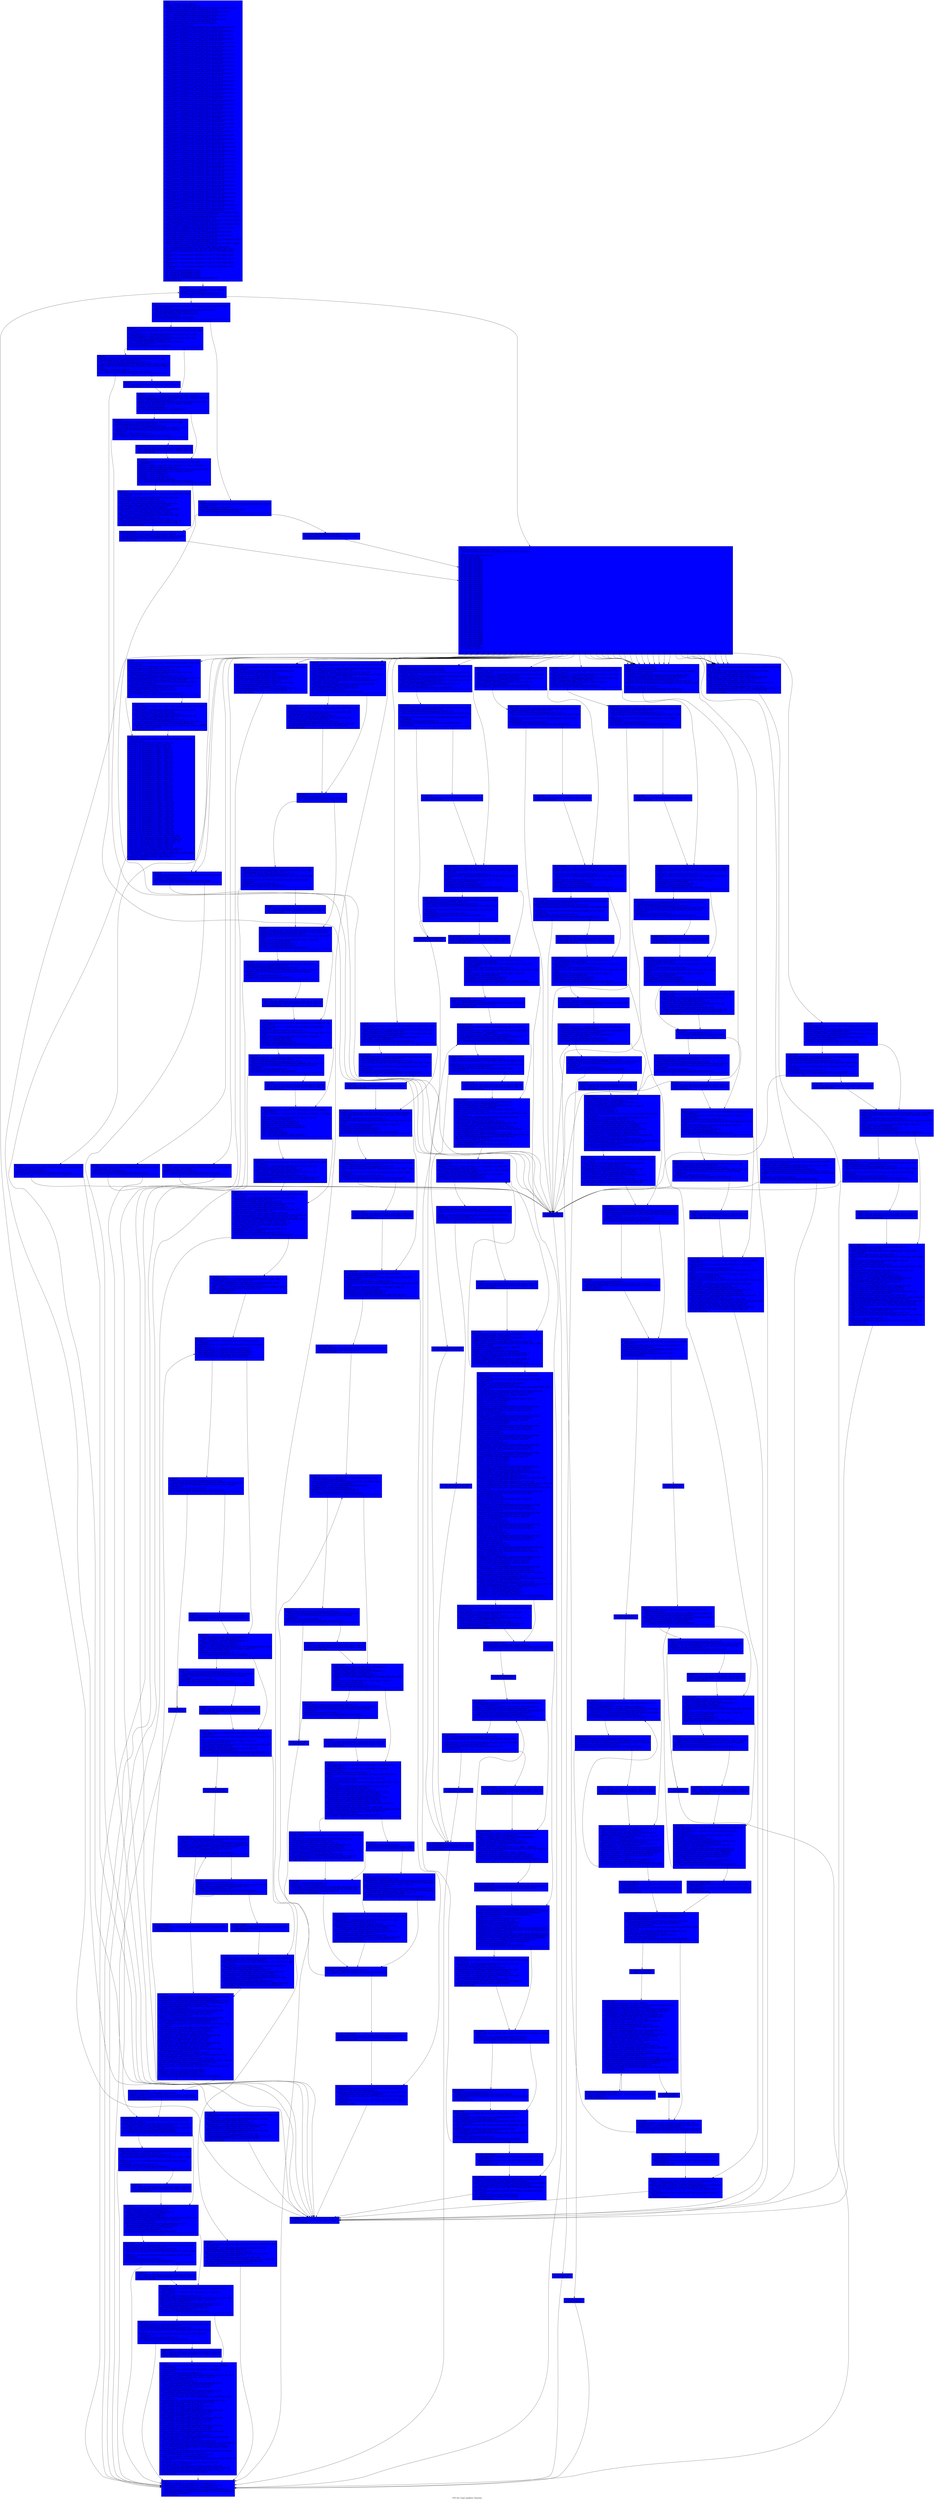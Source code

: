 digraph "CFG for 'read_markers' function" {
	label="CFG for 'read_markers' function";

	Node0x69295a0 [shape=record, style = filled, fillcolor = blue, label="{entry:\l  %bits.i = alloca [17 x i8], align 16\l  %huffval.i = alloca [256 x i8], align 16\l  %unread_marker = getelementptr inbounds %struct.jpeg_decompress_struct,\l... %struct.jpeg_decompress_struct* %cinfo, i64 0, i32 72\l  %marker = getelementptr inbounds %struct.jpeg_decompress_struct,\l... %struct.jpeg_decompress_struct* %cinfo, i64 0, i32 78\l  %src.i = getelementptr inbounds %struct.jpeg_decompress_struct,\l... %struct.jpeg_decompress_struct* %cinfo, i64 0, i32 5\l  %err.i = getelementptr inbounds %struct.jpeg_decompress_struct,\l... %struct.jpeg_decompress_struct* %cinfo, i64 0, i32 0\l  %0 = bitcast %struct.jpeg_decompress_struct* %cinfo to\l... %struct.jpeg_common_struct*\l  %arrayidx.i154 = getelementptr inbounds %struct.jpeg_decompress_struct,\l... %struct.jpeg_decompress_struct* %cinfo, i64 0, i32 46, i64 0\l  %arrayidx6.i = getelementptr inbounds %struct.jpeg_decompress_struct,\l... %struct.jpeg_decompress_struct* %cinfo, i64 0, i32 47, i64 0\l  %arrayidx8.i = getelementptr inbounds %struct.jpeg_decompress_struct,\l... %struct.jpeg_decompress_struct* %cinfo, i64 0, i32 48, i64 0\l  %arrayidx.1.i = getelementptr inbounds %struct.jpeg_decompress_struct,\l... %struct.jpeg_decompress_struct* %cinfo, i64 0, i32 46, i64 1\l  %arrayidx6.1.i = getelementptr inbounds %struct.jpeg_decompress_struct,\l... %struct.jpeg_decompress_struct* %cinfo, i64 0, i32 47, i64 1\l  %arrayidx8.1.i = getelementptr inbounds %struct.jpeg_decompress_struct,\l... %struct.jpeg_decompress_struct* %cinfo, i64 0, i32 48, i64 1\l  %arrayidx.2.i = getelementptr inbounds %struct.jpeg_decompress_struct,\l... %struct.jpeg_decompress_struct* %cinfo, i64 0, i32 46, i64 2\l  %arrayidx6.2.i = getelementptr inbounds %struct.jpeg_decompress_struct,\l... %struct.jpeg_decompress_struct* %cinfo, i64 0, i32 47, i64 2\l  %arrayidx8.2.i = getelementptr inbounds %struct.jpeg_decompress_struct,\l... %struct.jpeg_decompress_struct* %cinfo, i64 0, i32 48, i64 2\l  %arrayidx.3.i = getelementptr inbounds %struct.jpeg_decompress_struct,\l... %struct.jpeg_decompress_struct* %cinfo, i64 0, i32 46, i64 3\l  %arrayidx6.3.i = getelementptr inbounds %struct.jpeg_decompress_struct,\l... %struct.jpeg_decompress_struct* %cinfo, i64 0, i32 47, i64 3\l  %arrayidx8.3.i = getelementptr inbounds %struct.jpeg_decompress_struct,\l... %struct.jpeg_decompress_struct* %cinfo, i64 0, i32 48, i64 3\l  %arrayidx.4.i = getelementptr inbounds %struct.jpeg_decompress_struct,\l... %struct.jpeg_decompress_struct* %cinfo, i64 0, i32 46, i64 4\l  %arrayidx6.4.i = getelementptr inbounds %struct.jpeg_decompress_struct,\l... %struct.jpeg_decompress_struct* %cinfo, i64 0, i32 47, i64 4\l  %arrayidx8.4.i = getelementptr inbounds %struct.jpeg_decompress_struct,\l... %struct.jpeg_decompress_struct* %cinfo, i64 0, i32 48, i64 4\l  %arrayidx.5.i = getelementptr inbounds %struct.jpeg_decompress_struct,\l... %struct.jpeg_decompress_struct* %cinfo, i64 0, i32 46, i64 5\l  %arrayidx6.5.i = getelementptr inbounds %struct.jpeg_decompress_struct,\l... %struct.jpeg_decompress_struct* %cinfo, i64 0, i32 47, i64 5\l  %arrayidx8.5.i = getelementptr inbounds %struct.jpeg_decompress_struct,\l... %struct.jpeg_decompress_struct* %cinfo, i64 0, i32 48, i64 5\l  %arrayidx.6.i = getelementptr inbounds %struct.jpeg_decompress_struct,\l... %struct.jpeg_decompress_struct* %cinfo, i64 0, i32 46, i64 6\l  %arrayidx6.6.i = getelementptr inbounds %struct.jpeg_decompress_struct,\l... %struct.jpeg_decompress_struct* %cinfo, i64 0, i32 47, i64 6\l  %arrayidx8.6.i = getelementptr inbounds %struct.jpeg_decompress_struct,\l... %struct.jpeg_decompress_struct* %cinfo, i64 0, i32 48, i64 6\l  %arrayidx.7.i = getelementptr inbounds %struct.jpeg_decompress_struct,\l... %struct.jpeg_decompress_struct* %cinfo, i64 0, i32 46, i64 7\l  %arrayidx6.7.i = getelementptr inbounds %struct.jpeg_decompress_struct,\l... %struct.jpeg_decompress_struct* %cinfo, i64 0, i32 47, i64 7\l  %arrayidx8.7.i = getelementptr inbounds %struct.jpeg_decompress_struct,\l... %struct.jpeg_decompress_struct* %cinfo, i64 0, i32 48, i64 7\l  %arrayidx.8.i = getelementptr inbounds %struct.jpeg_decompress_struct,\l... %struct.jpeg_decompress_struct* %cinfo, i64 0, i32 46, i64 8\l  %arrayidx6.8.i = getelementptr inbounds %struct.jpeg_decompress_struct,\l... %struct.jpeg_decompress_struct* %cinfo, i64 0, i32 47, i64 8\l  %arrayidx8.8.i = getelementptr inbounds %struct.jpeg_decompress_struct,\l... %struct.jpeg_decompress_struct* %cinfo, i64 0, i32 48, i64 8\l  %arrayidx.9.i = getelementptr inbounds %struct.jpeg_decompress_struct,\l... %struct.jpeg_decompress_struct* %cinfo, i64 0, i32 46, i64 9\l  %arrayidx6.9.i = getelementptr inbounds %struct.jpeg_decompress_struct,\l... %struct.jpeg_decompress_struct* %cinfo, i64 0, i32 47, i64 9\l  %arrayidx8.9.i = getelementptr inbounds %struct.jpeg_decompress_struct,\l... %struct.jpeg_decompress_struct* %cinfo, i64 0, i32 48, i64 9\l  %arrayidx.10.i = getelementptr inbounds %struct.jpeg_decompress_struct,\l... %struct.jpeg_decompress_struct* %cinfo, i64 0, i32 46, i64 10\l  %arrayidx6.10.i = getelementptr inbounds %struct.jpeg_decompress_struct,\l... %struct.jpeg_decompress_struct* %cinfo, i64 0, i32 47, i64 10\l  %arrayidx8.10.i = getelementptr inbounds %struct.jpeg_decompress_struct,\l... %struct.jpeg_decompress_struct* %cinfo, i64 0, i32 48, i64 10\l  %arrayidx.11.i = getelementptr inbounds %struct.jpeg_decompress_struct,\l... %struct.jpeg_decompress_struct* %cinfo, i64 0, i32 46, i64 11\l  %arrayidx6.11.i = getelementptr inbounds %struct.jpeg_decompress_struct,\l... %struct.jpeg_decompress_struct* %cinfo, i64 0, i32 47, i64 11\l  %arrayidx8.11.i = getelementptr inbounds %struct.jpeg_decompress_struct,\l... %struct.jpeg_decompress_struct* %cinfo, i64 0, i32 48, i64 11\l  %arrayidx.12.i = getelementptr inbounds %struct.jpeg_decompress_struct,\l... %struct.jpeg_decompress_struct* %cinfo, i64 0, i32 46, i64 12\l  %arrayidx6.12.i = getelementptr inbounds %struct.jpeg_decompress_struct,\l... %struct.jpeg_decompress_struct* %cinfo, i64 0, i32 47, i64 12\l  %arrayidx8.12.i = getelementptr inbounds %struct.jpeg_decompress_struct,\l... %struct.jpeg_decompress_struct* %cinfo, i64 0, i32 48, i64 12\l  %arrayidx.13.i = getelementptr inbounds %struct.jpeg_decompress_struct,\l... %struct.jpeg_decompress_struct* %cinfo, i64 0, i32 46, i64 13\l  %arrayidx6.13.i = getelementptr inbounds %struct.jpeg_decompress_struct,\l... %struct.jpeg_decompress_struct* %cinfo, i64 0, i32 47, i64 13\l  %arrayidx8.13.i = getelementptr inbounds %struct.jpeg_decompress_struct,\l... %struct.jpeg_decompress_struct* %cinfo, i64 0, i32 48, i64 13\l  %arrayidx.14.i = getelementptr inbounds %struct.jpeg_decompress_struct,\l... %struct.jpeg_decompress_struct* %cinfo, i64 0, i32 46, i64 14\l  %arrayidx6.14.i = getelementptr inbounds %struct.jpeg_decompress_struct,\l... %struct.jpeg_decompress_struct* %cinfo, i64 0, i32 47, i64 14\l  %arrayidx8.14.i = getelementptr inbounds %struct.jpeg_decompress_struct,\l... %struct.jpeg_decompress_struct* %cinfo, i64 0, i32 48, i64 14\l  %arrayidx.15.i = getelementptr inbounds %struct.jpeg_decompress_struct,\l... %struct.jpeg_decompress_struct* %cinfo, i64 0, i32 46, i64 15\l  %arrayidx6.15.i = getelementptr inbounds %struct.jpeg_decompress_struct,\l... %struct.jpeg_decompress_struct* %cinfo, i64 0, i32 47, i64 15\l  %arrayidx8.15.i = getelementptr inbounds %struct.jpeg_decompress_struct,\l... %struct.jpeg_decompress_struct* %cinfo, i64 0, i32 48, i64 15\l  %restart_interval.i = getelementptr inbounds %struct.jpeg_decompress_struct,\l... %struct.jpeg_decompress_struct* %cinfo, i64 0, i32 49\l  %jpeg_color_space.i = getelementptr inbounds %struct.jpeg_decompress_struct,\l... %struct.jpeg_decompress_struct* %cinfo, i64 0, i32 9\l  %CCIR601_sampling.i = getelementptr inbounds %struct.jpeg_decompress_struct,\l... %struct.jpeg_decompress_struct* %cinfo, i64 0, i32 56\l  %saw_JFIF_marker.i = getelementptr inbounds %struct.jpeg_decompress_struct,\l... %struct.jpeg_decompress_struct* %cinfo, i64 0, i32 50\l  %density_unit.i = getelementptr inbounds %struct.jpeg_decompress_struct,\l... %struct.jpeg_decompress_struct* %cinfo, i64 0, i32 51\l  %X_density.i = getelementptr inbounds %struct.jpeg_decompress_struct,\l... %struct.jpeg_decompress_struct* %cinfo, i64 0, i32 52\l  %Y_density.i = getelementptr inbounds %struct.jpeg_decompress_struct,\l... %struct.jpeg_decompress_struct* %cinfo, i64 0, i32 53\l  %saw_Adobe_marker.i = getelementptr inbounds %struct.jpeg_decompress_struct,\l... %struct.jpeg_decompress_struct* %cinfo, i64 0, i32 54\l  %Adobe_transform.i = getelementptr inbounds %struct.jpeg_decompress_struct,\l... %struct.jpeg_decompress_struct* %cinfo, i64 0, i32 55\l  %1 = getelementptr inbounds [17 x i8], [17 x i8]* %bits.i, i64 0, i64 0\l  %2 = getelementptr inbounds [256 x i8], [256 x i8]* %huffval.i, i64 0, i64 0\l  %arrayidx73.i = getelementptr inbounds [17 x i8], [17 x i8]* %bits.i, i64 0,\l... i64 1\l  %arrayidx76.i = getelementptr inbounds [17 x i8], [17 x i8]* %bits.i, i64 0,\l... i64 2\l  %arrayidx82.i = getelementptr inbounds [17 x i8], [17 x i8]* %bits.i, i64 0,\l... i64 4\l  %arrayidx94.i = getelementptr inbounds [17 x i8], [17 x i8]* %bits.i, i64 0,\l... i64 8\l  %arrayidx130.i = getelementptr inbounds [17 x i8], [17 x i8]* %bits.i, i64\l... 0, i64 16\l  %3 = bitcast i8* %arrayidx76.i to i16*\l  %4 = bitcast i8* %arrayidx82.i to i32*\l  %5 = bitcast i8* %arrayidx94.i to i32*\l  %6 = bitcast i8* %arrayidx94.i to i64*\l  %.pre = load i32, i32* %unread_marker, align 4, !tbaa !2\l  br label %for.cond\l}"];
	Node0x69295a0 -> Node0x692e560;
	Node0x692e560 [shape=record, style = filled, fillcolor = blue, label="{for.cond:                                         \l  %7 = phi i32 [ 0, %sw.epilog ], [ %.pre, %entry ]\l  %cmp = icmp eq i32 %7, 0\l  br i1 %cmp, label %if.then, label %if.end9\l|{<s0>T|<s1>F}}"];
	Node0x692e560:s0 -> Node0x692e7f0;
	Node0x692e560:s1 -> Node0x692e8a0;
	Node0x692e7f0 [shape=record, style = filled, fillcolor = blue, label="{if.then:                                          \l  %8 = load %struct.jpeg_marker_reader*, %struct.jpeg_marker_reader** %marker,\l... align 8, !tbaa !10\l  %saw_SOI = getelementptr inbounds %struct.jpeg_marker_reader,\l... %struct.jpeg_marker_reader* %8, i64 0, i32 5\l  %9 = load i32, i32* %saw_SOI, align 8, !tbaa !11\l  %tobool = icmp eq i32 %9, 0\l  br i1 %tobool, label %if.then1, label %if.else\l|{<s0>T|<s1>F}}"];
	Node0x692e7f0:s0 -> Node0x692e3f0;
	Node0x692e7f0:s1 -> Node0x692eca0;
	Node0x692e3f0 [shape=record, style = filled, fillcolor = blue, label="{if.then1:                                         \l  %10 = load %struct.jpeg_source_mgr*, %struct.jpeg_source_mgr** %src.i, align\l... 8, !tbaa !13\l  %next_input_byte1.i = getelementptr inbounds %struct.jpeg_source_mgr,\l... %struct.jpeg_source_mgr* %10, i64 0, i32 0\l  %bytes_in_buffer2.i = getelementptr inbounds %struct.jpeg_source_mgr,\l... %struct.jpeg_source_mgr* %10, i64 0, i32 1\l  %11 = load i64, i64* %bytes_in_buffer2.i, align 8, !tbaa !14\l  %cmp.i = icmp eq i64 %11, 0\l  br i1 %cmp.i, label %if.then.i, label %if.end6.i\l|{<s0>T|<s1>F}}"];
	Node0x692e3f0:s0 -> Node0x692f710;
	Node0x692e3f0:s1 -> Node0x692f7c0;
	Node0x692f710 [shape=record, style = filled, fillcolor = blue, label="{if.then.i:                                        \l  %fill_input_buffer.i = getelementptr inbounds %struct.jpeg_source_mgr,\l... %struct.jpeg_source_mgr* %10, i64 0, i32 3\l  %12 = load i32 (%struct.jpeg_decompress_struct*)*, i32\l... (%struct.jpeg_decompress_struct*)** %fill_input_buffer.i, align 8, !tbaa !17\l  %call.i = tail call i32 %12(%struct.jpeg_decompress_struct* nonnull %cinfo)\l... #4\l  %tobool.i = icmp eq i32 %call.i, 0\l  br i1 %tobool.i, label %return.loopexit489, label %if.end.i\l|{<s0>T|<s1>F}}"];
	Node0x692f710:s0 -> Node0x692fc00;
	Node0x692f710:s1 -> Node0x692fd00;
	Node0x692fd00 [shape=record, style = filled, fillcolor = blue, label="{if.end.i:                                         \l  %13 = load i64, i64* %bytes_in_buffer2.i, align 8, !tbaa !14\l  br label %if.end6.i\l}"];
	Node0x692fd00 -> Node0x692f7c0;
	Node0x692f7c0 [shape=record, style = filled, fillcolor = blue, label="{if.end6.i:                                        \l  %bytes_in_buffer.0.i = phi i64 [ %13, %if.end.i ], [ %11, %if.then1 ]\l  %next_input_byte.0.i = load i8*, i8** %next_input_byte1.i, align 8, !tbaa !18\l  %dec.i = add i64 %bytes_in_buffer.0.i, -1\l  %incdec.ptr.i = getelementptr inbounds i8, i8* %next_input_byte.0.i, i64 1\l  %14 = load i8, i8* %next_input_byte.0.i, align 1, !tbaa !19\l  %conv.i = zext i8 %14 to i32\l  %cmp8.i = icmp eq i64 %dec.i, 0\l  br i1 %cmp8.i, label %if.then10.i, label %if.end18.i\l|{<s0>T|<s1>F}}"];
	Node0x692f7c0:s0 -> Node0x69302c0;
	Node0x692f7c0:s1 -> Node0x692c440;
	Node0x69302c0 [shape=record, style = filled, fillcolor = blue, label="{if.then10.i:                                      \l  %fill_input_buffer11.i = getelementptr inbounds %struct.jpeg_source_mgr,\l... %struct.jpeg_source_mgr* %10, i64 0, i32 3\l  %15 = load i32 (%struct.jpeg_decompress_struct*)*, i32\l... (%struct.jpeg_decompress_struct*)** %fill_input_buffer11.i, align 8, !tbaa !17\l  %call12.i = tail call i32 %15(%struct.jpeg_decompress_struct* nonnull\l... %cinfo) #4\l  %tobool13.i = icmp eq i32 %call12.i, 0\l  br i1 %tobool13.i, label %return.loopexit489, label %if.end15.i\l|{<s0>T|<s1>F}}"];
	Node0x69302c0:s0 -> Node0x692fc00;
	Node0x69302c0:s1 -> Node0x692c8b0;
	Node0x692c8b0 [shape=record, style = filled, fillcolor = blue, label="{if.end15.i:                                       \l  %16 = load i8*, i8** %next_input_byte1.i, align 8, !tbaa !18\l  %17 = load i64, i64* %bytes_in_buffer2.i, align 8, !tbaa !14\l  br label %if.end18.i\l}"];
	Node0x692c8b0 -> Node0x692c440;
	Node0x692c440 [shape=record, style = filled, fillcolor = blue, label="{if.end18.i:                                       \l  %next_input_byte.1.i = phi i8* [ %16, %if.end15.i ], [ %incdec.ptr.i,\l... %if.end6.i ]\l  %bytes_in_buffer.1.i = phi i64 [ %17, %if.end15.i ], [ %dec.i, %if.end6.i ]\l  %dec19.i = add i64 %bytes_in_buffer.1.i, -1\l  %incdec.ptr20.i = getelementptr inbounds i8, i8* %next_input_byte.1.i, i64 1\l  %18 = load i8, i8* %next_input_byte.1.i, align 1, !tbaa !19\l  %conv21.i = zext i8 %18 to i32\l  %cmp24.i = icmp ne i8 %14, -1\l  %cmp26.i = icmp ne i8 %18, -40\l  %or.cond.i = or i1 %cmp24.i, %cmp26.i\l  br i1 %or.cond.i, label %if.then28.i, label %first_marker.exit\l|{<s0>T|<s1>F}}"];
	Node0x692c440:s0 -> Node0x6931630;
	Node0x692c440:s1 -> Node0x6931740;
	Node0x6931630 [shape=record, style = filled, fillcolor = blue, label="{if.then28.i:                                      \l  %19 = load %struct.jpeg_error_mgr*, %struct.jpeg_error_mgr** %err.i, align\l... 8, !tbaa !20\l  %msg_code.i = getelementptr inbounds %struct.jpeg_error_mgr,\l... %struct.jpeg_error_mgr* %19, i64 0, i32 5\l  store i32 52, i32* %msg_code.i, align 8, !tbaa !21\l  %arrayidx.i = getelementptr inbounds %struct.jpeg_error_mgr,\l... %struct.jpeg_error_mgr* %19, i64 0, i32 6, i32 0, i64 0\l  store i32 %conv.i, i32* %arrayidx.i, align 4, !tbaa !23\l  %arrayidx33.i = getelementptr inbounds %struct.jpeg_error_mgr,\l... %struct.jpeg_error_mgr* %19, i64 0, i32 6, i32 0, i64 1\l  store i32 %conv21.i, i32* %arrayidx33.i, align 4, !tbaa !23\l  %error_exit.i = getelementptr inbounds %struct.jpeg_error_mgr,\l... %struct.jpeg_error_mgr* %19, i64 0, i32 0\l  %20 = load void (%struct.jpeg_common_struct*)*, void\l... (%struct.jpeg_common_struct*)** %error_exit.i, align 8, !tbaa !24\l  tail call void %20(%struct.jpeg_common_struct* nonnull %0) #4\l  br label %first_marker.exit\l}"];
	Node0x6931630 -> Node0x6931740;
	Node0x6931740 [shape=record, style = filled, fillcolor = blue, label="{first_marker.exit:                                \l  store i32 %conv21.i, i32* %unread_marker, align 4, !tbaa !2\l  store i8* %incdec.ptr20.i, i8** %next_input_byte1.i, align 8, !tbaa !18\l  store i64 %dec19.i, i64* %bytes_in_buffer2.i, align 8, !tbaa !14\l  br label %if.end9\l}"];
	Node0x6931740 -> Node0x692e8a0;
	Node0x692eca0 [shape=record, style = filled, fillcolor = blue, label="{if.else:                                          \l  %call4 = tail call fastcc i32 @next_marker(%struct.jpeg_decompress_struct*\l... nonnull %cinfo)\l  %tobool5 = icmp eq i32 %call4, 0\l  br i1 %tobool5, label %return.loopexit489, label\l... %if.else.if.end9thread-pre-split_crit_edge\l|{<s0>T|<s1>F}}"];
	Node0x692eca0:s0 -> Node0x692fc00;
	Node0x692eca0:s1 -> Node0x6932850;
	Node0x6932850 [shape=record, style = filled, fillcolor = blue, label="{if.else.if.end9thread-pre-split_crit_edge:        \l  %.pr.pre = load i32, i32* %unread_marker, align 4, !tbaa !2\l  br label %if.end9\l}"];
	Node0x6932850 -> Node0x692e8a0;
	Node0x692e8a0 [shape=record, style = filled, fillcolor = blue, label="{if.end9:                                          \l  %21 = phi i32 [ %7, %for.cond ], [ %.pr.pre,\l... %if.else.if.end9thread-pre-split_crit_edge ], [ %conv21.i, %first_marker.exit\l... ]\l  switch i32 %21, label %sw.default [\l    i32 216, label %sw.bb\l    i32 192, label %sw.bb15\l    i32 193, label %sw.bb15\l    i32 194, label %sw.bb20\l    i32 201, label %sw.bb25\l    i32 202, label %sw.bb30\l    i32 195, label %sw.bb35\l    i32 197, label %sw.bb35\l    i32 198, label %sw.bb35\l    i32 199, label %sw.bb35\l    i32 200, label %sw.bb35\l    i32 203, label %sw.bb35\l    i32 205, label %sw.bb35\l    i32 206, label %sw.bb35\l    i32 207, label %sw.bb35\l    i32 218, label %sw.bb39\l    i32 217, label %sw.bb45\l    i32 204, label %sw.bb50\l    i32 196, label %sw.bb55\l    i32 219, label %sw.bb60\l    i32 221, label %sw.bb65\l    i32 224, label %sw.bb70\l    i32 225, label %sw.bb70\l    i32 226, label %sw.bb70\l    i32 227, label %sw.bb70\l    i32 228, label %sw.bb70\l    i32 229, label %sw.bb70\l    i32 230, label %sw.bb70\l    i32 231, label %sw.bb70\l    i32 232, label %sw.bb70\l    i32 233, label %sw.bb70\l    i32 234, label %sw.bb70\l    i32 235, label %sw.bb70\l    i32 236, label %sw.bb70\l    i32 237, label %sw.bb70\l    i32 238, label %sw.bb70\l    i32 239, label %sw.bb70\l    i32 254, label %sw.bb78\l    i32 208, label %sw.bb84\l    i32 209, label %sw.bb84\l    i32 210, label %sw.bb84\l    i32 211, label %sw.bb84\l    i32 212, label %sw.bb84\l    i32 213, label %sw.bb84\l    i32 214, label %sw.bb84\l    i32 215, label %sw.bb84\l    i32 1, label %sw.bb84\l    i32 220, label %sw.bb94\l  ]\l|{<s0>def|<s1>216|<s2>192|<s3>193|<s4>194|<s5>201|<s6>202|<s7>195|<s8>197|<s9>198|<s10>199|<s11>200|<s12>203|<s13>205|<s14>206|<s15>207|<s16>218|<s17>217|<s18>204|<s19>196|<s20>219|<s21>221|<s22>224|<s23>225|<s24>226|<s25>227|<s26>228|<s27>229|<s28>230|<s29>231|<s30>232|<s31>233|<s32>234|<s33>235|<s34>236|<s35>237|<s36>238|<s37>239|<s38>254|<s39>208|<s40>209|<s41>210|<s42>211|<s43>212|<s44>213|<s45>214|<s46>215|<s47>1|<s48>220}}"];
	Node0x692e8a0:s0 -> Node0x6932af0;
	Node0x692e8a0:s1 -> Node0x6932ba0;
	Node0x692e8a0:s2 -> Node0x6932c70;
	Node0x692e8a0:s3 -> Node0x6932c70;
	Node0x692e8a0:s4 -> Node0x6932d80;
	Node0x692e8a0:s5 -> Node0x6932e90;
	Node0x692e8a0:s6 -> Node0x6932fa0;
	Node0x692e8a0:s7 -> Node0x69330b0;
	Node0x692e8a0:s8 -> Node0x69330b0;
	Node0x692e8a0:s9 -> Node0x69330b0;
	Node0x692e8a0:s10 -> Node0x69330b0;
	Node0x692e8a0:s11 -> Node0x69330b0;
	Node0x692e8a0:s12 -> Node0x69330b0;
	Node0x692e8a0:s13 -> Node0x69330b0;
	Node0x692e8a0:s14 -> Node0x69330b0;
	Node0x692e8a0:s15 -> Node0x69330b0;
	Node0x692e8a0:s16 -> Node0x69333c0;
	Node0x692e8a0:s17 -> Node0x69334d0;
	Node0x692e8a0:s18 -> Node0x69335e0;
	Node0x692e8a0:s19 -> Node0x69336f0;
	Node0x692e8a0:s20 -> Node0x6933800;
	Node0x692e8a0:s21 -> Node0x6933910;
	Node0x692e8a0:s22 -> Node0x6933a20;
	Node0x692e8a0:s23 -> Node0x6933a20;
	Node0x692e8a0:s24 -> Node0x6933a20;
	Node0x692e8a0:s25 -> Node0x6933a20;
	Node0x692e8a0:s26 -> Node0x6933a20;
	Node0x692e8a0:s27 -> Node0x6933a20;
	Node0x692e8a0:s28 -> Node0x6933a20;
	Node0x692e8a0:s29 -> Node0x6933a20;
	Node0x692e8a0:s30 -> Node0x6933a20;
	Node0x692e8a0:s31 -> Node0x6933a20;
	Node0x692e8a0:s32 -> Node0x6933a20;
	Node0x692e8a0:s33 -> Node0x6933a20;
	Node0x692e8a0:s34 -> Node0x6933a20;
	Node0x692e8a0:s35 -> Node0x6933a20;
	Node0x692e8a0:s36 -> Node0x6933a20;
	Node0x692e8a0:s37 -> Node0x6933a20;
	Node0x692e8a0:s38 -> Node0x6934720;
	Node0x692e8a0:s39 -> Node0x69347d0;
	Node0x692e8a0:s40 -> Node0x69347d0;
	Node0x692e8a0:s41 -> Node0x69347d0;
	Node0x692e8a0:s42 -> Node0x69347d0;
	Node0x692e8a0:s43 -> Node0x69347d0;
	Node0x692e8a0:s44 -> Node0x69347d0;
	Node0x692e8a0:s45 -> Node0x69347d0;
	Node0x692e8a0:s46 -> Node0x69347d0;
	Node0x692e8a0:s47 -> Node0x69347d0;
	Node0x692e8a0:s48 -> Node0x692d230;
	Node0x6932ba0 [shape=record, style = filled, fillcolor = blue, label="{sw.bb:                                            \l  %22 = load %struct.jpeg_error_mgr*, %struct.jpeg_error_mgr** %err.i, align\l... 8, !tbaa !20\l  %msg_code.i150 = getelementptr inbounds %struct.jpeg_error_mgr,\l... %struct.jpeg_error_mgr* %22, i64 0, i32 5\l  store i32 101, i32* %msg_code.i150, align 8, !tbaa !21\l  %emit_message.i = getelementptr inbounds %struct.jpeg_error_mgr,\l... %struct.jpeg_error_mgr* %22, i64 0, i32 1\l  %23 = load void (%struct.jpeg_common_struct*, i32)*, void\l... (%struct.jpeg_common_struct*, i32)** %emit_message.i, align 8, !tbaa !25\l  tail call void %23(%struct.jpeg_common_struct* %0, i32 1) #4\l  %24 = load %struct.jpeg_marker_reader*, %struct.jpeg_marker_reader**\l... %marker, align 8, !tbaa !10\l  %saw_SOI.i = getelementptr inbounds %struct.jpeg_marker_reader,\l... %struct.jpeg_marker_reader* %24, i64 0, i32 5\l  %25 = load i32, i32* %saw_SOI.i, align 8, !tbaa !11\l  %tobool.i151 = icmp eq i32 %25, 0\l  br i1 %tobool.i151, label %get_soi.exit, label %if.then.i153\l|{<s0>T|<s1>F}}"];
	Node0x6932ba0:s0 -> Node0x69343a0;
	Node0x6932ba0:s1 -> Node0x6934480;
	Node0x6934480 [shape=record, style = filled, fillcolor = blue, label="{if.then.i153:                                     \l  %26 = load %struct.jpeg_error_mgr*, %struct.jpeg_error_mgr** %err.i, align\l... 8, !tbaa !20\l  %msg_code3.i = getelementptr inbounds %struct.jpeg_error_mgr,\l... %struct.jpeg_error_mgr* %26, i64 0, i32 5\l  store i32 60, i32* %msg_code3.i, align 8, !tbaa !21\l  %error_exit.i152 = getelementptr inbounds %struct.jpeg_error_mgr,\l... %struct.jpeg_error_mgr* %26, i64 0, i32 0\l  %27 = load void (%struct.jpeg_common_struct*)*, void\l... (%struct.jpeg_common_struct*)** %error_exit.i152, align 8, !tbaa !24\l  tail call void %27(%struct.jpeg_common_struct* nonnull %0) #4\l  %.pre461 = load %struct.jpeg_marker_reader*, %struct.jpeg_marker_reader**\l... %marker, align 8, !tbaa !10\l  br label %get_soi.exit\l}"];
	Node0x6934480 -> Node0x69343a0;
	Node0x69343a0 [shape=record, style = filled, fillcolor = blue, label="{get_soi.exit:                                     \l  %28 = phi %struct.jpeg_marker_reader* [ %24, %sw.bb ], [ %.pre461,\l... %if.then.i153 ]\l  store i8 0, i8* %arrayidx.i154, align 1, !tbaa !19\l  store i8 1, i8* %arrayidx6.i, align 1, !tbaa !19\l  store i8 5, i8* %arrayidx8.i, align 1, !tbaa !19\l  store i8 0, i8* %arrayidx.1.i, align 1, !tbaa !19\l  store i8 1, i8* %arrayidx6.1.i, align 1, !tbaa !19\l  store i8 5, i8* %arrayidx8.1.i, align 1, !tbaa !19\l  store i8 0, i8* %arrayidx.2.i, align 1, !tbaa !19\l  store i8 1, i8* %arrayidx6.2.i, align 1, !tbaa !19\l  store i8 5, i8* %arrayidx8.2.i, align 1, !tbaa !19\l  store i8 0, i8* %arrayidx.3.i, align 1, !tbaa !19\l  store i8 1, i8* %arrayidx6.3.i, align 1, !tbaa !19\l  store i8 5, i8* %arrayidx8.3.i, align 1, !tbaa !19\l  store i8 0, i8* %arrayidx.4.i, align 1, !tbaa !19\l  store i8 1, i8* %arrayidx6.4.i, align 1, !tbaa !19\l  store i8 5, i8* %arrayidx8.4.i, align 1, !tbaa !19\l  store i8 0, i8* %arrayidx.5.i, align 1, !tbaa !19\l  store i8 1, i8* %arrayidx6.5.i, align 1, !tbaa !19\l  store i8 5, i8* %arrayidx8.5.i, align 1, !tbaa !19\l  store i8 0, i8* %arrayidx.6.i, align 1, !tbaa !19\l  store i8 1, i8* %arrayidx6.6.i, align 1, !tbaa !19\l  store i8 5, i8* %arrayidx8.6.i, align 1, !tbaa !19\l  store i8 0, i8* %arrayidx.7.i, align 1, !tbaa !19\l  store i8 1, i8* %arrayidx6.7.i, align 1, !tbaa !19\l  store i8 5, i8* %arrayidx8.7.i, align 1, !tbaa !19\l  store i8 0, i8* %arrayidx.8.i, align 1, !tbaa !19\l  store i8 1, i8* %arrayidx6.8.i, align 1, !tbaa !19\l  store i8 5, i8* %arrayidx8.8.i, align 1, !tbaa !19\l  store i8 0, i8* %arrayidx.9.i, align 1, !tbaa !19\l  store i8 1, i8* %arrayidx6.9.i, align 1, !tbaa !19\l  store i8 5, i8* %arrayidx8.9.i, align 1, !tbaa !19\l  store i8 0, i8* %arrayidx.10.i, align 1, !tbaa !19\l  store i8 1, i8* %arrayidx6.10.i, align 1, !tbaa !19\l  store i8 5, i8* %arrayidx8.10.i, align 1, !tbaa !19\l  store i8 0, i8* %arrayidx.11.i, align 1, !tbaa !19\l  store i8 1, i8* %arrayidx6.11.i, align 1, !tbaa !19\l  store i8 5, i8* %arrayidx8.11.i, align 1, !tbaa !19\l  store i8 0, i8* %arrayidx.12.i, align 1, !tbaa !19\l  store i8 1, i8* %arrayidx6.12.i, align 1, !tbaa !19\l  store i8 5, i8* %arrayidx8.12.i, align 1, !tbaa !19\l  store i8 0, i8* %arrayidx.13.i, align 1, !tbaa !19\l  store i8 1, i8* %arrayidx6.13.i, align 1, !tbaa !19\l  store i8 5, i8* %arrayidx8.13.i, align 1, !tbaa !19\l  store i8 0, i8* %arrayidx.14.i, align 1, !tbaa !19\l  store i8 1, i8* %arrayidx6.14.i, align 1, !tbaa !19\l  store i8 5, i8* %arrayidx8.14.i, align 1, !tbaa !19\l  store i8 0, i8* %arrayidx.15.i, align 1, !tbaa !19\l  store i8 1, i8* %arrayidx6.15.i, align 1, !tbaa !19\l  store i8 5, i8* %arrayidx8.15.i, align 1, !tbaa !19\l  store i32 0, i32* %restart_interval.i, align 8, !tbaa !26\l  store i32 0, i32* %jpeg_color_space.i, align 4, !tbaa !27\l  store i32 0, i32* %CCIR601_sampling.i, align 8, !tbaa !28\l  store i32 0, i32* %saw_JFIF_marker.i, align 4, !tbaa !29\l  store i8 0, i8* %density_unit.i, align 8, !tbaa !30\l  store i16 1, i16* %X_density.i, align 2, !tbaa !31\l  store i16 1, i16* %Y_density.i, align 4, !tbaa !32\l  store i32 0, i32* %saw_Adobe_marker.i, align 8, !tbaa !33\l  store i8 0, i8* %Adobe_transform.i, align 4, !tbaa !34\l  %saw_SOI10.i = getelementptr inbounds %struct.jpeg_marker_reader,\l... %struct.jpeg_marker_reader* %28, i64 0, i32 5\l  store i32 1, i32* %saw_SOI10.i, align 8, !tbaa !11\l  br label %sw.epilog\l}"];
	Node0x69343a0 -> Node0x692e670;
	Node0x6932c70 [shape=record, style = filled, fillcolor = blue, label="{sw.bb15:                                          \l  %call16 = tail call fastcc i32 @get_sof(%struct.jpeg_decompress_struct*\l... nonnull %cinfo, i32 0, i32 0)\l  %tobool17 = icmp eq i32 %call16, 0\l  br i1 %tobool17, label %return.loopexit489, label %sw.epilog\l|{<s0>T|<s1>F}}"];
	Node0x6932c70:s0 -> Node0x692fc00;
	Node0x6932c70:s1 -> Node0x692e670;
	Node0x6932d80 [shape=record, style = filled, fillcolor = blue, label="{sw.bb20:                                          \l  %call21 = tail call fastcc i32 @get_sof(%struct.jpeg_decompress_struct*\l... nonnull %cinfo, i32 1, i32 0)\l  %tobool22 = icmp eq i32 %call21, 0\l  br i1 %tobool22, label %return.loopexit489, label %sw.epilog\l|{<s0>T|<s1>F}}"];
	Node0x6932d80:s0 -> Node0x692fc00;
	Node0x6932d80:s1 -> Node0x692e670;
	Node0x6932e90 [shape=record, style = filled, fillcolor = blue, label="{sw.bb25:                                          \l  %call26 = tail call fastcc i32 @get_sof(%struct.jpeg_decompress_struct*\l... nonnull %cinfo, i32 0, i32 1)\l  %tobool27 = icmp eq i32 %call26, 0\l  br i1 %tobool27, label %return.loopexit489, label %sw.epilog\l|{<s0>T|<s1>F}}"];
	Node0x6932e90:s0 -> Node0x692fc00;
	Node0x6932e90:s1 -> Node0x692e670;
	Node0x6932fa0 [shape=record, style = filled, fillcolor = blue, label="{sw.bb30:                                          \l  %call31 = tail call fastcc i32 @get_sof(%struct.jpeg_decompress_struct*\l... nonnull %cinfo, i32 1, i32 1)\l  %tobool32 = icmp eq i32 %call31, 0\l  br i1 %tobool32, label %return.loopexit489, label %sw.epilog\l|{<s0>T|<s1>F}}"];
	Node0x6932fa0:s0 -> Node0x692fc00;
	Node0x6932fa0:s1 -> Node0x692e670;
	Node0x69330b0 [shape=record, style = filled, fillcolor = blue, label="{sw.bb35:                                          \l  %29 = load %struct.jpeg_error_mgr*, %struct.jpeg_error_mgr** %err.i, align\l... 8, !tbaa !20\l  %msg_code = getelementptr inbounds %struct.jpeg_error_mgr,\l... %struct.jpeg_error_mgr* %29, i64 0, i32 5\l  store i32 59, i32* %msg_code, align 8, !tbaa !21\l  %arrayidx = getelementptr inbounds %struct.jpeg_error_mgr,\l... %struct.jpeg_error_mgr* %29, i64 0, i32 6, i32 0, i64 0\l  store i32 %21, i32* %arrayidx, align 4, !tbaa !23\l  %error_exit = getelementptr inbounds %struct.jpeg_error_mgr,\l... %struct.jpeg_error_mgr* %29, i64 0, i32 0\l  %30 = load void (%struct.jpeg_common_struct*)*, void\l... (%struct.jpeg_common_struct*)** %error_exit, align 8, !tbaa !24\l  tail call void %30(%struct.jpeg_common_struct* %0) #4\l  br label %sw.epilog\l}"];
	Node0x69330b0 -> Node0x692e670;
	Node0x69333c0 [shape=record, style = filled, fillcolor = blue, label="{sw.bb39:                                          \l  %31 = load %struct.jpeg_source_mgr*, %struct.jpeg_source_mgr** %src.i, align\l... 8, !tbaa !13\l  %next_input_byte1.i156 = getelementptr inbounds %struct.jpeg_source_mgr,\l... %struct.jpeg_source_mgr* %31, i64 0, i32 0\l  %32 = load i8*, i8** %next_input_byte1.i156, align 8, !tbaa !18\l  %bytes_in_buffer2.i157 = getelementptr inbounds %struct.jpeg_source_mgr,\l... %struct.jpeg_source_mgr* %31, i64 0, i32 1\l  %33 = load i64, i64* %bytes_in_buffer2.i157, align 8, !tbaa !14\l  %34 = load %struct.jpeg_marker_reader*, %struct.jpeg_marker_reader**\l... %marker, align 8, !tbaa !10\l  %saw_SOF.i = getelementptr inbounds %struct.jpeg_marker_reader,\l... %struct.jpeg_marker_reader* %34, i64 0, i32 6\l  %35 = load i32, i32* %saw_SOF.i, align 4, !tbaa !35\l  %tobool.i159 = icmp eq i32 %35, 0\l  br i1 %tobool.i159, label %if.then.i163, label %do.body.i\l|{<s0>T|<s1>F}}"];
	Node0x69333c0:s0 -> Node0x6925130;
	Node0x69333c0:s1 -> Node0x6925210;
	Node0x6925130 [shape=record, style = filled, fillcolor = blue, label="{if.then.i163:                                     \l  %36 = load %struct.jpeg_error_mgr*, %struct.jpeg_error_mgr** %err.i, align\l... 8, !tbaa !20\l  %msg_code.i161 = getelementptr inbounds %struct.jpeg_error_mgr,\l... %struct.jpeg_error_mgr* %36, i64 0, i32 5\l  store i32 61, i32* %msg_code.i161, align 8, !tbaa !21\l  %error_exit.i162 = getelementptr inbounds %struct.jpeg_error_mgr,\l... %struct.jpeg_error_mgr* %36, i64 0, i32 0\l  %37 = load void (%struct.jpeg_common_struct*)*, void\l... (%struct.jpeg_common_struct*)** %error_exit.i162, align 8, !tbaa !24\l  tail call void %37(%struct.jpeg_common_struct* nonnull %0) #4\l  br label %do.body.i\l}"];
	Node0x6925130 -> Node0x6925210;
	Node0x6925210 [shape=record, style = filled, fillcolor = blue, label="{do.body.i:                                        \l  %cmp.i164 = icmp eq i64 %33, 0\l  br i1 %cmp.i164, label %if.then4.i, label %if.end10.i\l|{<s0>T|<s1>F}}"];
	Node0x6925210:s0 -> Node0x69257e0;
	Node0x6925210:s1 -> Node0x6925860;
	Node0x69257e0 [shape=record, style = filled, fillcolor = blue, label="{if.then4.i:                                       \l  %fill_input_buffer.i165 = getelementptr inbounds %struct.jpeg_source_mgr,\l... %struct.jpeg_source_mgr* %31, i64 0, i32 3\l  %38 = load i32 (%struct.jpeg_decompress_struct*)*, i32\l... (%struct.jpeg_decompress_struct*)** %fill_input_buffer.i165, align 8, !tbaa\l... !17\l  %call.i166 = tail call i32 %38(%struct.jpeg_decompress_struct* nonnull\l... %cinfo) #4\l  %tobool5.i = icmp eq i32 %call.i166, 0\l  br i1 %tobool5.i, label %return, label %if.end7.i\l|{<s0>T|<s1>F}}"];
	Node0x69257e0:s0 -> Node0x6925cb0;
	Node0x69257e0:s1 -> Node0x6925d60;
	Node0x6925d60 [shape=record, style = filled, fillcolor = blue, label="{if.end7.i:                                        \l  %39 = load i8*, i8** %next_input_byte1.i156, align 8, !tbaa !18\l  %40 = load i64, i64* %bytes_in_buffer2.i157, align 8, !tbaa !14\l  br label %if.end10.i\l}"];
	Node0x6925d60 -> Node0x6925860;
	Node0x6925860 [shape=record, style = filled, fillcolor = blue, label="{if.end10.i:                                       \l  %next_input_byte.0.i167 = phi i8* [ %39, %if.end7.i ], [ %32, %do.body.i ]\l  %bytes_in_buffer.0.i168 = phi i64 [ %40, %if.end7.i ], [ %33, %do.body.i ]\l  %dec.i169 = add i64 %bytes_in_buffer.0.i168, -1\l  %incdec.ptr.i170 = getelementptr inbounds i8, i8* %next_input_byte.0.i167,\l... i64 1\l  %41 = load i8, i8* %next_input_byte.0.i167, align 1, !tbaa !19\l  %conv.i171 = zext i8 %41 to i64\l  %shl.i = shl nuw nsw i64 %conv.i171, 8\l  %cmp12.i = icmp eq i64 %dec.i169, 0\l  br i1 %cmp12.i, label %if.then14.i, label %if.end22.i\l|{<s0>T|<s1>F}}"];
	Node0x6925860:s0 -> Node0x6926490;
	Node0x6925860:s1 -> Node0x6926570;
	Node0x6926490 [shape=record, style = filled, fillcolor = blue, label="{if.then14.i:                                      \l  %fill_input_buffer15.i = getelementptr inbounds %struct.jpeg_source_mgr,\l... %struct.jpeg_source_mgr* %31, i64 0, i32 3\l  %42 = load i32 (%struct.jpeg_decompress_struct*)*, i32\l... (%struct.jpeg_decompress_struct*)** %fill_input_buffer15.i, align 8, !tbaa !17\l  %call16.i = tail call i32 %42(%struct.jpeg_decompress_struct* nonnull\l... %cinfo) #4\l  %tobool17.i = icmp eq i32 %call16.i, 0\l  br i1 %tobool17.i, label %return, label %if.end19.i\l|{<s0>T|<s1>F}}"];
	Node0x6926490:s0 -> Node0x6925cb0;
	Node0x6926490:s1 -> Node0x69269b0;
	Node0x69269b0 [shape=record, style = filled, fillcolor = blue, label="{if.end19.i:                                       \l  %43 = load i8*, i8** %next_input_byte1.i156, align 8, !tbaa !18\l  %44 = load i64, i64* %bytes_in_buffer2.i157, align 8, !tbaa !14\l  br label %if.end22.i\l}"];
	Node0x69269b0 -> Node0x6926570;
	Node0x6926570 [shape=record, style = filled, fillcolor = blue, label="{if.end22.i:                                       \l  %next_input_byte.1.i172 = phi i8* [ %43, %if.end19.i ], [ %incdec.ptr.i170,\l... %if.end10.i ]\l  %bytes_in_buffer.1.i173 = phi i64 [ %44, %if.end19.i ], [ %dec.i169,\l... %if.end10.i ]\l  %dec23.i = add i64 %bytes_in_buffer.1.i173, -1\l  %incdec.ptr24.i = getelementptr inbounds i8, i8* %next_input_byte.1.i172,\l... i64 1\l  %45 = load i8, i8* %next_input_byte.1.i172, align 1, !tbaa !19\l  %conv25.i = zext i8 %45 to i64\l  %add.i = or i64 %conv25.i, %shl.i\l  %cmp27.i = icmp eq i64 %dec23.i, 0\l  br i1 %cmp27.i, label %if.then29.i, label %if.end37.i\l|{<s0>T|<s1>F}}"];
	Node0x6926570:s0 -> Node0x69288d0;
	Node0x6926570:s1 -> Node0x69289b0;
	Node0x69288d0 [shape=record, style = filled, fillcolor = blue, label="{if.then29.i:                                      \l  %fill_input_buffer30.i = getelementptr inbounds %struct.jpeg_source_mgr,\l... %struct.jpeg_source_mgr* %31, i64 0, i32 3\l  %46 = load i32 (%struct.jpeg_decompress_struct*)*, i32\l... (%struct.jpeg_decompress_struct*)** %fill_input_buffer30.i, align 8, !tbaa !17\l  %call31.i = tail call i32 %46(%struct.jpeg_decompress_struct* nonnull\l... %cinfo) #4\l  %tobool32.i = icmp eq i32 %call31.i, 0\l  br i1 %tobool32.i, label %return, label %if.end34.i\l|{<s0>T|<s1>F}}"];
	Node0x69288d0:s0 -> Node0x6925cb0;
	Node0x69288d0:s1 -> Node0x6930410;
	Node0x6930410 [shape=record, style = filled, fillcolor = blue, label="{if.end34.i:                                       \l  %47 = load i8*, i8** %next_input_byte1.i156, align 8, !tbaa !18\l  %48 = load i64, i64* %bytes_in_buffer2.i157, align 8, !tbaa !14\l  br label %if.end37.i\l}"];
	Node0x6930410 -> Node0x69289b0;
	Node0x69289b0 [shape=record, style = filled, fillcolor = blue, label="{if.end37.i:                                       \l  %next_input_byte.2.i = phi i8* [ %47, %if.end34.i ], [ %incdec.ptr24.i,\l... %if.end22.i ]\l  %bytes_in_buffer.2.i = phi i64 [ %48, %if.end34.i ], [ %dec23.i, %if.end22.i\l... ]\l  %49 = load i8, i8* %next_input_byte.2.i, align 1, !tbaa !19\l  %conv40.i = zext i8 %49 to i32\l  %mul.i = shl nuw nsw i32 %conv40.i, 1\l  %add43.i = add nuw nsw i32 %mul.i, 6\l  %conv44358.i = zext i32 %add43.i to i64\l  %cmp45.i = icmp ne i64 %add.i, %conv44358.i\l  %50 = add i8 %49, -1\l  %51 = icmp ugt i8 %50, 3\l  %52 = or i1 %51, %cmp45.i\l  br i1 %52, label %if.then52.i, label %if.end57.i\l|{<s0>T|<s1>F}}"];
	Node0x69289b0:s0 -> Node0x6930ca0;
	Node0x69289b0:s1 -> Node0x6930d80;
	Node0x6930ca0 [shape=record, style = filled, fillcolor = blue, label="{if.then52.i:                                      \l  %53 = load %struct.jpeg_error_mgr*, %struct.jpeg_error_mgr** %err.i, align\l... 8, !tbaa !20\l  %msg_code54.i = getelementptr inbounds %struct.jpeg_error_mgr,\l... %struct.jpeg_error_mgr* %53, i64 0, i32 5\l  store i32 9, i32* %msg_code54.i, align 8, !tbaa !21\l  %error_exit56.i = getelementptr inbounds %struct.jpeg_error_mgr,\l... %struct.jpeg_error_mgr* %53, i64 0, i32 0\l  %54 = load void (%struct.jpeg_common_struct*)*, void\l... (%struct.jpeg_common_struct*)** %error_exit56.i, align 8, !tbaa !24\l  tail call void %54(%struct.jpeg_common_struct* nonnull %0) #4\l  br label %if.end57.i\l}"];
	Node0x6930ca0 -> Node0x6930d80;
	Node0x6930d80 [shape=record, style = filled, fillcolor = blue, label="{if.end57.i:                                       \l  %55 = load %struct.jpeg_error_mgr*, %struct.jpeg_error_mgr** %err.i, align\l... 8, !tbaa !20\l  %msg_code59.i = getelementptr inbounds %struct.jpeg_error_mgr,\l... %struct.jpeg_error_mgr* %55, i64 0, i32 5\l  store i32 102, i32* %msg_code59.i, align 8, !tbaa !21\l  %arrayidx.i174 = getelementptr inbounds %struct.jpeg_error_mgr,\l... %struct.jpeg_error_mgr* %55, i64 0, i32 6, i32 0, i64 0\l  store i32 %conv40.i, i32* %arrayidx.i174, align 4, !tbaa !23\l  %emit_message.i175 = getelementptr inbounds %struct.jpeg_error_mgr,\l... %struct.jpeg_error_mgr* %55, i64 0, i32 1\l  %56 = load void (%struct.jpeg_common_struct*, i32)*, void\l... (%struct.jpeg_common_struct*, i32)** %emit_message.i175, align 8, !tbaa !25\l  tail call void %56(%struct.jpeg_common_struct* nonnull %0, i32 1) #4\l  %comps_in_scan.i = getelementptr inbounds %struct.jpeg_decompress_struct,\l... %struct.jpeg_decompress_struct* %cinfo, i64 0, i32 62\l  store i32 %conv40.i, i32* %comps_in_scan.i, align 8, !tbaa !36\l  %next_input_byte.3369.i = getelementptr inbounds i8, i8*\l... %next_input_byte.2.i, i64 1\l  %bytes_in_buffer.3370.i = add i64 %bytes_in_buffer.2.i, -1\l  %cmp63371.i = icmp eq i8 %49, 0\l  %cmp66372.i = icmp eq i64 %bytes_in_buffer.3370.i, 0\l  br i1 %cmp63371.i, label %do.body136.i, label %do.body65.lr.ph.i\l|{<s0>T|<s1>F}}"];
	Node0x6930d80:s0 -> Node0x6945c90;
	Node0x6930d80:s1 -> Node0x6945da0;
	Node0x6945da0 [shape=record, style = filled, fillcolor = blue, label="{do.body65.lr.ph.i:                                \l  %fill_input_buffer69.i = getelementptr inbounds %struct.jpeg_source_mgr,\l... %struct.jpeg_source_mgr* %31, i64 0, i32 3\l  %comp_info.i = getelementptr inbounds %struct.jpeg_decompress_struct,\l... %struct.jpeg_decompress_struct* %cinfo, i64 0, i32 43\l  %num_components.i = getelementptr inbounds %struct.jpeg_decompress_struct,\l... %struct.jpeg_decompress_struct* %cinfo, i64 0, i32 8\l  %57 = zext i8 %49 to i64\l  br label %do.body65.i\l}"];
	Node0x6945da0 -> Node0x6946180;
	Node0x6946180 [shape=record, style = filled, fillcolor = blue, label="{do.body65.i:                                      \l  %indvars.iv.i = phi i64 [ 0, %do.body65.lr.ph.i ], [ %indvars.iv.next.i,\l... %id_found.i ]\l  %cmp66376.i = phi i1 [ %cmp66372.i, %do.body65.lr.ph.i ], [ %cmp66.i,\l... %id_found.i ]\l  %bytes_in_buffer.3375.i = phi i64 [ %bytes_in_buffer.3370.i,\l... %do.body65.lr.ph.i ], [ %bytes_in_buffer.3.i, %id_found.i ]\l  %next_input_byte.3374.i = phi i8* [ %next_input_byte.3369.i,\l... %do.body65.lr.ph.i ], [ %next_input_byte.3.i, %id_found.i ]\l  br i1 %cmp66376.i, label %if.then68.i, label %if.end76.i\l|{<s0>T|<s1>F}}"];
	Node0x6946180:s0 -> Node0x6946a00;
	Node0x6946180:s1 -> Node0x6946ae0;
	Node0x6946a00 [shape=record, style = filled, fillcolor = blue, label="{if.then68.i:                                      \l  %58 = load i32 (%struct.jpeg_decompress_struct*)*, i32\l... (%struct.jpeg_decompress_struct*)** %fill_input_buffer69.i, align 8, !tbaa !17\l  %call70.i = tail call i32 %58(%struct.jpeg_decompress_struct* nonnull\l... %cinfo) #4\l  %tobool71.i = icmp eq i32 %call70.i, 0\l  br i1 %tobool71.i, label %return.loopexit, label %if.end73.i\l|{<s0>T|<s1>F}}"];
	Node0x6946a00:s0 -> Node0x6946e20;
	Node0x6946a00:s1 -> Node0x6946f00;
	Node0x6946f00 [shape=record, style = filled, fillcolor = blue, label="{if.end73.i:                                       \l  %59 = load i8*, i8** %next_input_byte1.i156, align 8, !tbaa !18\l  %60 = load i64, i64* %bytes_in_buffer2.i157, align 8, !tbaa !14\l  br label %if.end76.i\l}"];
	Node0x6946f00 -> Node0x6946ae0;
	Node0x6946ae0 [shape=record, style = filled, fillcolor = blue, label="{if.end76.i:                                       \l  %next_input_byte.4.i = phi i8* [ %59, %if.end73.i ], [\l... %next_input_byte.3374.i, %do.body65.i ]\l  %bytes_in_buffer.4.i = phi i64 [ %60, %if.end73.i ], [\l... %bytes_in_buffer.3375.i, %do.body65.i ]\l  %dec77.i = add i64 %bytes_in_buffer.4.i, -1\l  %incdec.ptr78.i = getelementptr inbounds i8, i8* %next_input_byte.4.i, i64 1\l  %61 = load i8, i8* %next_input_byte.4.i, align 1, !tbaa !19\l  %conv79.i = zext i8 %61 to i32\l  %cmp83.i = icmp eq i64 %dec77.i, 0\l  br i1 %cmp83.i, label %if.then85.i, label %if.end93.i\l|{<s0>T|<s1>F}}"];
	Node0x6946ae0:s0 -> Node0x6947590;
	Node0x6946ae0:s1 -> Node0x6947670;
	Node0x6947590 [shape=record, style = filled, fillcolor = blue, label="{if.then85.i:                                      \l  %62 = load i32 (%struct.jpeg_decompress_struct*)*, i32\l... (%struct.jpeg_decompress_struct*)** %fill_input_buffer69.i, align 8, !tbaa !17\l  %call87.i = tail call i32 %62(%struct.jpeg_decompress_struct* nonnull\l... %cinfo) #4\l  %tobool88.i = icmp eq i32 %call87.i, 0\l  br i1 %tobool88.i, label %return.loopexit, label %if.end90.i\l|{<s0>T|<s1>F}}"];
	Node0x6947590:s0 -> Node0x6946e20;
	Node0x6947590:s1 -> Node0x69479b0;
	Node0x69479b0 [shape=record, style = filled, fillcolor = blue, label="{if.end90.i:                                       \l  %63 = load i8*, i8** %next_input_byte1.i156, align 8, !tbaa !18\l  %64 = load i64, i64* %bytes_in_buffer2.i157, align 8, !tbaa !14\l  br label %if.end93.i\l}"];
	Node0x69479b0 -> Node0x6947670;
	Node0x6947670 [shape=record, style = filled, fillcolor = blue, label="{if.end93.i:                                       \l  %next_input_byte.5.i = phi i8* [ %63, %if.end90.i ], [ %incdec.ptr78.i,\l... %if.end76.i ]\l  %bytes_in_buffer.5.i = phi i64 [ %64, %if.end90.i ], [ %dec77.i, %if.end76.i\l... ]\l  %65 = load i8, i8* %next_input_byte.5.i, align 1, !tbaa !19\l  %conv96.i = zext i8 %65 to i32\l  %66 = load %struct.jpeg_component_info*, %struct.jpeg_component_info**\l... %comp_info.i, align 8, !tbaa !37\l  %67 = load i32, i32* %num_components.i, align 8, !tbaa !38\l  %cmp100366.i = icmp sgt i32 %67, 0\l  br i1 %cmp100366.i, label %for.body102.i.preheader, label %for.end.i\l|{<s0>T|<s1>F}}"];
	Node0x6947670:s0 -> Node0x6948330;
	Node0x6947670:s1 -> Node0x6948410;
	Node0x6948330 [shape=record, style = filled, fillcolor = blue, label="{for.body102.i.preheader:                          \l  br label %for.body102.i\l}"];
	Node0x6948330 -> Node0x6948550;
	Node0x6948550 [shape=record, style = filled, fillcolor = blue, label="{for.body102.i:                                    \l  %compptr.0368.i = phi %struct.jpeg_component_info* [ %incdec.ptr107.i,\l... %for.inc.i ], [ %66, %for.body102.i.preheader ]\l  %ci.0367.i = phi i32 [ %inc.i, %for.inc.i ], [ 0, %for.body102.i.preheader ]\l  %component_id.i = getelementptr inbounds %struct.jpeg_component_info,\l... %struct.jpeg_component_info* %compptr.0368.i, i64 0, i32 0\l  %68 = load i32, i32* %component_id.i, align 8, !tbaa !39\l  %cmp103.i = icmp eq i32 %conv79.i, %68\l  br i1 %cmp103.i, label %id_found.i.loopexit, label %for.inc.i\l|{<s0>T|<s1>F}}"];
	Node0x6948550:s0 -> Node0x6948cf0;
	Node0x6948550:s1 -> Node0x6948670;
	Node0x6948670 [shape=record, style = filled, fillcolor = blue, label="{for.inc.i:                                        \l  %inc.i = add nuw nsw i32 %ci.0367.i, 1\l  %incdec.ptr107.i = getelementptr inbounds %struct.jpeg_component_info,\l... %struct.jpeg_component_info* %compptr.0368.i, i64 1\l  %cmp100.i = icmp slt i32 %inc.i, %67\l  br i1 %cmp100.i, label %for.body102.i, label %for.end.i.loopexit\l|{<s0>T|<s1>F}}"];
	Node0x6948670:s0 -> Node0x6948550;
	Node0x6948670:s1 -> Node0x6949040;
	Node0x6949040 [shape=record, style = filled, fillcolor = blue, label="{for.end.i.loopexit:                               \l  %incdec.ptr107.i.lcssa = phi %struct.jpeg_component_info* [\l... %incdec.ptr107.i, %for.inc.i ]\l  br label %for.end.i\l}"];
	Node0x6949040 -> Node0x6948410;
	Node0x6948410 [shape=record, style = filled, fillcolor = blue, label="{for.end.i:                                        \l  %compptr.0.lcssa.i = phi %struct.jpeg_component_info* [ %66, %if.end93.i ],\l... [ %incdec.ptr107.i.lcssa, %for.end.i.loopexit ]\l  %69 = load %struct.jpeg_error_mgr*, %struct.jpeg_error_mgr** %err.i, align\l... 8, !tbaa !20\l  %msg_code109.i = getelementptr inbounds %struct.jpeg_error_mgr,\l... %struct.jpeg_error_mgr* %69, i64 0, i32 5\l  store i32 5, i32* %msg_code109.i, align 8, !tbaa !21\l  %arrayidx113.i = getelementptr inbounds %struct.jpeg_error_mgr,\l... %struct.jpeg_error_mgr* %69, i64 0, i32 6, i32 0, i64 0\l  store i32 %conv79.i, i32* %arrayidx113.i, align 4, !tbaa !23\l  %error_exit115.i = getelementptr inbounds %struct.jpeg_error_mgr,\l... %struct.jpeg_error_mgr* %69, i64 0, i32 0\l  %70 = load void (%struct.jpeg_common_struct*)*, void\l... (%struct.jpeg_common_struct*)** %error_exit115.i, align 8, !tbaa !24\l  tail call void %70(%struct.jpeg_common_struct* nonnull %0) #4\l  br label %id_found.i\l}"];
	Node0x6948410 -> Node0x6946300;
	Node0x6948cf0 [shape=record, style = filled, fillcolor = blue, label="{id_found.i.loopexit:                              \l  %compptr.0368.i.lcssa = phi %struct.jpeg_component_info* [ %compptr.0368.i,\l... %for.body102.i ]\l  br label %id_found.i\l}"];
	Node0x6948cf0 -> Node0x6946300;
	Node0x6946300 [shape=record, style = filled, fillcolor = blue, label="{id_found.i:                                       \l  %compptr.0362.i = phi %struct.jpeg_component_info* [ %compptr.0.lcssa.i,\l... %for.end.i ], [ %compptr.0368.i.lcssa, %id_found.i.loopexit ]\l  %arrayidx116.i = getelementptr inbounds %struct.jpeg_decompress_struct,\l... %struct.jpeg_decompress_struct* %cinfo, i64 0, i32 63, i64 %indvars.iv.i\l  store %struct.jpeg_component_info* %compptr.0362.i,\l... %struct.jpeg_component_info** %arrayidx116.i, align 8, !tbaa !41\l  %shr360.i = lshr i32 %conv96.i, 4\l  %dc_tbl_no.i = getelementptr inbounds %struct.jpeg_component_info,\l... %struct.jpeg_component_info* %compptr.0362.i, i64 0, i32 5\l  store i32 %shr360.i, i32* %dc_tbl_no.i, align 4, !tbaa !42\l  %and117.i = and i32 %conv96.i, 15\l  %ac_tbl_no.i = getelementptr inbounds %struct.jpeg_component_info,\l... %struct.jpeg_component_info* %compptr.0362.i, i64 0, i32 6\l  store i32 %and117.i, i32* %ac_tbl_no.i, align 8, !tbaa !43\l  %71 = load %struct.jpeg_error_mgr*, %struct.jpeg_error_mgr** %err.i, align\l... 8, !tbaa !20\l  %arraydecay.i = getelementptr inbounds %struct.jpeg_error_mgr,\l... %struct.jpeg_error_mgr* %71, i64 0, i32 6, i32 0, i64 0\l  store i32 %conv79.i, i32* %arraydecay.i, align 4, !tbaa !23\l  %72 = load i32, i32* %dc_tbl_no.i, align 4, !tbaa !42\l  %arrayidx124.i = getelementptr inbounds %struct.jpeg_error_mgr,\l... %struct.jpeg_error_mgr* %71, i64 0, i32 6, i32 0, i64 1\l  store i32 %72, i32* %arrayidx124.i, align 4, !tbaa !23\l  %73 = load i32, i32* %ac_tbl_no.i, align 8, !tbaa !43\l  %arrayidx126.i = getelementptr inbounds %struct.jpeg_error_mgr,\l... %struct.jpeg_error_mgr* %71, i64 0, i32 6, i32 0, i64 2\l  store i32 %73, i32* %arrayidx126.i, align 4, !tbaa !23\l  %msg_code128.i = getelementptr inbounds %struct.jpeg_error_mgr,\l... %struct.jpeg_error_mgr* %71, i64 0, i32 5\l  store i32 103, i32* %msg_code128.i, align 8, !tbaa !21\l  %emit_message130.i = getelementptr inbounds %struct.jpeg_error_mgr,\l... %struct.jpeg_error_mgr* %71, i64 0, i32 1\l  %74 = load void (%struct.jpeg_common_struct*, i32)*, void\l... (%struct.jpeg_common_struct*, i32)** %emit_message130.i, align 8, !tbaa !25\l  tail call void %74(%struct.jpeg_common_struct* %0, i32 1) #4\l  %indvars.iv.next.i = add nuw nsw i64 %indvars.iv.i, 1\l  %next_input_byte.3.i = getelementptr inbounds i8, i8* %next_input_byte.5.i,\l... i64 1\l  %bytes_in_buffer.3.i = add i64 %bytes_in_buffer.5.i, -1\l  %cmp63.i = icmp slt i64 %indvars.iv.next.i, %57\l  %cmp66.i = icmp eq i64 %bytes_in_buffer.3.i, 0\l  br i1 %cmp63.i, label %do.body65.i, label %do.body136.i.loopexit\l|{<s0>T|<s1>F}}"];
	Node0x6946300:s0 -> Node0x6946180;
	Node0x6946300:s1 -> Node0x694b910;
	Node0x694b910 [shape=record, style = filled, fillcolor = blue, label="{do.body136.i.loopexit:                            \l  %cmp66.i.lcssa = phi i1 [ %cmp66.i, %id_found.i ]\l  %bytes_in_buffer.3.i.lcssa = phi i64 [ %bytes_in_buffer.3.i, %id_found.i ]\l  %next_input_byte.3.i.lcssa = phi i8* [ %next_input_byte.3.i, %id_found.i ]\l  br label %do.body136.i\l}"];
	Node0x694b910 -> Node0x6945c90;
	Node0x6945c90 [shape=record, style = filled, fillcolor = blue, label="{do.body136.i:                                     \l  %cmp66.lcssa.i = phi i1 [ %cmp66372.i, %if.end57.i ], [ %cmp66.i.lcssa,\l... %do.body136.i.loopexit ]\l  %bytes_in_buffer.3.lcssa.i = phi i64 [ %bytes_in_buffer.3370.i, %if.end57.i\l... ], [ %bytes_in_buffer.3.i.lcssa, %do.body136.i.loopexit ]\l  %next_input_byte.3.lcssa.i = phi i8* [ %next_input_byte.3369.i, %if.end57.i\l... ], [ %next_input_byte.3.i.lcssa, %do.body136.i.loopexit ]\l  br i1 %cmp66.lcssa.i, label %if.then139.i, label %if.end147.i\l|{<s0>T|<s1>F}}"];
	Node0x6945c90:s0 -> Node0x694bcc0;
	Node0x6945c90:s1 -> Node0x694bd70;
	Node0x694bcc0 [shape=record, style = filled, fillcolor = blue, label="{if.then139.i:                                     \l  %fill_input_buffer140.i = getelementptr inbounds %struct.jpeg_source_mgr,\l... %struct.jpeg_source_mgr* %31, i64 0, i32 3\l  %75 = load i32 (%struct.jpeg_decompress_struct*)*, i32\l... (%struct.jpeg_decompress_struct*)** %fill_input_buffer140.i, align 8, !tbaa\l... !17\l  %call141.i = tail call i32 %75(%struct.jpeg_decompress_struct* nonnull\l... %cinfo) #4\l  %tobool142.i = icmp eq i32 %call141.i, 0\l  br i1 %tobool142.i, label %return, label %if.end144.i\l|{<s0>T|<s1>F}}"];
	Node0x694bcc0:s0 -> Node0x6925cb0;
	Node0x694bcc0:s1 -> Node0x69320e0;
	Node0x69320e0 [shape=record, style = filled, fillcolor = blue, label="{if.end144.i:                                      \l  %76 = load i8*, i8** %next_input_byte1.i156, align 8, !tbaa !18\l  %77 = load i64, i64* %bytes_in_buffer2.i157, align 8, !tbaa !14\l  br label %if.end147.i\l}"];
	Node0x69320e0 -> Node0x694bd70;
	Node0x694bd70 [shape=record, style = filled, fillcolor = blue, label="{if.end147.i:                                      \l  %next_input_byte.6.i = phi i8* [ %76, %if.end144.i ], [\l... %next_input_byte.3.lcssa.i, %do.body136.i ]\l  %bytes_in_buffer.6.i = phi i64 [ %77, %if.end144.i ], [\l... %bytes_in_buffer.3.lcssa.i, %do.body136.i ]\l  %dec148.i = add i64 %bytes_in_buffer.6.i, -1\l  %incdec.ptr149.i = getelementptr inbounds i8, i8* %next_input_byte.6.i, i64 1\l  %78 = load i8, i8* %next_input_byte.6.i, align 1, !tbaa !19\l  %conv150.i = zext i8 %78 to i32\l  %Ss.i = getelementptr inbounds %struct.jpeg_decompress_struct,\l... %struct.jpeg_decompress_struct* %cinfo, i64 0, i32 68\l  store i32 %conv150.i, i32* %Ss.i, align 4, !tbaa !44\l  %cmp154.i = icmp eq i64 %dec148.i, 0\l  br i1 %cmp154.i, label %if.then156.i, label %if.end164.i\l|{<s0>T|<s1>F}}"];
	Node0x694bd70:s0 -> Node0x694d290;
	Node0x694bd70:s1 -> Node0x694d370;
	Node0x694d290 [shape=record, style = filled, fillcolor = blue, label="{if.then156.i:                                     \l  %fill_input_buffer157.i = getelementptr inbounds %struct.jpeg_source_mgr,\l... %struct.jpeg_source_mgr* %31, i64 0, i32 3\l  %79 = load i32 (%struct.jpeg_decompress_struct*)*, i32\l... (%struct.jpeg_decompress_struct*)** %fill_input_buffer157.i, align 8, !tbaa\l... !17\l  %call158.i = tail call i32 %79(%struct.jpeg_decompress_struct* nonnull\l... %cinfo) #4\l  %tobool159.i = icmp eq i32 %call158.i, 0\l  br i1 %tobool159.i, label %return, label %if.end161.i\l|{<s0>T|<s1>F}}"];
	Node0x694d290:s0 -> Node0x6925cb0;
	Node0x694d290:s1 -> Node0x694d7b0;
	Node0x694d7b0 [shape=record, style = filled, fillcolor = blue, label="{if.end161.i:                                      \l  %80 = load i8*, i8** %next_input_byte1.i156, align 8, !tbaa !18\l  %81 = load i64, i64* %bytes_in_buffer2.i157, align 8, !tbaa !14\l  br label %if.end164.i\l}"];
	Node0x694d7b0 -> Node0x694d370;
	Node0x694d370 [shape=record, style = filled, fillcolor = blue, label="{if.end164.i:                                      \l  %next_input_byte.7.i = phi i8* [ %80, %if.end161.i ], [ %incdec.ptr149.i,\l... %if.end147.i ]\l  %bytes_in_buffer.7.i = phi i64 [ %81, %if.end161.i ], [ %dec148.i,\l... %if.end147.i ]\l  %dec165.i = add i64 %bytes_in_buffer.7.i, -1\l  %incdec.ptr166.i = getelementptr inbounds i8, i8* %next_input_byte.7.i, i64 1\l  %82 = load i8, i8* %next_input_byte.7.i, align 1, !tbaa !19\l  %conv167.i = zext i8 %82 to i32\l  %Se.i = getelementptr inbounds %struct.jpeg_decompress_struct,\l... %struct.jpeg_decompress_struct* %cinfo, i64 0, i32 69\l  store i32 %conv167.i, i32* %Se.i, align 8, !tbaa !45\l  %cmp171.i = icmp eq i64 %dec165.i, 0\l  br i1 %cmp171.i, label %if.then173.i, label %if.end43\l|{<s0>T|<s1>F}}"];
	Node0x694d370:s0 -> Node0x694e0e0;
	Node0x694d370:s1 -> Node0x694e1c0;
	Node0x694e0e0 [shape=record, style = filled, fillcolor = blue, label="{if.then173.i:                                     \l  %fill_input_buffer174.i = getelementptr inbounds %struct.jpeg_source_mgr,\l... %struct.jpeg_source_mgr* %31, i64 0, i32 3\l  %83 = load i32 (%struct.jpeg_decompress_struct*)*, i32\l... (%struct.jpeg_decompress_struct*)** %fill_input_buffer174.i, align 8, !tbaa\l... !17\l  %call175.i = tail call i32 %83(%struct.jpeg_decompress_struct* nonnull\l... %cinfo) #4\l  %tobool176.i = icmp eq i32 %call175.i, 0\l  br i1 %tobool176.i, label %return, label %if.end178.i\l|{<s0>T|<s1>F}}"];
	Node0x694e0e0:s0 -> Node0x6925cb0;
	Node0x694e0e0:s1 -> Node0x694e600;
	Node0x694e600 [shape=record, style = filled, fillcolor = blue, label="{if.end178.i:                                      \l  %84 = load i8*, i8** %next_input_byte1.i156, align 8, !tbaa !18\l  %85 = load i64, i64* %bytes_in_buffer2.i157, align 8, !tbaa !14\l  br label %if.end43\l}"];
	Node0x694e600 -> Node0x694e1c0;
	Node0x694e1c0 [shape=record, style = filled, fillcolor = blue, label="{if.end43:                                         \l  %next_input_byte.8.i = phi i8* [ %84, %if.end178.i ], [ %incdec.ptr166.i,\l... %if.end164.i ]\l  %bytes_in_buffer.8.i = phi i64 [ %85, %if.end178.i ], [ %dec165.i,\l... %if.end164.i ]\l  %dec182.i = add i64 %bytes_in_buffer.8.i, -1\l  %incdec.ptr183.i = getelementptr inbounds i8, i8* %next_input_byte.8.i, i64 1\l  %86 = load i8, i8* %next_input_byte.8.i, align 1, !tbaa !19\l  %conv184.i = zext i8 %86 to i32\l  %shr187359.i = lshr i32 %conv184.i, 4\l  %Ah.i = getelementptr inbounds %struct.jpeg_decompress_struct,\l... %struct.jpeg_decompress_struct* %cinfo, i64 0, i32 70\l  store i32 %shr187359.i, i32* %Ah.i, align 4, !tbaa !46\l  %and189.i = and i32 %conv184.i, 15\l  %Al.i = getelementptr inbounds %struct.jpeg_decompress_struct,\l... %struct.jpeg_decompress_struct* %cinfo, i64 0, i32 71\l  store i32 %and189.i, i32* %Al.i, align 8, !tbaa !47\l  %87 = load %struct.jpeg_error_mgr*, %struct.jpeg_error_mgr** %err.i, align\l... 8, !tbaa !20\l  %arraydecay195.i = getelementptr inbounds %struct.jpeg_error_mgr,\l... %struct.jpeg_error_mgr* %87, i64 0, i32 6, i32 0, i64 0\l  %88 = load i32, i32* %Ss.i, align 4, !tbaa !44\l  store i32 %88, i32* %arraydecay195.i, align 4, !tbaa !23\l  %89 = load i32, i32* %Se.i, align 8, !tbaa !45\l  %arrayidx199.i = getelementptr inbounds %struct.jpeg_error_mgr,\l... %struct.jpeg_error_mgr* %87, i64 0, i32 6, i32 0, i64 1\l  store i32 %89, i32* %arrayidx199.i, align 4, !tbaa !23\l  %90 = load i32, i32* %Ah.i, align 4, !tbaa !46\l  %arrayidx201.i = getelementptr inbounds %struct.jpeg_error_mgr,\l... %struct.jpeg_error_mgr* %87, i64 0, i32 6, i32 0, i64 2\l  store i32 %90, i32* %arrayidx201.i, align 4, !tbaa !23\l  %91 = load i32, i32* %Al.i, align 8, !tbaa !47\l  %arrayidx203.i = getelementptr inbounds %struct.jpeg_error_mgr,\l... %struct.jpeg_error_mgr* %87, i64 0, i32 6, i32 0, i64 3\l  store i32 %91, i32* %arrayidx203.i, align 4, !tbaa !23\l  %msg_code205.i = getelementptr inbounds %struct.jpeg_error_mgr,\l... %struct.jpeg_error_mgr* %87, i64 0, i32 5\l  store i32 104, i32* %msg_code205.i, align 8, !tbaa !21\l  %emit_message207.i = getelementptr inbounds %struct.jpeg_error_mgr,\l... %struct.jpeg_error_mgr* %87, i64 0, i32 1\l  %92 = load void (%struct.jpeg_common_struct*, i32)*, void\l... (%struct.jpeg_common_struct*, i32)** %emit_message207.i, align 8, !tbaa !25\l  tail call void %92(%struct.jpeg_common_struct* nonnull %0, i32 1) #4\l  %93 = load %struct.jpeg_marker_reader*, %struct.jpeg_marker_reader**\l... %marker, align 8, !tbaa !10\l  %next_restart_num.i = getelementptr inbounds %struct.jpeg_marker_reader,\l... %struct.jpeg_marker_reader* %93, i64 0, i32 7\l  store i32 0, i32* %next_restart_num.i, align 8, !tbaa !48\l  %input_scan_number.i = getelementptr inbounds\l... %struct.jpeg_decompress_struct, %struct.jpeg_decompress_struct* %cinfo, i64\l... 0, i32 34\l  %94 = load i32, i32* %input_scan_number.i, align 4, !tbaa !49\l  %inc211.i = add nsw i32 %94, 1\l  store i32 %inc211.i, i32* %input_scan_number.i, align 4, !tbaa !49\l  store i8* %incdec.ptr183.i, i8** %next_input_byte1.i156, align 8, !tbaa !18\l  store i64 %dec182.i, i64* %bytes_in_buffer2.i157, align 8, !tbaa !14\l  store i32 0, i32* %unread_marker, align 4, !tbaa !2\l  br label %return\l}"];
	Node0x694e1c0 -> Node0x6925cb0;
	Node0x69334d0 [shape=record, style = filled, fillcolor = blue, label="{sw.bb45:                                          \l  %95 = load %struct.jpeg_error_mgr*, %struct.jpeg_error_mgr** %err.i, align\l... 8, !tbaa !20\l  %msg_code47 = getelementptr inbounds %struct.jpeg_error_mgr,\l... %struct.jpeg_error_mgr* %95, i64 0, i32 5\l  store i32 84, i32* %msg_code47, align 8, !tbaa !21\l  %emit_message = getelementptr inbounds %struct.jpeg_error_mgr,\l... %struct.jpeg_error_mgr* %95, i64 0, i32 1\l  %96 = load void (%struct.jpeg_common_struct*, i32)*, void\l... (%struct.jpeg_common_struct*, i32)** %emit_message, align 8, !tbaa !25\l  tail call void %96(%struct.jpeg_common_struct* %0, i32 1) #4\l  store i32 0, i32* %unread_marker, align 4, !tbaa !2\l  br label %return\l}"];
	Node0x69334d0 -> Node0x6925cb0;
	Node0x69335e0 [shape=record, style = filled, fillcolor = blue, label="{sw.bb50:                                          \l  %97 = load %struct.jpeg_source_mgr*, %struct.jpeg_source_mgr** %src.i, align\l... 8, !tbaa !13\l  %next_input_byte1.i178 = getelementptr inbounds %struct.jpeg_source_mgr,\l... %struct.jpeg_source_mgr* %97, i64 0, i32 0\l  %bytes_in_buffer2.i179 = getelementptr inbounds %struct.jpeg_source_mgr,\l... %struct.jpeg_source_mgr* %97, i64 0, i32 1\l  %98 = load i64, i64* %bytes_in_buffer2.i179, align 8, !tbaa !14\l  %cmp.i180 = icmp eq i64 %98, 0\l  br i1 %cmp.i180, label %if.then.i184, label %if.end6.i193\l|{<s0>T|<s1>F}}"];
	Node0x69335e0:s0 -> Node0x6952540;
	Node0x69335e0:s1 -> Node0x6952620;
	Node0x6952540 [shape=record, style = filled, fillcolor = blue, label="{if.then.i184:                                     \l  %fill_input_buffer.i181 = getelementptr inbounds %struct.jpeg_source_mgr,\l... %struct.jpeg_source_mgr* %97, i64 0, i32 3\l  %99 = load i32 (%struct.jpeg_decompress_struct*)*, i32\l... (%struct.jpeg_decompress_struct*)** %fill_input_buffer.i181, align 8, !tbaa\l... !17\l  %call.i182 = tail call i32 %99(%struct.jpeg_decompress_struct* nonnull\l... %cinfo) #4\l  %tobool.i183 = icmp eq i32 %call.i182, 0\l  br i1 %tobool.i183, label %return.loopexit489, label %if.end.i185\l|{<s0>T|<s1>F}}"];
	Node0x6952540:s0 -> Node0x692fc00;
	Node0x6952540:s1 -> Node0x6952a50;
	Node0x6952a50 [shape=record, style = filled, fillcolor = blue, label="{if.end.i185:                                      \l  %100 = load i64, i64* %bytes_in_buffer2.i179, align 8, !tbaa !14\l  br label %if.end6.i193\l}"];
	Node0x6952a50 -> Node0x6952620;
	Node0x6952620 [shape=record, style = filled, fillcolor = blue, label="{if.end6.i193:                                     \l  %bytes_in_buffer.0.i186 = phi i64 [ %100, %if.end.i185 ], [ %98, %sw.bb50 ]\l  %next_input_byte.0.i187 = load i8*, i8** %next_input_byte1.i178, align 8,\l... !tbaa !18\l  %dec.i188 = add i64 %bytes_in_buffer.0.i186, -1\l  %incdec.ptr.i189 = getelementptr inbounds i8, i8* %next_input_byte.0.i187,\l... i64 1\l  %101 = load i8, i8* %next_input_byte.0.i187, align 1, !tbaa !19\l  %conv.i190 = zext i8 %101 to i64\l  %shl.i191 = shl nuw nsw i64 %conv.i190, 8\l  %cmp8.i192 = icmp eq i64 %dec.i188, 0\l  br i1 %cmp8.i192, label %if.then10.i197, label %if.end18.i205\l|{<s0>T|<s1>F}}"];
	Node0x6952620:s0 -> Node0x69530c0;
	Node0x6952620:s1 -> Node0x69531a0;
	Node0x69530c0 [shape=record, style = filled, fillcolor = blue, label="{if.then10.i197:                                   \l  %fill_input_buffer11.i194 = getelementptr inbounds %struct.jpeg_source_mgr,\l... %struct.jpeg_source_mgr* %97, i64 0, i32 3\l  %102 = load i32 (%struct.jpeg_decompress_struct*)*, i32\l... (%struct.jpeg_decompress_struct*)** %fill_input_buffer11.i194, align 8, !tbaa\l... !17\l  %call12.i195 = tail call i32 %102(%struct.jpeg_decompress_struct* nonnull\l... %cinfo) #4\l  %tobool13.i196 = icmp eq i32 %call12.i195, 0\l  br i1 %tobool13.i196, label %return.loopexit489, label %if.end15.i198\l|{<s0>T|<s1>F}}"];
	Node0x69530c0:s0 -> Node0x692fc00;
	Node0x69530c0:s1 -> Node0x6953600;
	Node0x6953600 [shape=record, style = filled, fillcolor = blue, label="{if.end15.i198:                                    \l  %103 = load i8*, i8** %next_input_byte1.i178, align 8, !tbaa !18\l  %104 = load i64, i64* %bytes_in_buffer2.i179, align 8, !tbaa !14\l  br label %if.end18.i205\l}"];
	Node0x6953600 -> Node0x69531a0;
	Node0x69531a0 [shape=record, style = filled, fillcolor = blue, label="{if.end18.i205:                                    \l  %next_input_byte.1.i199 = phi i8* [ %103, %if.end15.i198 ], [\l... %incdec.ptr.i189, %if.end6.i193 ]\l  %bytes_in_buffer.1.i200 = phi i64 [ %104, %if.end15.i198 ], [ %dec.i188,\l... %if.end6.i193 ]\l  %dec19.i201 = add i64 %bytes_in_buffer.1.i200, -1\l  %incdec.ptr20.i202 = getelementptr inbounds i8, i8* %next_input_byte.1.i199,\l... i64 1\l  %105 = load i8, i8* %next_input_byte.1.i199, align 1, !tbaa !19\l  %conv21.i203 = zext i8 %105 to i64\l  %add.i204 = or i64 %conv21.i203, %shl.i191\l  %cmp22192.i = icmp ugt i64 %add.i204, 2\l  br i1 %cmp22192.i, label %do.body24.lr.ph.i, label %get_dac.exit\l|{<s0>T|<s1>F}}"];
	Node0x69531a0:s0 -> Node0x6953d50;
	Node0x69531a0:s1 -> Node0x6953e30;
	Node0x6953d50 [shape=record, style = filled, fillcolor = blue, label="{do.body24.lr.ph.i:                                \l  %fill_input_buffer28.i = getelementptr inbounds %struct.jpeg_source_mgr,\l... %struct.jpeg_source_mgr* %97, i64 0, i32 3\l  br label %do.body24.i\l}"];
	Node0x6953d50 -> Node0x6954070;
	Node0x6954070 [shape=record, style = filled, fillcolor = blue, label="{do.body24.i:                                      \l  %bytes_in_buffer.2195.i = phi i64 [ %dec19.i201, %do.body24.lr.ph.i ], [\l... %dec53.i, %while.cond.backedge.i ]\l  %next_input_byte.2194.i = phi i8* [ %incdec.ptr20.i202, %do.body24.lr.ph.i\l... ], [ %incdec.ptr54.i, %while.cond.backedge.i ]\l  %length.0193.in.i = phi i64 [ %add.i204, %do.body24.lr.ph.i ], [\l... %length.0193.i, %while.cond.backedge.i ]\l  %length.0193.i = add nsw i64 %length.0193.in.i, -2\l  %cmp25.i = icmp eq i64 %bytes_in_buffer.2195.i, 0\l  br i1 %cmp25.i, label %if.then27.i, label %if.end35.i209\l|{<s0>T|<s1>F}}"];
	Node0x6954070:s0 -> Node0x6954830;
	Node0x6954070:s1 -> Node0x6927010;
	Node0x6954830 [shape=record, style = filled, fillcolor = blue, label="{if.then27.i:                                      \l  %106 = load i32 (%struct.jpeg_decompress_struct*)*, i32\l... (%struct.jpeg_decompress_struct*)** %fill_input_buffer28.i, align 8, !tbaa !17\l  %call29.i = tail call i32 %106(%struct.jpeg_decompress_struct* nonnull\l... %cinfo) #4\l  %tobool30.i = icmp eq i32 %call29.i, 0\l  br i1 %tobool30.i, label %return.loopexit486, label %if.end32.i\l|{<s0>T|<s1>F}}"];
	Node0x6954830:s0 -> Node0x6927380;
	Node0x6954830:s1 -> Node0x6927460;
	Node0x6927460 [shape=record, style = filled, fillcolor = blue, label="{if.end32.i:                                       \l  %107 = load i8*, i8** %next_input_byte1.i178, align 8, !tbaa !18\l  %108 = load i64, i64* %bytes_in_buffer2.i179, align 8, !tbaa !14\l  br label %if.end35.i209\l}"];
	Node0x6927460 -> Node0x6927010;
	Node0x6927010 [shape=record, style = filled, fillcolor = blue, label="{if.end35.i209:                                    \l  %next_input_byte.3.i207 = phi i8* [ %107, %if.end32.i ], [\l... %next_input_byte.2194.i, %do.body24.i ]\l  %bytes_in_buffer.3.i208 = phi i64 [ %108, %if.end32.i ], [\l... %bytes_in_buffer.2195.i, %do.body24.i ]\l  %dec36.i = add i64 %bytes_in_buffer.3.i208, -1\l  %incdec.ptr37.i = getelementptr inbounds i8, i8* %next_input_byte.3.i207,\l... i64 1\l  %109 = load i8, i8* %next_input_byte.3.i207, align 1, !tbaa !19\l  %conv38.i = zext i8 %109 to i32\l  %cmp42.i = icmp eq i64 %dec36.i, 0\l  br i1 %cmp42.i, label %if.then44.i, label %if.end52.i\l|{<s0>T|<s1>F}}"];
	Node0x6927010:s0 -> Node0x6927ae0;
	Node0x6927010:s1 -> Node0x6927bc0;
	Node0x6927ae0 [shape=record, style = filled, fillcolor = blue, label="{if.then44.i:                                      \l  %110 = load i32 (%struct.jpeg_decompress_struct*)*, i32\l... (%struct.jpeg_decompress_struct*)** %fill_input_buffer28.i, align 8, !tbaa !17\l  %call46.i = tail call i32 %110(%struct.jpeg_decompress_struct* nonnull\l... %cinfo) #4\l  %tobool47.i = icmp eq i32 %call46.i, 0\l  br i1 %tobool47.i, label %return.loopexit486, label %if.end49.i\l|{<s0>T|<s1>F}}"];
	Node0x6927ae0:s0 -> Node0x6927380;
	Node0x6927ae0:s1 -> Node0x6927f30;
	Node0x6927f30 [shape=record, style = filled, fillcolor = blue, label="{if.end49.i:                                       \l  %111 = load i8*, i8** %next_input_byte1.i178, align 8, !tbaa !18\l  %112 = load i64, i64* %bytes_in_buffer2.i179, align 8, !tbaa !14\l  br label %if.end52.i\l}"];
	Node0x6927f30 -> Node0x6927bc0;
	Node0x6927bc0 [shape=record, style = filled, fillcolor = blue, label="{if.end52.i:                                       \l  %next_input_byte.4.i210 = phi i8* [ %111, %if.end49.i ], [ %incdec.ptr37.i,\l... %if.end35.i209 ]\l  %bytes_in_buffer.4.i211 = phi i64 [ %112, %if.end49.i ], [ %dec36.i,\l... %if.end35.i209 ]\l  %dec53.i = add i64 %bytes_in_buffer.4.i211, -1\l  %incdec.ptr54.i = getelementptr inbounds i8, i8* %next_input_byte.4.i210,\l... i64 1\l  %113 = load i8, i8* %next_input_byte.4.i210, align 1, !tbaa !19\l  %conv55.i = zext i8 %113 to i32\l  %114 = load %struct.jpeg_error_mgr*, %struct.jpeg_error_mgr** %err.i, align\l... 8, !tbaa !20\l  %msg_code.i212 = getelementptr inbounds %struct.jpeg_error_mgr,\l... %struct.jpeg_error_mgr* %114, i64 0, i32 5\l  store i32 78, i32* %msg_code.i212, align 8, !tbaa !21\l  %arrayidx.i213 = getelementptr inbounds %struct.jpeg_error_mgr,\l... %struct.jpeg_error_mgr* %114, i64 0, i32 6, i32 0, i64 0\l  store i32 %conv38.i, i32* %arrayidx.i213, align 4, !tbaa !23\l  %arrayidx63.i = getelementptr inbounds %struct.jpeg_error_mgr,\l... %struct.jpeg_error_mgr* %114, i64 0, i32 6, i32 0, i64 1\l  store i32 %conv55.i, i32* %arrayidx63.i, align 4, !tbaa !23\l  %emit_message.i214 = getelementptr inbounds %struct.jpeg_error_mgr,\l... %struct.jpeg_error_mgr* %114, i64 0, i32 1\l  %115 = load void (%struct.jpeg_common_struct*, i32)*, void\l... (%struct.jpeg_common_struct*, i32)** %emit_message.i214, align 8, !tbaa !25\l  tail call void %115(%struct.jpeg_common_struct* %0, i32 1) #4\l  %cmp67.i = icmp ugt i8 %109, 31\l  br i1 %cmp67.i, label %if.end77.thread.i, label %if.end77.i\l|{<s0>T|<s1>F}}"];
	Node0x6927bc0:s0 -> Node0x6957c00;
	Node0x6927bc0:s1 -> Node0x6957ce0;
	Node0x6957c00 [shape=record, style = filled, fillcolor = blue, label="{if.end77.thread.i:                                \l  %116 = load %struct.jpeg_error_mgr*, %struct.jpeg_error_mgr** %err.i, align\l... 8, !tbaa !20\l  %msg_code71.i = getelementptr inbounds %struct.jpeg_error_mgr,\l... %struct.jpeg_error_mgr* %116, i64 0, i32 5\l  store i32 26, i32* %msg_code71.i, align 8, !tbaa !21\l  %arrayidx75.i = getelementptr inbounds %struct.jpeg_error_mgr,\l... %struct.jpeg_error_mgr* %116, i64 0, i32 6, i32 0, i64 0\l  store i32 %conv38.i, i32* %arrayidx75.i, align 4, !tbaa !23\l  %error_exit.i215 = getelementptr inbounds %struct.jpeg_error_mgr,\l... %struct.jpeg_error_mgr* %116, i64 0, i32 0\l  %117 = load void (%struct.jpeg_common_struct*)*, void\l... (%struct.jpeg_common_struct*)** %error_exit.i215, align 8, !tbaa !24\l  tail call void %117(%struct.jpeg_common_struct* nonnull %0) #4\l  br label %if.then80.i\l}"];
	Node0x6957c00 -> Node0x6958320;
	Node0x6957ce0 [shape=record, style = filled, fillcolor = blue, label="{if.end77.i:                                       \l  %cmp78.i = icmp ugt i8 %109, 15\l  br i1 %cmp78.i, label %if.then80.i, label %if.else.i\l|{<s0>T|<s1>F}}"];
	Node0x6957ce0:s0 -> Node0x6958320;
	Node0x6957ce0:s1 -> Node0x6958520;
	Node0x6958320 [shape=record, style = filled, fillcolor = blue, label="{if.then80.i:                                      \l  %sub82.i = add nsw i32 %conv38.i, -16\l  %idxprom.i = sext i32 %sub82.i to i64\l  %arrayidx83.i = getelementptr inbounds %struct.jpeg_decompress_struct,\l... %struct.jpeg_decompress_struct* %cinfo, i64 0, i32 48, i64 %idxprom.i\l  store i8 %113, i8* %arrayidx83.i, align 1, !tbaa !19\l  br label %while.cond.backedge.i\l}"];
	Node0x6958320 -> Node0x6954190;
	Node0x6958520 [shape=record, style = filled, fillcolor = blue, label="{if.else.i:                                        \l  %and.i = and i8 %113, 15\l  %idxprom85.i = zext i8 %109 to i64\l  %arrayidx86.i = getelementptr inbounds %struct.jpeg_decompress_struct,\l... %struct.jpeg_decompress_struct* %cinfo, i64 0, i32 46, i64 %idxprom85.i\l  store i8 %and.i, i8* %arrayidx86.i, align 1, !tbaa !19\l  %shr188.i = lshr i8 %113, 4\l  %arrayidx89.i = getelementptr inbounds %struct.jpeg_decompress_struct,\l... %struct.jpeg_decompress_struct* %cinfo, i64 0, i32 47, i64 %idxprom85.i\l  store i8 %shr188.i, i8* %arrayidx89.i, align 1, !tbaa !19\l  %cmp98.i = icmp ugt i8 %and.i, %shr188.i\l  br i1 %cmp98.i, label %if.then100.i, label %while.cond.backedge.i\l|{<s0>T|<s1>F}}"];
	Node0x6958520:s0 -> Node0x6958e20;
	Node0x6958520:s1 -> Node0x6954190;
	Node0x6954190 [shape=record, style = filled, fillcolor = blue, label="{while.cond.backedge.i:                            \l  %cmp22.i = icmp sgt i64 %length.0193.i, 2\l  br i1 %cmp22.i, label %do.body24.i, label %get_dac.exit.loopexit\l|{<s0>T|<s1>F}}"];
	Node0x6954190:s0 -> Node0x6954070;
	Node0x6954190:s1 -> Node0x6959070;
	Node0x6958e20 [shape=record, style = filled, fillcolor = blue, label="{if.then100.i:                                     \l  %118 = load %struct.jpeg_error_mgr*, %struct.jpeg_error_mgr** %err.i, align\l... 8, !tbaa !20\l  %msg_code102.i = getelementptr inbounds %struct.jpeg_error_mgr,\l... %struct.jpeg_error_mgr* %118, i64 0, i32 5\l  store i32 27, i32* %msg_code102.i, align 8, !tbaa !21\l  %arrayidx106.i = getelementptr inbounds %struct.jpeg_error_mgr,\l... %struct.jpeg_error_mgr* %118, i64 0, i32 6, i32 0, i64 0\l  store i32 %conv55.i, i32* %arrayidx106.i, align 4, !tbaa !23\l  %error_exit108.i = getelementptr inbounds %struct.jpeg_error_mgr,\l... %struct.jpeg_error_mgr* %118, i64 0, i32 0\l  %119 = load void (%struct.jpeg_common_struct*)*, void\l... (%struct.jpeg_common_struct*)** %error_exit108.i, align 8, !tbaa !24\l  tail call void %119(%struct.jpeg_common_struct* nonnull %0) #4\l  br label %while.cond.backedge.i\l}"];
	Node0x6958e20 -> Node0x6954190;
	Node0x6959070 [shape=record, style = filled, fillcolor = blue, label="{get_dac.exit.loopexit:                            \l  %incdec.ptr54.i.lcssa = phi i8* [ %incdec.ptr54.i, %while.cond.backedge.i ]\l  %dec53.i.lcssa = phi i64 [ %dec53.i, %while.cond.backedge.i ]\l  br label %get_dac.exit\l}"];
	Node0x6959070 -> Node0x6953e30;
	Node0x6953e30 [shape=record, style = filled, fillcolor = blue, label="{get_dac.exit:                                     \l  %bytes_in_buffer.2.lcssa.i = phi i64 [ %dec19.i201, %if.end18.i205 ], [\l... %dec53.i.lcssa, %get_dac.exit.loopexit ]\l  %next_input_byte.2.lcssa.i = phi i8* [ %incdec.ptr20.i202, %if.end18.i205 ],\l... [ %incdec.ptr54.i.lcssa, %get_dac.exit.loopexit ]\l  store i8* %next_input_byte.2.lcssa.i, i8** %next_input_byte1.i178, align 8,\l... !tbaa !18\l  store i64 %bytes_in_buffer.2.lcssa.i, i64* %bytes_in_buffer2.i179, align 8,\l... !tbaa !14\l  br label %sw.epilog\l}"];
	Node0x6953e30 -> Node0x692e670;
	Node0x69336f0 [shape=record, style = filled, fillcolor = blue, label="{sw.bb55:                                          \l  call void @llvm.lifetime.start(i64 17, i8* %1) #4\l  call void @llvm.lifetime.start(i64 256, i8* %2) #4\l  %120 = load %struct.jpeg_source_mgr*, %struct.jpeg_source_mgr** %src.i,\l... align 8, !tbaa !13\l  %next_input_byte1.i218 = getelementptr inbounds %struct.jpeg_source_mgr,\l... %struct.jpeg_source_mgr* %120, i64 0, i32 0\l  %bytes_in_buffer2.i219 = getelementptr inbounds %struct.jpeg_source_mgr,\l... %struct.jpeg_source_mgr* %120, i64 0, i32 1\l  %121 = load i64, i64* %bytes_in_buffer2.i219, align 8, !tbaa !14\l  %cmp.i220 = icmp eq i64 %121, 0\l  br i1 %cmp.i220, label %if.then.i224, label %if.end6.i233\l|{<s0>T|<s1>F}}"];
	Node0x69336f0:s0 -> Node0x695a0e0;
	Node0x69336f0:s1 -> Node0x695a1c0;
	Node0x695a0e0 [shape=record, style = filled, fillcolor = blue, label="{if.then.i224:                                     \l  %fill_input_buffer.i221 = getelementptr inbounds %struct.jpeg_source_mgr,\l... %struct.jpeg_source_mgr* %120, i64 0, i32 3\l  %122 = load i32 (%struct.jpeg_decompress_struct*)*, i32\l... (%struct.jpeg_decompress_struct*)** %fill_input_buffer.i221, align 8, !tbaa\l... !17\l  %call.i222 = tail call i32 %122(%struct.jpeg_decompress_struct* nonnull\l... %cinfo) #4\l  %tobool.i223 = icmp eq i32 %call.i222, 0\l  br i1 %tobool.i223, label %get_dht.exit.thread.loopexit490, label\l... %if.end.i225\l|{<s0>T|<s1>F}}"];
	Node0x695a0e0:s0 -> Node0x695a5f0;
	Node0x695a0e0:s1 -> Node0x695a710;
	Node0x695a710 [shape=record, style = filled, fillcolor = blue, label="{if.end.i225:                                      \l  %123 = load i64, i64* %bytes_in_buffer2.i219, align 8, !tbaa !14\l  br label %if.end6.i233\l}"];
	Node0x695a710 -> Node0x695a1c0;
	Node0x695a1c0 [shape=record, style = filled, fillcolor = blue, label="{if.end6.i233:                                     \l  %bytes_in_buffer.0.i226 = phi i64 [ %123, %if.end.i225 ], [ %121, %sw.bb55 ]\l  %next_input_byte.0.i227 = load i8*, i8** %next_input_byte1.i218, align 8,\l... !tbaa !18\l  %dec.i228 = add i64 %bytes_in_buffer.0.i226, -1\l  %incdec.ptr.i229 = getelementptr inbounds i8, i8* %next_input_byte.0.i227,\l... i64 1\l  %124 = load i8, i8* %next_input_byte.0.i227, align 1, !tbaa !19\l  %conv.i230 = zext i8 %124 to i64\l  %shl.i231 = shl nuw nsw i64 %conv.i230, 8\l  %cmp8.i232 = icmp eq i64 %dec.i228, 0\l  br i1 %cmp8.i232, label %if.then10.i237, label %if.end18.i245\l|{<s0>T|<s1>F}}"];
	Node0x695a1c0:s0 -> Node0x695ad80;
	Node0x695a1c0:s1 -> Node0x695ae60;
	Node0x695ad80 [shape=record, style = filled, fillcolor = blue, label="{if.then10.i237:                                   \l  %fill_input_buffer11.i234 = getelementptr inbounds %struct.jpeg_source_mgr,\l... %struct.jpeg_source_mgr* %120, i64 0, i32 3\l  %125 = load i32 (%struct.jpeg_decompress_struct*)*, i32\l... (%struct.jpeg_decompress_struct*)** %fill_input_buffer11.i234, align 8, !tbaa\l... !17\l  %call12.i235 = tail call i32 %125(%struct.jpeg_decompress_struct* nonnull\l... %cinfo) #4\l  %tobool13.i236 = icmp eq i32 %call12.i235, 0\l  br i1 %tobool13.i236, label %get_dht.exit.thread.loopexit490, label\l... %if.end15.i238\l|{<s0>T|<s1>F}}"];
	Node0x695ad80:s0 -> Node0x695a5f0;
	Node0x695ad80:s1 -> Node0x695b2c0;
	Node0x695b2c0 [shape=record, style = filled, fillcolor = blue, label="{if.end15.i238:                                    \l  %126 = load i8*, i8** %next_input_byte1.i218, align 8, !tbaa !18\l  %127 = load i64, i64* %bytes_in_buffer2.i219, align 8, !tbaa !14\l  br label %if.end18.i245\l}"];
	Node0x695b2c0 -> Node0x695ae60;
	Node0x695ae60 [shape=record, style = filled, fillcolor = blue, label="{if.end18.i245:                                    \l  %next_input_byte.1.i239 = phi i8* [ %126, %if.end15.i238 ], [\l... %incdec.ptr.i229, %if.end6.i233 ]\l  %bytes_in_buffer.1.i240 = phi i64 [ %127, %if.end15.i238 ], [ %dec.i228,\l... %if.end6.i233 ]\l  %dec19.i241 = add i64 %bytes_in_buffer.1.i240, -1\l  %incdec.ptr20.i242 = getelementptr inbounds i8, i8* %next_input_byte.1.i239,\l... i64 1\l  %128 = load i8, i8* %next_input_byte.1.i239, align 1, !tbaa !19\l  %conv21.i243 = zext i8 %128 to i64\l  %add.i244 = or i64 %conv21.i243, %shl.i231\l  %cmp22353.i = icmp ugt i64 %add.i244, 2\l  br i1 %cmp22353.i, label %do.body24.lr.ph.i248, label %get_dht.exit\l|{<s0>T|<s1>F}}"];
	Node0x695ae60:s0 -> Node0x6947da0;
	Node0x695ae60:s1 -> Node0x6947e80;
	Node0x6947da0 [shape=record, style = filled, fillcolor = blue, label="{do.body24.lr.ph.i248:                             \l  %sub.i = add nsw i64 %add.i244, -2\l  %fill_input_buffer28.i246 = getelementptr inbounds %struct.jpeg_source_mgr,\l... %struct.jpeg_source_mgr* %120, i64 0, i32 3\l  br label %do.body24.i250\l}"];
	Node0x6947da0 -> Node0x695c1c0;
	Node0x695c1c0 [shape=record, style = filled, fillcolor = blue, label="{do.body24.i250:                                   \l  %length.0356.i = phi i64 [ %sub.i, %do.body24.lr.ph.i248 ], [ %sub175.i,\l... %if.end203.i ]\l  %bytes_in_buffer.2355.i = phi i64 [ %dec19.i241, %do.body24.lr.ph.i248 ], [\l... %bytes_in_buffer.6.lcssa.i, %if.end203.i ]\l  %next_input_byte.2354.i = phi i8* [ %incdec.ptr20.i242,\l... %do.body24.lr.ph.i248 ], [ %next_input_byte.6.lcssa.i, %if.end203.i ]\l  %cmp25.i249 = icmp eq i64 %bytes_in_buffer.2355.i, 0\l  br i1 %cmp25.i249, label %if.then27.i253, label %if.end35.i261\l|{<s0>T|<s1>F}}"];
	Node0x695c1c0:s0 -> Node0x695c930;
	Node0x695c1c0:s1 -> Node0x695ca10;
	Node0x695c930 [shape=record, style = filled, fillcolor = blue, label="{if.then27.i253:                                   \l  %129 = load i32 (%struct.jpeg_decompress_struct*)*, i32\l... (%struct.jpeg_decompress_struct*)** %fill_input_buffer28.i246, align 8, !tbaa\l... !17\l  %call29.i251 = tail call i32 %129(%struct.jpeg_decompress_struct* %cinfo) #4\l  %tobool30.i252 = icmp eq i32 %call29.i251, 0\l  br i1 %tobool30.i252, label %get_dht.exit.thread.loopexit487, label\l... %if.end32.i254\l|{<s0>T|<s1>F}}"];
	Node0x695c930:s0 -> Node0x695cd80;
	Node0x695c930:s1 -> Node0x695cea0;
	Node0x695cea0 [shape=record, style = filled, fillcolor = blue, label="{if.end32.i254:                                    \l  %130 = load i8*, i8** %next_input_byte1.i218, align 8, !tbaa !18\l  %131 = load i64, i64* %bytes_in_buffer2.i219, align 8, !tbaa !14\l  br label %if.end35.i261\l}"];
	Node0x695cea0 -> Node0x695ca10;
	Node0x695ca10 [shape=record, style = filled, fillcolor = blue, label="{if.end35.i261:                                    \l  %next_input_byte.3.i255 = phi i8* [ %130, %if.end32.i254 ], [\l... %next_input_byte.2354.i, %do.body24.i250 ]\l  %bytes_in_buffer.3.i256 = phi i64 [ %131, %if.end32.i254 ], [\l... %bytes_in_buffer.2355.i, %do.body24.i250 ]\l  %132 = load i8, i8* %next_input_byte.3.i255, align 1, !tbaa !19\l  %conv38.i257 = zext i8 %132 to i32\l  %133 = load %struct.jpeg_error_mgr*, %struct.jpeg_error_mgr** %err.i, align\l... 8, !tbaa !20\l  %msg_code.i258 = getelementptr inbounds %struct.jpeg_error_mgr,\l... %struct.jpeg_error_mgr* %133, i64 0, i32 5\l  store i32 79, i32* %msg_code.i258, align 8, !tbaa !21\l  %arrayidx.i259 = getelementptr inbounds %struct.jpeg_error_mgr,\l... %struct.jpeg_error_mgr* %133, i64 0, i32 6, i32 0, i64 0\l  store i32 %conv38.i257, i32* %arrayidx.i259, align 4, !tbaa !23\l  %emit_message.i260 = getelementptr inbounds %struct.jpeg_error_mgr,\l... %struct.jpeg_error_mgr* %133, i64 0, i32 1\l  %134 = load void (%struct.jpeg_common_struct*, i32)*, void\l... (%struct.jpeg_common_struct*, i32)** %emit_message.i260, align 8, !tbaa !25\l  tail call void %134(%struct.jpeg_common_struct* %0, i32 1) #4\l  store i8 0, i8* %1, align 16, !tbaa !19\l  %next_input_byte.4342.i = getelementptr inbounds i8, i8*\l... %next_input_byte.3.i255, i64 1\l  %bytes_in_buffer.4343.i = add i64 %bytes_in_buffer.3.i256, -1\l  br label %do.body47.i\l}"];
	Node0x695ca10 -> Node0x695dae0;
	Node0x695dae0 [shape=record, style = filled, fillcolor = blue, label="{do.body47.i:                                      \l  %indvars.iv.i262 = phi i64 [ 1, %if.end35.i261 ], [ %indvars.iv.next.i265,\l... %if.end58.i ]\l  %bytes_in_buffer.4347.i = phi i64 [ %bytes_in_buffer.4343.i, %if.end35.i261\l... ], [ %bytes_in_buffer.4.i267, %if.end58.i ]\l  %next_input_byte.4346.i = phi i8* [ %next_input_byte.4342.i, %if.end35.i261\l... ], [ %next_input_byte.4.i266, %if.end58.i ]\l  %count.0344.i = phi i32 [ 0, %if.end35.i261 ], [ %add67.i, %if.end58.i ]\l  %cmp48.i = icmp eq i64 %bytes_in_buffer.4347.i, 0\l  br i1 %cmp48.i, label %if.then50.i, label %if.end58.i\l|{<s0>T|<s1>F}}"];
	Node0x695dae0:s0 -> Node0x695e440;
	Node0x695dae0:s1 -> Node0x695dc90;
	Node0x695e440 [shape=record, style = filled, fillcolor = blue, label="{if.then50.i:                                      \l  %135 = load i32 (%struct.jpeg_decompress_struct*)*, i32\l... (%struct.jpeg_decompress_struct*)** %fill_input_buffer28.i246, align 8, !tbaa\l... !17\l  %call52.i = tail call i32 %135(%struct.jpeg_decompress_struct* %cinfo) #4\l  %tobool53.i = icmp eq i32 %call52.i, 0\l  br i1 %tobool53.i, label %get_dht.exit.thread.loopexit482, label %if.end55.i\l|{<s0>T|<s1>F}}"];
	Node0x695e440:s0 -> Node0x695e780;
	Node0x695e440:s1 -> Node0x695e8a0;
	Node0x695e8a0 [shape=record, style = filled, fillcolor = blue, label="{if.end55.i:                                       \l  %136 = load i8*, i8** %next_input_byte1.i218, align 8, !tbaa !18\l  %137 = load i64, i64* %bytes_in_buffer2.i219, align 8, !tbaa !14\l  br label %if.end58.i\l}"];
	Node0x695e8a0 -> Node0x695dc90;
	Node0x695dc90 [shape=record, style = filled, fillcolor = blue, label="{if.end58.i:                                       \l  %next_input_byte.5.i263 = phi i8* [ %136, %if.end55.i ], [\l... %next_input_byte.4346.i, %do.body47.i ]\l  %bytes_in_buffer.5.i264 = phi i64 [ %137, %if.end55.i ], [\l... %bytes_in_buffer.4347.i, %do.body47.i ]\l  %138 = load i8, i8* %next_input_byte.5.i263, align 1, !tbaa !19\l  %arrayidx61.i = getelementptr inbounds [17 x i8], [17 x i8]* %bits.i, i64 0,\l... i64 %indvars.iv.i262\l  store i8 %138, i8* %arrayidx61.i, align 1, !tbaa !19\l  %conv66.i = zext i8 %138 to i32\l  %add67.i = add nsw i32 %conv66.i, %count.0344.i\l  %indvars.iv.next.i265 = add nuw nsw i64 %indvars.iv.i262, 1\l  %next_input_byte.4.i266 = getelementptr inbounds i8, i8*\l... %next_input_byte.5.i263, i64 1\l  %bytes_in_buffer.4.i267 = add i64 %bytes_in_buffer.5.i264, -1\l  %cmp45.i268 = icmp slt i64 %indvars.iv.next.i265, 17\l  br i1 %cmp45.i268, label %do.body47.i, label %for.end.i272\l|{<s0>T|<s1>F}}"];
	Node0x695dc90:s0 -> Node0x695dae0;
	Node0x695dc90:s1 -> Node0x695f130;
	Node0x695f130 [shape=record, style = filled, fillcolor = blue, label="{for.end.i272:                                     \l  %bytes_in_buffer.4.i267.lcssa = phi i64 [ %bytes_in_buffer.4.i267,\l... %if.end58.i ]\l  %next_input_byte.4.i266.lcssa = phi i8* [ %next_input_byte.4.i266,\l... %if.end58.i ]\l  %add67.i.lcssa = phi i32 [ %add67.i, %if.end58.i ]\l  %sub68.i = add nsw i64 %length.0356.i, -17\l  %139 = load %struct.jpeg_error_mgr*, %struct.jpeg_error_mgr** %err.i, align\l... 8, !tbaa !20\l  %arraydecay.i269 = getelementptr inbounds %struct.jpeg_error_mgr,\l... %struct.jpeg_error_mgr* %139, i64 0, i32 6, i32 0, i64 0\l  %140 = load i8, i8* %arrayidx73.i, align 1, !tbaa !19\l  %conv74.i = zext i8 %140 to i32\l  store i32 %conv74.i, i32* %arraydecay.i269, align 4, !tbaa !23\l  %141 = load i16, i16* %3, align 2\l  %142 = zext i16 %141 to i32\l  %conv77.i = and i32 %142, 255\l  %arrayidx78.i = getelementptr inbounds %struct.jpeg_error_mgr,\l... %struct.jpeg_error_mgr* %139, i64 0, i32 6, i32 0, i64 1\l  store i32 %conv77.i, i32* %arrayidx78.i, align 4, !tbaa !23\l  %143 = lshr i16 %141, 8\l  %144 = zext i16 %143 to i32\l  %arrayidx81.i = getelementptr inbounds %struct.jpeg_error_mgr,\l... %struct.jpeg_error_mgr* %139, i64 0, i32 6, i32 0, i64 2\l  store i32 %144, i32* %arrayidx81.i, align 4, !tbaa !23\l  %145 = load i32, i32* %4, align 4\l  %conv83.i = and i32 %145, 255\l  %arrayidx84.i = getelementptr inbounds %struct.jpeg_error_mgr,\l... %struct.jpeg_error_mgr* %139, i64 0, i32 6, i32 0, i64 3\l  store i32 %conv83.i, i32* %arrayidx84.i, align 4, !tbaa !23\l  %146 = lshr i32 %145, 8\l  %147 = and i32 %146, 255\l  %arrayidx87.i = getelementptr inbounds %struct.jpeg_error_mgr,\l... %struct.jpeg_error_mgr* %139, i64 0, i32 6, i32 0, i64 4\l  store i32 %147, i32* %arrayidx87.i, align 4, !tbaa !23\l  %148 = lshr i32 %145, 16\l  %conv89.i = and i32 %148, 255\l  %arrayidx90.i = getelementptr inbounds %struct.jpeg_error_mgr,\l... %struct.jpeg_error_mgr* %139, i64 0, i32 6, i32 0, i64 5\l  store i32 %conv89.i, i32* %arrayidx90.i, align 4, !tbaa !23\l  %149 = lshr i32 %145, 24\l  %arrayidx93.i = getelementptr inbounds %struct.jpeg_error_mgr,\l... %struct.jpeg_error_mgr* %139, i64 0, i32 6, i32 0, i64 6\l  store i32 %149, i32* %arrayidx93.i, align 4, !tbaa !23\l  %150 = load i32, i32* %5, align 8\l  %151 = load i64, i64* %6, align 8\l  %152 = trunc i64 %151 to i32\l  %conv95.i = and i32 %152, 255\l  %arrayidx96.i = getelementptr inbounds %struct.jpeg_error_mgr,\l... %struct.jpeg_error_mgr* %139, i64 0, i32 6, i32 0, i64 7\l  store i32 %conv95.i, i32* %arrayidx96.i, align 4, !tbaa !23\l  %msg_code98.i = getelementptr inbounds %struct.jpeg_error_mgr,\l... %struct.jpeg_error_mgr* %139, i64 0, i32 5\l  store i32 85, i32* %msg_code98.i, align 8, !tbaa !21\l  %emit_message100.i = getelementptr inbounds %struct.jpeg_error_mgr,\l... %struct.jpeg_error_mgr* %139, i64 0, i32 1\l  %153 = load void (%struct.jpeg_common_struct*, i32)*, void\l... (%struct.jpeg_common_struct*, i32)** %emit_message100.i, align 8, !tbaa !25\l  tail call void %153(%struct.jpeg_common_struct* %0, i32 2) #4\l  %154 = load %struct.jpeg_error_mgr*, %struct.jpeg_error_mgr** %err.i, align\l... 8, !tbaa !20\l  %arraydecay108.i = getelementptr inbounds %struct.jpeg_error_mgr,\l... %struct.jpeg_error_mgr* %154, i64 0, i32 6, i32 0, i64 0\l  %155 = lshr i32 %152, 8\l  %156 = and i32 %155, 255\l  store i32 %156, i32* %arraydecay108.i, align 4, !tbaa !23\l  %157 = lshr i32 %152, 16\l  %conv113.i = and i32 %157, 255\l  %arrayidx114.i = getelementptr inbounds %struct.jpeg_error_mgr,\l... %struct.jpeg_error_mgr* %154, i64 0, i32 6, i32 0, i64 1\l  store i32 %conv113.i, i32* %arrayidx114.i, align 4, !tbaa !23\l  %158 = lshr i32 %150, 24\l  %arrayidx117.i = getelementptr inbounds %struct.jpeg_error_mgr,\l... %struct.jpeg_error_mgr* %154, i64 0, i32 6, i32 0, i64 2\l  store i32 %158, i32* %arrayidx117.i, align 4, !tbaa !23\l  %159 = lshr i64 %151, 32\l  %160 = trunc i64 %159 to i32\l  %conv119.i = and i32 %160, 255\l  %arrayidx120.i = getelementptr inbounds %struct.jpeg_error_mgr,\l... %struct.jpeg_error_mgr* %154, i64 0, i32 6, i32 0, i64 3\l  store i32 %conv119.i, i32* %arrayidx120.i, align 4, !tbaa !23\l  %161 = lshr i64 %151, 40\l  %162 = trunc i64 %161 to i32\l  %conv122.i = and i32 %162, 255\l  %arrayidx123.i = getelementptr inbounds %struct.jpeg_error_mgr,\l... %struct.jpeg_error_mgr* %154, i64 0, i32 6, i32 0, i64 4\l  store i32 %conv122.i, i32* %arrayidx123.i, align 4, !tbaa !23\l  %163 = lshr i64 %151, 48\l  %164 = trunc i64 %163 to i32\l  %conv125.i = and i32 %164, 255\l  %arrayidx126.i270 = getelementptr inbounds %struct.jpeg_error_mgr,\l... %struct.jpeg_error_mgr* %154, i64 0, i32 6, i32 0, i64 5\l  store i32 %conv125.i, i32* %arrayidx126.i270, align 4, !tbaa !23\l  %165 = lshr i64 %151, 56\l  %166 = trunc i64 %165 to i32\l  %arrayidx129.i = getelementptr inbounds %struct.jpeg_error_mgr,\l... %struct.jpeg_error_mgr* %154, i64 0, i32 6, i32 0, i64 6\l  store i32 %166, i32* %arrayidx129.i, align 4, !tbaa !23\l  %167 = load i8, i8* %arrayidx130.i, align 16, !tbaa !19\l  %conv131.i = zext i8 %167 to i32\l  %arrayidx132.i = getelementptr inbounds %struct.jpeg_error_mgr,\l... %struct.jpeg_error_mgr* %154, i64 0, i32 6, i32 0, i64 7\l  store i32 %conv131.i, i32* %arrayidx132.i, align 4, !tbaa !23\l  %msg_code134.i = getelementptr inbounds %struct.jpeg_error_mgr,\l... %struct.jpeg_error_mgr* %154, i64 0, i32 5\l  store i32 85, i32* %msg_code134.i, align 8, !tbaa !21\l  %emit_message136.i = getelementptr inbounds %struct.jpeg_error_mgr,\l... %struct.jpeg_error_mgr* %154, i64 0, i32 1\l  %168 = load void (%struct.jpeg_common_struct*, i32)*, void\l... (%struct.jpeg_common_struct*, i32)** %emit_message136.i, align 8, !tbaa !25\l  tail call void %168(%struct.jpeg_common_struct* %0, i32 2) #4\l  %cmp139.i = icmp sgt i32 %add67.i.lcssa, 256\l  %conv141.i = sext i32 %add67.i.lcssa to i64\l  %cmp142.i = icmp slt i64 %sub68.i, %conv141.i\l  %or.cond.i271 = or i1 %cmp139.i, %cmp142.i\l  br i1 %or.cond.i271, label %if.then144.i, label %for.cond149.preheader.i\l|{<s0>T|<s1>F}}"];
	Node0x695f130:s0 -> Node0x69629c0;
	Node0x695f130:s1 -> Node0x6962ad0;
	Node0x69629c0 [shape=record, style = filled, fillcolor = blue, label="{if.then144.i:                                     \l  %169 = load %struct.jpeg_error_mgr*, %struct.jpeg_error_mgr** %err.i, align\l... 8, !tbaa !20\l  %msg_code146.i = getelementptr inbounds %struct.jpeg_error_mgr,\l... %struct.jpeg_error_mgr* %169, i64 0, i32 5\l  store i32 28, i32* %msg_code146.i, align 8, !tbaa !21\l  %error_exit.i273 = getelementptr inbounds %struct.jpeg_error_mgr,\l... %struct.jpeg_error_mgr* %169, i64 0, i32 0\l  %170 = load void (%struct.jpeg_common_struct*)*, void\l... (%struct.jpeg_common_struct*)** %error_exit.i273, align 8, !tbaa !24\l  tail call void %170(%struct.jpeg_common_struct* nonnull %0) #4\l  br label %for.cond149.preheader.i\l}"];
	Node0x69629c0 -> Node0x6962ad0;
	Node0x6962ad0 [shape=record, style = filled, fillcolor = blue, label="{for.cond149.preheader.i:                          \l  %cmp150348.i = icmp sgt i32 %add67.i.lcssa, 0\l  br i1 %cmp150348.i, label %do.body153.i.preheader, label %for.end173.i\l|{<s0>T|<s1>F}}"];
	Node0x6962ad0:s0 -> Node0x6914d90;
	Node0x6962ad0:s1 -> Node0x6914e10;
	Node0x6914d90 [shape=record, style = filled, fillcolor = blue, label="{do.body153.i.preheader:                           \l  br label %do.body153.i\l}"];
	Node0x6914d90 -> Node0x6914f50;
	Node0x6914f50 [shape=record, style = filled, fillcolor = blue, label="{do.body153.i:                                     \l  %indvars.iv361.i = phi i64 [ %indvars.iv.next362.i, %if.end164.i283 ], [ 0,\l... %do.body153.i.preheader ]\l  %bytes_in_buffer.6351.i = phi i64 [ %dec165.i281, %if.end164.i283 ], [\l... %bytes_in_buffer.4.i267.lcssa, %do.body153.i.preheader ]\l  %next_input_byte.6350.i = phi i8* [ %incdec.ptr166.i282, %if.end164.i283 ],\l... [ %next_input_byte.4.i266.lcssa, %do.body153.i.preheader ]\l  %cmp154.i274 = icmp eq i64 %bytes_in_buffer.6351.i, 0\l  br i1 %cmp154.i274, label %if.then156.i277, label %if.end164.i283\l|{<s0>T|<s1>F}}"];
	Node0x6914f50:s0 -> Node0x6940d20;
	Node0x6914f50:s1 -> Node0x69150a0;
	Node0x6940d20 [shape=record, style = filled, fillcolor = blue, label="{if.then156.i277:                                  \l  %171 = load i32 (%struct.jpeg_decompress_struct*)*, i32\l... (%struct.jpeg_decompress_struct*)** %fill_input_buffer28.i246, align 8, !tbaa\l... !17\l  %call158.i275 = tail call i32 %171(%struct.jpeg_decompress_struct* %cinfo) #4\l  %tobool159.i276 = icmp eq i32 %call158.i275, 0\l  br i1 %tobool159.i276, label %get_dht.exit.thread.loopexit, label\l... %if.end161.i278\l|{<s0>T|<s1>F}}"];
	Node0x6940d20:s0 -> Node0x69410c0;
	Node0x6940d20:s1 -> Node0x69411a0;
	Node0x69411a0 [shape=record, style = filled, fillcolor = blue, label="{if.end161.i278:                                   \l  %172 = load i8*, i8** %next_input_byte1.i218, align 8, !tbaa !18\l  %173 = load i64, i64* %bytes_in_buffer2.i219, align 8, !tbaa !14\l  br label %if.end164.i283\l}"];
	Node0x69411a0 -> Node0x69150a0;
	Node0x69150a0 [shape=record, style = filled, fillcolor = blue, label="{if.end164.i283:                                   \l  %next_input_byte.7.i279 = phi i8* [ %172, %if.end161.i278 ], [\l... %next_input_byte.6350.i, %do.body153.i ]\l  %bytes_in_buffer.7.i280 = phi i64 [ %173, %if.end161.i278 ], [\l... %bytes_in_buffer.6351.i, %do.body153.i ]\l  %dec165.i281 = add i64 %bytes_in_buffer.7.i280, -1\l  %incdec.ptr166.i282 = getelementptr inbounds i8, i8*\l... %next_input_byte.7.i279, i64 1\l  %174 = load i8, i8* %next_input_byte.7.i279, align 1, !tbaa !19\l  %arrayidx168.i = getelementptr inbounds [256 x i8], [256 x i8]* %huffval.i,\l... i64 0, i64 %indvars.iv361.i\l  store i8 %174, i8* %arrayidx168.i, align 1, !tbaa !19\l  %indvars.iv.next362.i = add nuw nsw i64 %indvars.iv361.i, 1\l  %cmp150.i = icmp slt i64 %indvars.iv.next362.i, %conv141.i\l  br i1 %cmp150.i, label %do.body153.i, label %for.end173.i.loopexit\l|{<s0>T|<s1>F}}"];
	Node0x69150a0:s0 -> Node0x6914f50;
	Node0x69150a0:s1 -> Node0x6915760;
	Node0x6915760 [shape=record, style = filled, fillcolor = blue, label="{for.end173.i.loopexit:                            \l  %incdec.ptr166.i282.lcssa = phi i8* [ %incdec.ptr166.i282, %if.end164.i283 ]\l  %dec165.i281.lcssa = phi i64 [ %dec165.i281, %if.end164.i283 ]\l  br label %for.end173.i\l}"];
	Node0x6915760 -> Node0x6914e10;
	Node0x6914e10 [shape=record, style = filled, fillcolor = blue, label="{for.end173.i:                                     \l  %bytes_in_buffer.6.lcssa.i = phi i64 [ %bytes_in_buffer.4.i267.lcssa,\l... %for.cond149.preheader.i ], [ %dec165.i281.lcssa, %for.end173.i.loopexit ]\l  %next_input_byte.6.lcssa.i = phi i8* [ %next_input_byte.4.i266.lcssa,\l... %for.cond149.preheader.i ], [ %incdec.ptr166.i282.lcssa,\l... %for.end173.i.loopexit ]\l  %sub175.i = sub nsw i64 %sub68.i, %conv141.i\l  %and.i284 = and i32 %conv38.i257, 16\l  %tobool176.i285 = icmp eq i32 %and.i284, 0\l  %sub178.i = add nsw i32 %conv38.i257, -16\l  %idxprom179.i = sext i32 %sub178.i to i64\l  %arrayidx180.i = getelementptr inbounds %struct.jpeg_decompress_struct,\l... %struct.jpeg_decompress_struct* %cinfo, i64 0, i32 41, i64 %idxprom179.i\l  %idxprom181.i = zext i8 %132 to i64\l  %arrayidx182.i = getelementptr inbounds %struct.jpeg_decompress_struct,\l... %struct.jpeg_decompress_struct* %cinfo, i64 0, i32 40, i64 %idxprom181.i\l  %index.0.i = select i1 %tobool176.i285, i32 %conv38.i257, i32 %sub178.i\l  %htblptr.0.i = select i1 %tobool176.i285, %struct.JHUFF_TBL**\l... %arrayidx182.i, %struct.JHUFF_TBL** %arrayidx180.i\l  %175 = icmp ugt i32 %index.0.i, 3\l  br i1 %175, label %if.then189.i, label %if.end198.i\l|{<s0>T|<s1>F}}"];
	Node0x6914e10:s0 -> Node0x69421e0;
	Node0x6914e10:s1 -> Node0x69422c0;
	Node0x69421e0 [shape=record, style = filled, fillcolor = blue, label="{if.then189.i:                                     \l  %176 = load %struct.jpeg_error_mgr*, %struct.jpeg_error_mgr** %err.i, align\l... 8, !tbaa !20\l  %msg_code191.i = getelementptr inbounds %struct.jpeg_error_mgr,\l... %struct.jpeg_error_mgr* %176, i64 0, i32 5\l  store i32 29, i32* %msg_code191.i, align 8, !tbaa !21\l  %arrayidx195.i = getelementptr inbounds %struct.jpeg_error_mgr,\l... %struct.jpeg_error_mgr* %176, i64 0, i32 6, i32 0, i64 0\l  store i32 %index.0.i, i32* %arrayidx195.i, align 4, !tbaa !23\l  %error_exit197.i = getelementptr inbounds %struct.jpeg_error_mgr,\l... %struct.jpeg_error_mgr* %176, i64 0, i32 0\l  %177 = load void (%struct.jpeg_common_struct*)*, void\l... (%struct.jpeg_common_struct*)** %error_exit197.i, align 8, !tbaa !24\l  tail call void %177(%struct.jpeg_common_struct* %0) #4\l  br label %if.end198.i\l}"];
	Node0x69421e0 -> Node0x69422c0;
	Node0x69422c0 [shape=record, style = filled, fillcolor = blue, label="{if.end198.i:                                      \l  %178 = load %struct.JHUFF_TBL*, %struct.JHUFF_TBL** %htblptr.0.i, align 8,\l... !tbaa !41\l  %cmp199.i = icmp eq %struct.JHUFF_TBL* %178, null\l  br i1 %cmp199.i, label %if.then201.i, label %if.end203.i\l|{<s0>T|<s1>F}}"];
	Node0x69422c0:s0 -> Node0x6942a20;
	Node0x69422c0:s1 -> Node0x695c2e0;
	Node0x6942a20 [shape=record, style = filled, fillcolor = blue, label="{if.then201.i:                                     \l  %call202.i = tail call %struct.JHUFF_TBL*\l... @jpeg_alloc_huff_table(%struct.jpeg_common_struct* %0) #4\l  store %struct.JHUFF_TBL* %call202.i, %struct.JHUFF_TBL** %htblptr.0.i, align\l... 8, !tbaa !41\l  br label %if.end203.i\l}"];
	Node0x6942a20 -> Node0x695c2e0;
	Node0x695c2e0 [shape=record, style = filled, fillcolor = blue, label="{if.end203.i:                                      \l  %179 = phi %struct.JHUFF_TBL* [ %call202.i, %if.then201.i ], [ %178,\l... %if.end198.i ]\l  %arraydecay205.i = getelementptr inbounds %struct.JHUFF_TBL,\l... %struct.JHUFF_TBL* %179, i64 0, i32 0, i64 0\l  call void @llvm.memcpy.p0i8.p0i8.i64(i8* %arraydecay205.i, i8* %1, i64 17,\l... i32 4, i1 false) #4\l  %180 = load %struct.JHUFF_TBL*, %struct.JHUFF_TBL** %htblptr.0.i, align 8,\l... !tbaa !41\l  %arraydecay208.i = getelementptr inbounds %struct.JHUFF_TBL,\l... %struct.JHUFF_TBL* %180, i64 0, i32 1, i64 0\l  call void @llvm.memcpy.p0i8.p0i8.i64(i8* %arraydecay208.i, i8* %2, i64 256,\l... i32 1, i1 false) #4\l  %cmp22.i286 = icmp sgt i64 %sub175.i, 0\l  br i1 %cmp22.i286, label %do.body24.i250, label %get_dht.exit.loopexit\l|{<s0>T|<s1>F}}"];
	Node0x695c2e0:s0 -> Node0x695c1c0;
	Node0x695c2e0:s1 -> Node0x6943760;
	Node0x69410c0 [shape=record, style = filled, fillcolor = blue, label="{get_dht.exit.thread.loopexit:                     \l  br label %get_dht.exit.thread\l}"];
	Node0x69410c0 -> Node0x69438d0;
	Node0x695e780 [shape=record, style = filled, fillcolor = blue, label="{get_dht.exit.thread.loopexit482:                  \l  br label %get_dht.exit.thread\l}"];
	Node0x695e780 -> Node0x69438d0;
	Node0x695cd80 [shape=record, style = filled, fillcolor = blue, label="{get_dht.exit.thread.loopexit487:                  \l  br label %get_dht.exit.thread\l}"];
	Node0x695cd80 -> Node0x69438d0;
	Node0x695a5f0 [shape=record, style = filled, fillcolor = blue, label="{get_dht.exit.thread.loopexit490:                  \l  br label %get_dht.exit.thread\l}"];
	Node0x695a5f0 -> Node0x69438d0;
	Node0x69438d0 [shape=record, style = filled, fillcolor = blue, label="{get_dht.exit.thread:                              \l  call void @llvm.lifetime.end(i64 256, i8* %2) #4\l  call void @llvm.lifetime.end(i64 17, i8* %1) #4\l  br label %return\l}"];
	Node0x69438d0 -> Node0x6925cb0;
	Node0x6943760 [shape=record, style = filled, fillcolor = blue, label="{get_dht.exit.loopexit:                            \l  %next_input_byte.6.lcssa.i.lcssa = phi i8* [ %next_input_byte.6.lcssa.i,\l... %if.end203.i ]\l  %bytes_in_buffer.6.lcssa.i.lcssa = phi i64 [ %bytes_in_buffer.6.lcssa.i,\l... %if.end203.i ]\l  br label %get_dht.exit\l}"];
	Node0x6943760 -> Node0x6947e80;
	Node0x6947e80 [shape=record, style = filled, fillcolor = blue, label="{get_dht.exit:                                     \l  %bytes_in_buffer.2.lcssa.i287 = phi i64 [ %dec19.i241, %if.end18.i245 ], [\l... %bytes_in_buffer.6.lcssa.i.lcssa, %get_dht.exit.loopexit ]\l  %next_input_byte.2.lcssa.i288 = phi i8* [ %incdec.ptr20.i242, %if.end18.i245\l... ], [ %next_input_byte.6.lcssa.i.lcssa, %get_dht.exit.loopexit ]\l  store i8* %next_input_byte.2.lcssa.i288, i8** %next_input_byte1.i218, align\l... 8, !tbaa !18\l  store i64 %bytes_in_buffer.2.lcssa.i287, i64* %bytes_in_buffer2.i219, align\l... 8, !tbaa !14\l  call void @llvm.lifetime.end(i64 256, i8* %2) #4\l  call void @llvm.lifetime.end(i64 17, i8* %1) #4\l  br label %sw.epilog\l}"];
	Node0x6947e80 -> Node0x692e670;
	Node0x6933800 [shape=record, style = filled, fillcolor = blue, label="{sw.bb60:                                          \l  %181 = load %struct.jpeg_source_mgr*, %struct.jpeg_source_mgr** %src.i,\l... align 8, !tbaa !13\l  %next_input_byte4.i = getelementptr inbounds %struct.jpeg_source_mgr,\l... %struct.jpeg_source_mgr* %181, i64 0, i32 0\l  %bytes_in_buffer6.i = getelementptr inbounds %struct.jpeg_source_mgr,\l... %struct.jpeg_source_mgr* %181, i64 0, i32 1\l  %182 = load i64, i64* %bytes_in_buffer6.i, align 8, !tbaa !14\l  %cmp.i292 = icmp eq i64 %182, 0\l  br i1 %cmp.i292, label %if.then.i296, label %if.end10.i305\l|{<s0>T|<s1>F}}"];
	Node0x6933800:s0 -> Node0x6944460;
	Node0x6933800:s1 -> Node0x6944540;
	Node0x6944460 [shape=record, style = filled, fillcolor = blue, label="{if.then.i296:                                     \l  %fill_input_buffer.i293 = getelementptr inbounds %struct.jpeg_source_mgr,\l... %struct.jpeg_source_mgr* %181, i64 0, i32 3\l  %183 = load i32 (%struct.jpeg_decompress_struct*)*, i32\l... (%struct.jpeg_decompress_struct*)** %fill_input_buffer.i293, align 8, !tbaa\l... !17\l  %call.i294 = tail call i32 %183(%struct.jpeg_decompress_struct* nonnull\l... %cinfo) #4\l  %tobool.i295 = icmp eq i32 %call.i294, 0\l  br i1 %tobool.i295, label %return.loopexit489, label %if.end.i297\l|{<s0>T|<s1>F}}"];
	Node0x6944460:s0 -> Node0x692fc00;
	Node0x6944460:s1 -> Node0x6944970;
	Node0x6944970 [shape=record, style = filled, fillcolor = blue, label="{if.end.i297:                                      \l  %184 = load i64, i64* %bytes_in_buffer6.i, align 8, !tbaa !14\l  br label %if.end10.i305\l}"];
	Node0x6944970 -> Node0x6944540;
	Node0x6944540 [shape=record, style = filled, fillcolor = blue, label="{if.end10.i305:                                    \l  %bytes_in_buffer.0.i298 = phi i64 [ %184, %if.end.i297 ], [ %182, %sw.bb60 ]\l  %next_input_byte.0.i299 = load i8*, i8** %next_input_byte4.i, align 8, !tbaa\l... !18\l  %dec.i300 = add i64 %bytes_in_buffer.0.i298, -1\l  %incdec.ptr.i301 = getelementptr inbounds i8, i8* %next_input_byte.0.i299,\l... i64 1\l  %185 = load i8, i8* %next_input_byte.0.i299, align 1, !tbaa !19\l  %conv.i302 = zext i8 %185 to i64\l  %shl.i303 = shl nuw nsw i64 %conv.i302, 8\l  %cmp12.i304 = icmp eq i64 %dec.i300, 0\l  br i1 %cmp12.i304, label %if.then14.i309, label %if.end22.i317\l|{<s0>T|<s1>F}}"];
	Node0x6944540:s0 -> Node0x6974900;
	Node0x6944540:s1 -> Node0x69749e0;
	Node0x6974900 [shape=record, style = filled, fillcolor = blue, label="{if.then14.i309:                                   \l  %fill_input_buffer15.i306 = getelementptr inbounds %struct.jpeg_source_mgr,\l... %struct.jpeg_source_mgr* %181, i64 0, i32 3\l  %186 = load i32 (%struct.jpeg_decompress_struct*)*, i32\l... (%struct.jpeg_decompress_struct*)** %fill_input_buffer15.i306, align 8, !tbaa\l... !17\l  %call16.i307 = tail call i32 %186(%struct.jpeg_decompress_struct* nonnull\l... %cinfo) #4\l  %tobool17.i308 = icmp eq i32 %call16.i307, 0\l  br i1 %tobool17.i308, label %return.loopexit489, label %if.end19.i310\l|{<s0>T|<s1>F}}"];
	Node0x6974900:s0 -> Node0x692fc00;
	Node0x6974900:s1 -> Node0x6974e20;
	Node0x6974e20 [shape=record, style = filled, fillcolor = blue, label="{if.end19.i310:                                    \l  %187 = load i8*, i8** %next_input_byte4.i, align 8, !tbaa !18\l  %188 = load i64, i64* %bytes_in_buffer6.i, align 8, !tbaa !14\l  br label %if.end22.i317\l}"];
	Node0x6974e20 -> Node0x69749e0;
	Node0x69749e0 [shape=record, style = filled, fillcolor = blue, label="{if.end22.i317:                                    \l  %next_input_byte.1.i311 = phi i8* [ %187, %if.end19.i310 ], [\l... %incdec.ptr.i301, %if.end10.i305 ]\l  %bytes_in_buffer.1.i312 = phi i64 [ %188, %if.end19.i310 ], [ %dec.i300,\l... %if.end10.i305 ]\l  %dec23.i313 = add i64 %bytes_in_buffer.1.i312, -1\l  %incdec.ptr24.i314 = getelementptr inbounds i8, i8* %next_input_byte.1.i311,\l... i64 1\l  %189 = load i8, i8* %next_input_byte.1.i311, align 1, !tbaa !19\l  %conv25.i315 = zext i8 %189 to i64\l  %add.i316 = or i64 %conv25.i315, %shl.i303\l  %cmp26348.i = icmp ugt i64 %add.i316, 2\l  br i1 %cmp26348.i, label %do.body28.lr.ph.i, label %get_dqt.exit\l|{<s0>T|<s1>F}}"];
	Node0x69749e0:s0 -> Node0x6975570;
	Node0x69749e0:s1 -> Node0x6975650;
	Node0x6975570 [shape=record, style = filled, fillcolor = blue, label="{do.body28.lr.ph.i:                                \l  %sub.i318 = add nsw i64 %add.i316, -2\l  %fill_input_buffer32.i = getelementptr inbounds %struct.jpeg_source_mgr,\l... %struct.jpeg_source_mgr* %181, i64 0, i32 3\l  br label %do.body28.i\l}"];
	Node0x6975570 -> Node0x6975940;
	Node0x6975940 [shape=record, style = filled, fillcolor = blue, label="{do.body28.i:                                      \l  %bytes_in_buffer.2351.i = phi i64 [ %dec23.i313, %do.body28.lr.ph.i ], [\l... %bytes_in_buffer.4.lcssa.i, %if.end204.i ]\l  %next_input_byte.2350.i = phi i8* [ %incdec.ptr24.i314, %do.body28.lr.ph.i\l... ], [ %next_input_byte.4.lcssa.i, %if.end204.i ]\l  %length.0349.i = phi i64 [ %sub.i318, %do.body28.lr.ph.i ], [\l... %sub205.sub208.i, %if.end204.i ]\l  %cmp29.i = icmp eq i64 %bytes_in_buffer.2351.i, 0\l  br i1 %cmp29.i, label %if.then31.i, label %if.end39.i\l|{<s0>T|<s1>F}}"];
	Node0x6975940:s0 -> Node0x69760b0;
	Node0x6975940:s1 -> Node0x6976160;
	Node0x69760b0 [shape=record, style = filled, fillcolor = blue, label="{if.then31.i:                                      \l  %190 = load i32 (%struct.jpeg_decompress_struct*)*, i32\l... (%struct.jpeg_decompress_struct*)** %fill_input_buffer32.i, align 8, !tbaa !17\l  %call33.i = tail call i32 %190(%struct.jpeg_decompress_struct* nonnull\l... %cinfo) #4\l  %tobool34.i = icmp eq i32 %call33.i, 0\l  br i1 %tobool34.i, label %return.loopexit488, label %if.end36.i\l|{<s0>T|<s1>F}}"];
	Node0x69760b0:s0 -> Node0x69764d0;
	Node0x69760b0:s1 -> Node0x69765b0;
	Node0x69765b0 [shape=record, style = filled, fillcolor = blue, label="{if.end36.i:                                       \l  %191 = load i8*, i8** %next_input_byte4.i, align 8, !tbaa !18\l  %192 = load i64, i64* %bytes_in_buffer6.i, align 8, !tbaa !14\l  br label %if.end39.i\l}"];
	Node0x69765b0 -> Node0x6976160;
	Node0x6976160 [shape=record, style = filled, fillcolor = blue, label="{if.end39.i:                                       \l  %next_input_byte.3.i320 = phi i8* [ %191, %if.end36.i ], [\l... %next_input_byte.2350.i, %do.body28.i ]\l  %bytes_in_buffer.3.i321 = phi i64 [ %192, %if.end36.i ], [\l... %bytes_in_buffer.2351.i, %do.body28.i ]\l  %193 = load i8, i8* %next_input_byte.3.i320, align 1, !tbaa !19\l  %conv42.i = zext i8 %193 to i32\l  %shr333.i = lshr i32 %conv42.i, 4\l  %and.i322 = and i32 %conv42.i, 15\l  %194 = load %struct.jpeg_error_mgr*, %struct.jpeg_error_mgr** %err.i, align\l... 8, !tbaa !20\l  %msg_code.i323 = getelementptr inbounds %struct.jpeg_error_mgr,\l... %struct.jpeg_error_mgr* %194, i64 0, i32 5\l  store i32 80, i32* %msg_code.i323, align 8, !tbaa !21\l  %arrayidx.i324 = getelementptr inbounds %struct.jpeg_error_mgr,\l... %struct.jpeg_error_mgr* %194, i64 0, i32 6, i32 0, i64 0\l  store i32 %and.i322, i32* %arrayidx.i324, align 4, !tbaa !23\l  %arrayidx50.i = getelementptr inbounds %struct.jpeg_error_mgr,\l... %struct.jpeg_error_mgr* %194, i64 0, i32 6, i32 0, i64 1\l  store i32 %shr333.i, i32* %arrayidx50.i, align 4, !tbaa !23\l  %emit_message.i325 = getelementptr inbounds %struct.jpeg_error_mgr,\l... %struct.jpeg_error_mgr* %194, i64 0, i32 1\l  %195 = load void (%struct.jpeg_common_struct*, i32)*, void\l... (%struct.jpeg_common_struct*, i32)** %emit_message.i325, align 8, !tbaa !25\l  tail call void %195(%struct.jpeg_common_struct* %0, i32 1) #4\l  %cmp52.i = icmp ugt i32 %and.i322, 3\l  br i1 %cmp52.i, label %if.then54.i, label %if.end62.i\l|{<s0>T|<s1>F}}"];
	Node0x6976160:s0 -> Node0x6974400;
	Node0x6976160:s1 -> Node0x69744b0;
	Node0x6974400 [shape=record, style = filled, fillcolor = blue, label="{if.then54.i:                                      \l  %196 = load %struct.jpeg_error_mgr*, %struct.jpeg_error_mgr** %err.i, align\l... 8, !tbaa !20\l  %msg_code56.i = getelementptr inbounds %struct.jpeg_error_mgr,\l... %struct.jpeg_error_mgr* %196, i64 0, i32 5\l  store i32 30, i32* %msg_code56.i, align 8, !tbaa !21\l  %arrayidx60.i = getelementptr inbounds %struct.jpeg_error_mgr,\l... %struct.jpeg_error_mgr* %196, i64 0, i32 6, i32 0, i64 0\l  store i32 %and.i322, i32* %arrayidx60.i, align 4, !tbaa !23\l  %error_exit.i326 = getelementptr inbounds %struct.jpeg_error_mgr,\l... %struct.jpeg_error_mgr* %196, i64 0, i32 0\l  %197 = load void (%struct.jpeg_common_struct*)*, void\l... (%struct.jpeg_common_struct*)** %error_exit.i326, align 8, !tbaa !24\l  tail call void %197(%struct.jpeg_common_struct* nonnull %0) #4\l  br label %if.end62.i\l}"];
	Node0x6974400 -> Node0x69744b0;
	Node0x69744b0 [shape=record, style = filled, fillcolor = blue, label="{if.end62.i:                                       \l  %idxprom334.i = zext i32 %and.i322 to i64\l  %arrayidx63.i327 = getelementptr inbounds %struct.jpeg_decompress_struct,\l... %struct.jpeg_decompress_struct* %cinfo, i64 0, i32 39, i64 %idxprom334.i\l  %198 = load %struct.JQUANT_TBL*, %struct.JQUANT_TBL** %arrayidx63.i327,\l... align 8, !tbaa !41\l  %cmp64.i = icmp eq %struct.JQUANT_TBL* %198, null\l  br i1 %cmp64.i, label %if.then66.i, label %if.end71.i\l|{<s0>T|<s1>F}}"];
	Node0x69744b0:s0 -> Node0x6977560;
	Node0x69744b0:s1 -> Node0x6977640;
	Node0x6977560 [shape=record, style = filled, fillcolor = blue, label="{if.then66.i:                                      \l  %call67.i = tail call %struct.JQUANT_TBL*\l... @jpeg_alloc_quant_table(%struct.jpeg_common_struct* nonnull %0) #4\l  store %struct.JQUANT_TBL* %call67.i, %struct.JQUANT_TBL** %arrayidx63.i327,\l... align 8, !tbaa !41\l  br label %if.end71.i\l}"];
	Node0x6977560 -> Node0x6977640;
	Node0x6977640 [shape=record, style = filled, fillcolor = blue, label="{if.end71.i:                                       \l  %199 = phi %struct.JQUANT_TBL* [ %call67.i, %if.then66.i ], [ %198,\l... %if.end62.i ]\l  %next_input_byte.4342.i328 = getelementptr inbounds i8, i8*\l... %next_input_byte.3.i320, i64 1\l  %bytes_in_buffer.4343.i329 = add i64 %bytes_in_buffer.3.i321, -1\l  %tobool77.i = icmp eq i32 %shr333.i, 0\l  br i1 %tobool77.i, label %for.body.us.i.preheader, label\l... %for.body.i.preheader\l|{<s0>T|<s1>F}}"];
	Node0x6977640:s0 -> Node0x6978c60;
	Node0x6977640:s1 -> Node0x6978d40;
	Node0x6978d40 [shape=record, style = filled, fillcolor = blue, label="{for.body.i.preheader:                             \l  br label %for.body.i\l}"];
	Node0x6978d40 -> Node0x6978ed0;
	Node0x6978c60 [shape=record, style = filled, fillcolor = blue, label="{for.body.us.i.preheader:                          \l  br label %for.body.us.i\l}"];
	Node0x6978c60 -> Node0x6978f80;
	Node0x6978f80 [shape=record, style = filled, fillcolor = blue, label="{for.body.us.i:                                    \l  %indvars.iv358.i = phi i64 [ %indvars.iv.next359.i, %if.end123.us.i ], [ 0,\l... %for.body.us.i.preheader ]\l  %bytes_in_buffer.4346.us.i = phi i64 [ %bytes_in_buffer.4.us.i,\l... %if.end123.us.i ], [ %bytes_in_buffer.4343.i329, %for.body.us.i.preheader ]\l  %next_input_byte.4345.us.i = phi i8* [ %next_input_byte.4.us.i,\l... %if.end123.us.i ], [ %next_input_byte.4342.i328, %for.body.us.i.preheader ]\l  %cmp80.us.i = icmp eq i64 %bytes_in_buffer.4346.us.i, 0\l  br i1 %cmp80.us.i, label %if.then115.us.i, label %if.end123.us.i\l|{<s0>T|<s1>F}}"];
	Node0x6978f80:s0 -> Node0x69796e0;
	Node0x6978f80:s1 -> Node0x69790d0;
	Node0x69796e0 [shape=record, style = filled, fillcolor = blue, label="{if.then115.us.i:                                  \l  %200 = load i32 (%struct.jpeg_decompress_struct*)*, i32\l... (%struct.jpeg_decompress_struct*)** %fill_input_buffer32.i, align 8, !tbaa !17\l  %call117.us.i = tail call i32 %200(%struct.jpeg_decompress_struct* %cinfo) #4\l  %tobool118.us.i = icmp eq i32 %call117.us.i, 0\l  br i1 %tobool118.us.i, label %return.loopexit483, label %if.end120.us.i\l|{<s0>T|<s1>F}}"];
	Node0x69796e0:s0 -> Node0x6979a50;
	Node0x69796e0:s1 -> Node0x6979b30;
	Node0x6979b30 [shape=record, style = filled, fillcolor = blue, label="{if.end120.us.i:                                   \l  %201 = load i8*, i8** %next_input_byte4.i, align 8, !tbaa !18\l  %202 = load i64, i64* %bytes_in_buffer6.i, align 8, !tbaa !14\l  br label %if.end123.us.i\l}"];
	Node0x6979b30 -> Node0x69790d0;
	Node0x69790d0 [shape=record, style = filled, fillcolor = blue, label="{if.end123.us.i:                                   \l  %next_input_byte.7.us.i = phi i8* [ %201, %if.end120.us.i ], [\l... %next_input_byte.4345.us.i, %for.body.us.i ]\l  %bytes_in_buffer.7.us.i = phi i64 [ %202, %if.end120.us.i ], [\l... %bytes_in_buffer.4346.us.i, %for.body.us.i ]\l  %203 = load i8, i8* %next_input_byte.7.us.i, align 1, !tbaa !19\l  %conv126.us.i = zext i8 %203 to i16\l  %arrayidx132.us.i = getelementptr inbounds [0 x i32], [0 x i32]*\l... @jpeg_natural_order, i64 0, i64 %indvars.iv358.i\l  %204 = load i32, i32* %arrayidx132.us.i, align 4, !tbaa !23\l  %idxprom133.us.i = sext i32 %204 to i64\l  %arrayidx134.us.i = getelementptr inbounds %struct.JQUANT_TBL,\l... %struct.JQUANT_TBL* %199, i64 0, i32 0, i64 %idxprom133.us.i\l  store i16 %conv126.us.i, i16* %arrayidx134.us.i, align 2, !tbaa !50\l  %indvars.iv.next359.i = add nuw nsw i64 %indvars.iv358.i, 1\l  %next_input_byte.4.us.i = getelementptr inbounds i8, i8*\l... %next_input_byte.7.us.i, i64 1\l  %bytes_in_buffer.4.us.i = add i64 %bytes_in_buffer.7.us.i, -1\l  %cmp75.us.i = icmp slt i64 %indvars.iv.next359.i, 64\l  br i1 %cmp75.us.i, label %for.body.us.i, label %for.end.i340.loopexit\l|{<s0>T|<s1>F}}"];
	Node0x69790d0:s0 -> Node0x6978f80;
	Node0x69790d0:s1 -> Node0x697a680;
	Node0x6978ed0 [shape=record, style = filled, fillcolor = blue, label="{for.body.i:                                       \l  %indvars.iv.i330 = phi i64 [ %indvars.iv.next.i337, %if.end105.i ], [ 0,\l... %for.body.i.preheader ]\l  %bytes_in_buffer.4346.i = phi i64 [ %bytes_in_buffer.4.i339, %if.end105.i ],\l... [ %bytes_in_buffer.4343.i329, %for.body.i.preheader ]\l  %next_input_byte.4345.i = phi i8* [ %next_input_byte.4.i338, %if.end105.i ],\l... [ %next_input_byte.4342.i328, %for.body.i.preheader ]\l  %cmp80.i = icmp eq i64 %bytes_in_buffer.4346.i, 0\l  br i1 %cmp80.i, label %if.then82.i, label %if.end90.i333\l|{<s0>T|<s1>F}}"];
	Node0x6978ed0:s0 -> Node0x697aca0;
	Node0x6978ed0:s1 -> Node0x697ad50;
	Node0x697aca0 [shape=record, style = filled, fillcolor = blue, label="{if.then82.i:                                      \l  %205 = load i32 (%struct.jpeg_decompress_struct*)*, i32\l... (%struct.jpeg_decompress_struct*)** %fill_input_buffer32.i, align 8, !tbaa !17\l  %call84.i = tail call i32 %205(%struct.jpeg_decompress_struct* %cinfo) #4\l  %tobool85.i = icmp eq i32 %call84.i, 0\l  br i1 %tobool85.i, label %return.loopexit484, label %if.end87.i\l|{<s0>T|<s1>F}}"];
	Node0x697aca0:s0 -> Node0x697b0c0;
	Node0x697aca0:s1 -> Node0x697b1a0;
	Node0x697b1a0 [shape=record, style = filled, fillcolor = blue, label="{if.end87.i:                                       \l  %206 = load i8*, i8** %next_input_byte4.i, align 8, !tbaa !18\l  %207 = load i64, i64* %bytes_in_buffer6.i, align 8, !tbaa !14\l  br label %if.end90.i333\l}"];
	Node0x697b1a0 -> Node0x697ad50;
	Node0x697ad50 [shape=record, style = filled, fillcolor = blue, label="{if.end90.i333:                                    \l  %next_input_byte.5.i331 = phi i8* [ %206, %if.end87.i ], [\l... %next_input_byte.4345.i, %for.body.i ]\l  %bytes_in_buffer.5.i332 = phi i64 [ %207, %if.end87.i ], [\l... %bytes_in_buffer.4346.i, %for.body.i ]\l  %dec91.i = add i64 %bytes_in_buffer.5.i332, -1\l  %incdec.ptr92.i = getelementptr inbounds i8, i8* %next_input_byte.5.i331,\l... i64 1\l  %208 = load i8, i8* %next_input_byte.5.i331, align 1, !tbaa !19\l  %conv93.i = zext i8 %208 to i16\l  %shl94.i = shl nuw i16 %conv93.i, 8\l  %cmp95.i = icmp eq i64 %dec91.i, 0\l  br i1 %cmp95.i, label %if.then97.i, label %if.end105.i\l|{<s0>T|<s1>F}}"];
	Node0x697ad50:s0 -> Node0x697b8c0;
	Node0x697ad50:s1 -> Node0x697a790;
	Node0x697b8c0 [shape=record, style = filled, fillcolor = blue, label="{if.then97.i:                                      \l  %209 = load i32 (%struct.jpeg_decompress_struct*)*, i32\l... (%struct.jpeg_decompress_struct*)** %fill_input_buffer32.i, align 8, !tbaa !17\l  %call99.i = tail call i32 %209(%struct.jpeg_decompress_struct* %cinfo) #4\l  %tobool100.i = icmp eq i32 %call99.i, 0\l  br i1 %tobool100.i, label %return.loopexit484, label %if.end102.i\l|{<s0>T|<s1>F}}"];
	Node0x697b8c0:s0 -> Node0x697b0c0;
	Node0x697b8c0:s1 -> Node0x697bc30;
	Node0x697bc30 [shape=record, style = filled, fillcolor = blue, label="{if.end102.i:                                      \l  %210 = load i8*, i8** %next_input_byte4.i, align 8, !tbaa !18\l  %211 = load i64, i64* %bytes_in_buffer6.i, align 8, !tbaa !14\l  br label %if.end105.i\l}"];
	Node0x697bc30 -> Node0x697a790;
	Node0x697a790 [shape=record, style = filled, fillcolor = blue, label="{if.end105.i:                                      \l  %next_input_byte.6.i334 = phi i8* [ %210, %if.end102.i ], [ %incdec.ptr92.i,\l... %if.end90.i333 ]\l  %bytes_in_buffer.6.i335 = phi i64 [ %211, %if.end102.i ], [ %dec91.i,\l... %if.end90.i333 ]\l  %212 = load i8, i8* %next_input_byte.6.i334, align 1, !tbaa !19\l  %conv108.i = zext i8 %212 to i16\l  %add109.i = or i16 %conv108.i, %shl94.i\l  %arrayidx132.i336 = getelementptr inbounds [0 x i32], [0 x i32]*\l... @jpeg_natural_order, i64 0, i64 %indvars.iv.i330\l  %213 = load i32, i32* %arrayidx132.i336, align 4, !tbaa !23\l  %idxprom133.i = sext i32 %213 to i64\l  %arrayidx134.i = getelementptr inbounds %struct.JQUANT_TBL,\l... %struct.JQUANT_TBL* %199, i64 0, i32 0, i64 %idxprom133.i\l  store i16 %add109.i, i16* %arrayidx134.i, align 2, !tbaa !50\l  %indvars.iv.next.i337 = add nuw nsw i64 %indvars.iv.i330, 1\l  %next_input_byte.4.i338 = getelementptr inbounds i8, i8*\l... %next_input_byte.6.i334, i64 1\l  %bytes_in_buffer.4.i339 = add i64 %bytes_in_buffer.6.i335, -1\l  %cmp75.i = icmp slt i64 %indvars.iv.next.i337, 64\l  br i1 %cmp75.i, label %for.body.i, label %for.end.i340.loopexit485\l|{<s0>T|<s1>F}}"];
	Node0x697a790:s0 -> Node0x6978ed0;
	Node0x697a790:s1 -> Node0x697cce0;
	Node0x697a680 [shape=record, style = filled, fillcolor = blue, label="{for.end.i340.loopexit:                            \l  %bytes_in_buffer.4.us.i.lcssa = phi i64 [ %bytes_in_buffer.4.us.i,\l... %if.end123.us.i ]\l  %next_input_byte.4.us.i.lcssa = phi i8* [ %next_input_byte.4.us.i,\l... %if.end123.us.i ]\l  br label %for.end.i340\l}"];
	Node0x697a680 -> Node0x697ce50;
	Node0x697cce0 [shape=record, style = filled, fillcolor = blue, label="{for.end.i340.loopexit485:                         \l  %bytes_in_buffer.4.i339.lcssa = phi i64 [ %bytes_in_buffer.4.i339,\l... %if.end105.i ]\l  %next_input_byte.4.i338.lcssa = phi i8* [ %next_input_byte.4.i338,\l... %if.end105.i ]\l  br label %for.end.i340\l}"];
	Node0x697cce0 -> Node0x697ce50;
	Node0x697ce50 [shape=record, style = filled, fillcolor = blue, label="{for.end.i340:                                     \l  %bytes_in_buffer.4.lcssa.i = phi i64 [ %bytes_in_buffer.4.us.i.lcssa,\l... %for.end.i340.loopexit ], [ %bytes_in_buffer.4.i339.lcssa,\l... %for.end.i340.loopexit485 ]\l  %next_input_byte.4.lcssa.i = phi i8* [ %next_input_byte.4.us.i.lcssa,\l... %for.end.i340.loopexit ], [ %next_input_byte.4.i338.lcssa,\l... %for.end.i340.loopexit485 ]\l  %214 = load %struct.jpeg_error_mgr*, %struct.jpeg_error_mgr** %err.i, align\l... 8, !tbaa !20\l  %trace_level.i = getelementptr inbounds %struct.jpeg_error_mgr,\l... %struct.jpeg_error_mgr* %214, i64 0, i32 7\l  %215 = load i32, i32* %trace_level.i, align 4, !tbaa !51\l  %cmp136.i = icmp sgt i32 %215, 1\l  br i1 %cmp136.i, label %do.body143.i.preheader, label %if.end204.i\l|{<s0>T|<s1>F}}"];
	Node0x697ce50:s0 -> Node0x697d350;
	Node0x697ce50:s1 -> Node0x6975ad0;
	Node0x697d350 [shape=record, style = filled, fillcolor = blue, label="{do.body143.i.preheader:                           \l  br label %do.body143.i\l}"];
	Node0x697d350 -> Node0x697d4c0;
	Node0x697d4c0 [shape=record, style = filled, fillcolor = blue, label="{do.body143.i:                                     \l  %216 = phi %struct.jpeg_error_mgr* [ %.pre.i,\l... %do.body143.do.body143_crit_edge.i ], [ %214, %do.body143.i.preheader ]\l  %indvars.iv360.i = phi i64 [ %indvars.iv.next361.i,\l... %do.body143.do.body143_crit_edge.i ], [ 0, %do.body143.i.preheader ]\l  %arraydecay.i341 = getelementptr inbounds %struct.jpeg_error_mgr,\l... %struct.jpeg_error_mgr* %216, i64 0, i32 6, i32 0, i64 0\l  %arrayidx150.i = getelementptr inbounds %struct.JQUANT_TBL,\l... %struct.JQUANT_TBL* %199, i64 0, i32 0, i64 %indvars.iv360.i\l  %217 = bitcast i16* %arrayidx150.i to \<4 x i16\>*\l  %218 = load \<4 x i16\>, \<4 x i16\>* %217, align 2, !tbaa !50\l  %219 = zext \<4 x i16\> %218 to \<4 x i32\>\l  %220 = bitcast i32* %arraydecay.i341 to \<4 x i32\>*\l  store \<4 x i32\> %219, \<4 x i32\>* %220, align 4, !tbaa !23\l  %221 = or i64 %indvars.iv360.i, 4\l  %arrayidx174.i = getelementptr inbounds %struct.JQUANT_TBL,\l... %struct.JQUANT_TBL* %199, i64 0, i32 0, i64 %221\l  %arrayidx176.i = getelementptr inbounds %struct.jpeg_error_mgr,\l... %struct.jpeg_error_mgr* %216, i64 0, i32 6, i32 0, i64 4\l  %222 = bitcast i16* %arrayidx174.i to \<4 x i16\>*\l  %223 = load \<4 x i16\>, \<4 x i16\>* %222, align 2, !tbaa !50\l  %224 = zext \<4 x i16\> %223 to \<4 x i32\>\l  %225 = bitcast i32* %arrayidx176.i to \<4 x i32\>*\l  store \<4 x i32\> %224, \<4 x i32\>* %225, align 4, !tbaa !23\l  %msg_code196.i = getelementptr inbounds %struct.jpeg_error_mgr,\l... %struct.jpeg_error_mgr* %216, i64 0, i32 5\l  store i32 92, i32* %msg_code196.i, align 8, !tbaa !21\l  %emit_message198.i = getelementptr inbounds %struct.jpeg_error_mgr,\l... %struct.jpeg_error_mgr* %216, i64 0, i32 1\l  %226 = load void (%struct.jpeg_common_struct*, i32)*, void\l... (%struct.jpeg_common_struct*, i32)** %emit_message198.i, align 8, !tbaa !25\l  tail call void %226(%struct.jpeg_common_struct* nonnull %0, i32 2) #4\l  %indvars.iv.next361.i = add nuw nsw i64 %indvars.iv360.i, 8\l  %cmp140.i = icmp slt i64 %indvars.iv.next361.i, 64\l  br i1 %cmp140.i, label %do.body143.do.body143_crit_edge.i, label\l... %if.end204.i.loopexit\l|{<s0>T|<s1>F}}"];
	Node0x697d4c0:s0 -> Node0x697d5b0;
	Node0x697d4c0:s1 -> Node0x697e6e0;
	Node0x697d5b0 [shape=record, style = filled, fillcolor = blue, label="{do.body143.do.body143_crit_edge.i:                \l  %.pre.i = load %struct.jpeg_error_mgr*, %struct.jpeg_error_mgr** %err.i,\l... align 8, !tbaa !20\l  br label %do.body143.i\l}"];
	Node0x697d5b0 -> Node0x697d4c0;
	Node0x697e6e0 [shape=record, style = filled, fillcolor = blue, label="{if.end204.i.loopexit:                             \l  br label %if.end204.i\l}"];
	Node0x697e6e0 -> Node0x6975ad0;
	Node0x6975ad0 [shape=record, style = filled, fillcolor = blue, label="{if.end204.i:                                      \l  %sub205.sub208.v.i = select i1 %tobool77.i, i64 -65, i64 -129\l  %sub205.sub208.i = add i64 %sub205.sub208.v.i, %length.0349.i\l  %cmp26.i345 = icmp sgt i64 %sub205.sub208.i, 0\l  br i1 %cmp26.i345, label %do.body28.i, label %get_dqt.exit.loopexit\l|{<s0>T|<s1>F}}"];
	Node0x6975ad0:s0 -> Node0x6975940;
	Node0x6975ad0:s1 -> Node0x697e9b0;
	Node0x697e9b0 [shape=record, style = filled, fillcolor = blue, label="{get_dqt.exit.loopexit:                            \l  %next_input_byte.4.lcssa.i.lcssa = phi i8* [ %next_input_byte.4.lcssa.i,\l... %if.end204.i ]\l  %bytes_in_buffer.4.lcssa.i.lcssa = phi i64 [ %bytes_in_buffer.4.lcssa.i,\l... %if.end204.i ]\l  br label %get_dqt.exit\l}"];
	Node0x697e9b0 -> Node0x6975650;
	Node0x6975650 [shape=record, style = filled, fillcolor = blue, label="{get_dqt.exit:                                     \l  %bytes_in_buffer.2.lcssa.i346 = phi i64 [ %dec23.i313, %if.end22.i317 ], [\l... %bytes_in_buffer.4.lcssa.i.lcssa, %get_dqt.exit.loopexit ]\l  %next_input_byte.2.lcssa.i347 = phi i8* [ %incdec.ptr24.i314, %if.end22.i317\l... ], [ %next_input_byte.4.lcssa.i.lcssa, %get_dqt.exit.loopexit ]\l  store i8* %next_input_byte.2.lcssa.i347, i8** %next_input_byte4.i, align 8,\l... !tbaa !18\l  store i64 %bytes_in_buffer.2.lcssa.i346, i64* %bytes_in_buffer6.i, align 8,\l... !tbaa !14\l  br label %sw.epilog\l}"];
	Node0x6975650 -> Node0x692e670;
	Node0x6933910 [shape=record, style = filled, fillcolor = blue, label="{sw.bb65:                                          \l  %227 = load %struct.jpeg_source_mgr*, %struct.jpeg_source_mgr** %src.i,\l... align 8, !tbaa !13\l  %next_input_byte3.i = getelementptr inbounds %struct.jpeg_source_mgr,\l... %struct.jpeg_source_mgr* %227, i64 0, i32 0\l  %bytes_in_buffer5.i = getelementptr inbounds %struct.jpeg_source_mgr,\l... %struct.jpeg_source_mgr* %227, i64 0, i32 1\l  %228 = load i64, i64* %bytes_in_buffer5.i, align 8, !tbaa !14\l  %cmp.i351 = icmp eq i64 %228, 0\l  br i1 %cmp.i351, label %if.then.i355, label %if.end9.i\l|{<s0>T|<s1>F}}"];
	Node0x6933910:s0 -> Node0x6954a60;
	Node0x6933910:s1 -> Node0x6954b40;
	Node0x6954a60 [shape=record, style = filled, fillcolor = blue, label="{if.then.i355:                                     \l  %fill_input_buffer.i352 = getelementptr inbounds %struct.jpeg_source_mgr,\l... %struct.jpeg_source_mgr* %227, i64 0, i32 3\l  %229 = load i32 (%struct.jpeg_decompress_struct*)*, i32\l... (%struct.jpeg_decompress_struct*)** %fill_input_buffer.i352, align 8, !tbaa\l... !17\l  %call.i353 = tail call i32 %229(%struct.jpeg_decompress_struct* nonnull\l... %cinfo) #4\l  %tobool.i354 = icmp eq i32 %call.i353, 0\l  br i1 %tobool.i354, label %return.loopexit489, label %if.end.i356\l|{<s0>T|<s1>F}}"];
	Node0x6954a60:s0 -> Node0x692fc00;
	Node0x6954a60:s1 -> Node0x6954f70;
	Node0x6954f70 [shape=record, style = filled, fillcolor = blue, label="{if.end.i356:                                      \l  %230 = load i64, i64* %bytes_in_buffer5.i, align 8, !tbaa !14\l  br label %if.end9.i\l}"];
	Node0x6954f70 -> Node0x6954b40;
	Node0x6954b40 [shape=record, style = filled, fillcolor = blue, label="{if.end9.i:                                        \l  %bytes_in_buffer.0.i357 = phi i64 [ %230, %if.end.i356 ], [ %228, %sw.bb65 ]\l  %next_input_byte.0.i358 = load i8*, i8** %next_input_byte3.i, align 8, !tbaa\l... !18\l  %dec.i359 = add i64 %bytes_in_buffer.0.i357, -1\l  %incdec.ptr.i360 = getelementptr inbounds i8, i8* %next_input_byte.0.i358,\l... i64 1\l  %231 = load i8, i8* %next_input_byte.0.i358, align 1, !tbaa !19\l  %conv.i361 = zext i8 %231 to i64\l  %shl.i362 = shl nuw nsw i64 %conv.i361, 8\l  %cmp11.i = icmp eq i64 %dec.i359, 0\l  br i1 %cmp11.i, label %if.then13.i, label %if.end21.i\l|{<s0>T|<s1>F}}"];
	Node0x6954b40:s0 -> Node0x69555b0;
	Node0x6954b40:s1 -> Node0x6955690;
	Node0x69555b0 [shape=record, style = filled, fillcolor = blue, label="{if.then13.i:                                      \l  %fill_input_buffer14.i = getelementptr inbounds %struct.jpeg_source_mgr,\l... %struct.jpeg_source_mgr* %227, i64 0, i32 3\l  %232 = load i32 (%struct.jpeg_decompress_struct*)*, i32\l... (%struct.jpeg_decompress_struct*)** %fill_input_buffer14.i, align 8, !tbaa !17\l  %call15.i = tail call i32 %232(%struct.jpeg_decompress_struct* nonnull\l... %cinfo) #4\l  %tobool16.i = icmp eq i32 %call15.i, 0\l  br i1 %tobool16.i, label %return.loopexit489, label %if.end18.i363\l|{<s0>T|<s1>F}}"];
	Node0x69555b0:s0 -> Node0x692fc00;
	Node0x69555b0:s1 -> Node0x6955ae0;
	Node0x6955ae0 [shape=record, style = filled, fillcolor = blue, label="{if.end18.i363:                                    \l  %233 = load i8*, i8** %next_input_byte3.i, align 8, !tbaa !18\l  %234 = load i64, i64* %bytes_in_buffer5.i, align 8, !tbaa !14\l  br label %if.end21.i\l}"];
	Node0x6955ae0 -> Node0x6955690;
	Node0x6955690 [shape=record, style = filled, fillcolor = blue, label="{if.end21.i:                                       \l  %next_input_byte.1.i364 = phi i8* [ %233, %if.end18.i363 ], [\l... %incdec.ptr.i360, %if.end9.i ]\l  %bytes_in_buffer.1.i365 = phi i64 [ %234, %if.end18.i363 ], [ %dec.i359,\l... %if.end9.i ]\l  %dec22.i = add i64 %bytes_in_buffer.1.i365, -1\l  %incdec.ptr23.i = getelementptr inbounds i8, i8* %next_input_byte.1.i364,\l... i64 1\l  %235 = load i8, i8* %next_input_byte.1.i364, align 1, !tbaa !19\l  %conv24.i = zext i8 %235 to i64\l  %add.i366 = or i64 %conv24.i, %shl.i362\l  %cmp25.i367 = icmp eq i64 %add.i366, 4\l  br i1 %cmp25.i367, label %do.body30.i, label %if.then27.i371\l|{<s0>T|<s1>F}}"];
	Node0x6955690:s0 -> Node0x6973680;
	Node0x6955690:s1 -> Node0x6973760;
	Node0x6973760 [shape=record, style = filled, fillcolor = blue, label="{if.then27.i371:                                   \l  %236 = load %struct.jpeg_error_mgr*, %struct.jpeg_error_mgr** %err.i, align\l... 8, !tbaa !20\l  %msg_code.i369 = getelementptr inbounds %struct.jpeg_error_mgr,\l... %struct.jpeg_error_mgr* %236, i64 0, i32 5\l  store i32 9, i32* %msg_code.i369, align 8, !tbaa !21\l  %error_exit.i370 = getelementptr inbounds %struct.jpeg_error_mgr,\l... %struct.jpeg_error_mgr* %236, i64 0, i32 0\l  %237 = load void (%struct.jpeg_common_struct*)*, void\l... (%struct.jpeg_common_struct*)** %error_exit.i370, align 8, !tbaa !24\l  tail call void %237(%struct.jpeg_common_struct* nonnull %0) #4\l  br label %do.body30.i\l}"];
	Node0x6973760 -> Node0x6973680;
	Node0x6973680 [shape=record, style = filled, fillcolor = blue, label="{do.body30.i:                                      \l  %cmp31.i = icmp eq i64 %dec22.i, 0\l  br i1 %cmp31.i, label %if.then33.i, label %if.end41.i\l|{<s0>T|<s1>F}}"];
	Node0x6973680:s0 -> Node0x6973d20;
	Node0x6973680:s1 -> Node0x6973da0;
	Node0x6973d20 [shape=record, style = filled, fillcolor = blue, label="{if.then33.i:                                      \l  %fill_input_buffer34.i = getelementptr inbounds %struct.jpeg_source_mgr,\l... %struct.jpeg_source_mgr* %227, i64 0, i32 3\l  %238 = load i32 (%struct.jpeg_decompress_struct*)*, i32\l... (%struct.jpeg_decompress_struct*)** %fill_input_buffer34.i, align 8, !tbaa !17\l  %call35.i = tail call i32 %238(%struct.jpeg_decompress_struct* nonnull\l... %cinfo) #4\l  %tobool36.i = icmp eq i32 %call35.i, 0\l  br i1 %tobool36.i, label %return.loopexit489, label %if.end38.i\l|{<s0>T|<s1>F}}"];
	Node0x6973d20:s0 -> Node0x692fc00;
	Node0x6973d20:s1 -> Node0x6956d90;
	Node0x6956d90 [shape=record, style = filled, fillcolor = blue, label="{if.end38.i:                                       \l  %239 = load i8*, i8** %next_input_byte3.i, align 8, !tbaa !18\l  %240 = load i64, i64* %bytes_in_buffer5.i, align 8, !tbaa !14\l  br label %if.end41.i\l}"];
	Node0x6956d90 -> Node0x6973da0;
	Node0x6973da0 [shape=record, style = filled, fillcolor = blue, label="{if.end41.i:                                       \l  %next_input_byte.2.i372 = phi i8* [ %239, %if.end38.i ], [ %incdec.ptr23.i,\l... %do.body30.i ]\l  %bytes_in_buffer.2.i373 = phi i64 [ %240, %if.end38.i ], [ %dec22.i,\l... %do.body30.i ]\l  %dec42.i = add i64 %bytes_in_buffer.2.i373, -1\l  %incdec.ptr43.i = getelementptr inbounds i8, i8* %next_input_byte.2.i372,\l... i64 1\l  %241 = load i8, i8* %next_input_byte.2.i372, align 1, !tbaa !19\l  %conv44.i = zext i8 %241 to i32\l  %shl45.i = shl nuw nsw i32 %conv44.i, 8\l  %cmp46.i = icmp eq i64 %dec42.i, 0\l  br i1 %cmp46.i, label %if.then48.i, label %get_dri.exit\l|{<s0>T|<s1>F}}"];
	Node0x6973da0:s0 -> Node0x6957460;
	Node0x6973da0:s1 -> Node0x6957540;
	Node0x6957460 [shape=record, style = filled, fillcolor = blue, label="{if.then48.i:                                      \l  %fill_input_buffer49.i = getelementptr inbounds %struct.jpeg_source_mgr,\l... %struct.jpeg_source_mgr* %227, i64 0, i32 3\l  %242 = load i32 (%struct.jpeg_decompress_struct*)*, i32\l... (%struct.jpeg_decompress_struct*)** %fill_input_buffer49.i, align 8, !tbaa !17\l  %call50.i = tail call i32 %242(%struct.jpeg_decompress_struct* nonnull\l... %cinfo) #4\l  %tobool51.i = icmp eq i32 %call50.i, 0\l  br i1 %tobool51.i, label %return.loopexit489, label %if.end53.i\l|{<s0>T|<s1>F}}"];
	Node0x6957460:s0 -> Node0x692fc00;
	Node0x6957460:s1 -> Node0x6985090;
	Node0x6985090 [shape=record, style = filled, fillcolor = blue, label="{if.end53.i:                                       \l  %243 = load i8*, i8** %next_input_byte3.i, align 8, !tbaa !18\l  %244 = load i64, i64* %bytes_in_buffer5.i, align 8, !tbaa !14\l  br label %get_dri.exit\l}"];
	Node0x6985090 -> Node0x6957540;
	Node0x6957540 [shape=record, style = filled, fillcolor = blue, label="{get_dri.exit:                                     \l  %next_input_byte.3.i374 = phi i8* [ %243, %if.end53.i ], [ %incdec.ptr43.i,\l... %if.end41.i ]\l  %bytes_in_buffer.3.i375 = phi i64 [ %244, %if.end53.i ], [ %dec42.i,\l... %if.end41.i ]\l  %dec57.i = add i64 %bytes_in_buffer.3.i375, -1\l  %incdec.ptr58.i = getelementptr inbounds i8, i8* %next_input_byte.3.i374,\l... i64 1\l  %245 = load i8, i8* %next_input_byte.3.i374, align 1, !tbaa !19\l  %conv59.i = zext i8 %245 to i32\l  %add60.i = or i32 %conv59.i, %shl45.i\l  %246 = load %struct.jpeg_error_mgr*, %struct.jpeg_error_mgr** %err.i, align\l... 8, !tbaa !20\l  %msg_code64.i = getelementptr inbounds %struct.jpeg_error_mgr,\l... %struct.jpeg_error_mgr* %246, i64 0, i32 5\l  store i32 81, i32* %msg_code64.i, align 8, !tbaa !21\l  %arrayidx.i376 = getelementptr inbounds %struct.jpeg_error_mgr,\l... %struct.jpeg_error_mgr* %246, i64 0, i32 6, i32 0, i64 0\l  store i32 %add60.i, i32* %arrayidx.i376, align 4, !tbaa !23\l  %emit_message.i377 = getelementptr inbounds %struct.jpeg_error_mgr,\l... %struct.jpeg_error_mgr* %246, i64 0, i32 1\l  %247 = load void (%struct.jpeg_common_struct*, i32)*, void\l... (%struct.jpeg_common_struct*, i32)** %emit_message.i377, align 8, !tbaa !25\l  tail call void %247(%struct.jpeg_common_struct* %0, i32 1) #4\l  store i32 %add60.i, i32* %restart_interval.i, align 8, !tbaa !26\l  store i8* %incdec.ptr58.i, i8** %next_input_byte3.i, align 8, !tbaa !18\l  store i64 %dec57.i, i64* %bytes_in_buffer5.i, align 8, !tbaa !14\l  br label %sw.epilog\l}"];
	Node0x6957540 -> Node0x692e670;
	Node0x6933a20 [shape=record, style = filled, fillcolor = blue, label="{sw.bb70:                                          \l  %sub = add nsw i32 %21, -224\l  %idxprom = sext i32 %sub to i64\l  %248 = load %struct.jpeg_marker_reader*, %struct.jpeg_marker_reader**\l... %marker, align 8, !tbaa !10\l  %arrayidx73 = getelementptr inbounds %struct.jpeg_marker_reader,\l... %struct.jpeg_marker_reader* %248, i64 0, i32 4, i64 %idxprom\l  %249 = load i32 (%struct.jpeg_decompress_struct*)*, i32\l... (%struct.jpeg_decompress_struct*)** %arrayidx73, align 8, !tbaa !41\l  %call74 = tail call i32 %249(%struct.jpeg_decompress_struct* nonnull %cinfo)\l... #4\l  %tobool75 = icmp eq i32 %call74, 0\l  br i1 %tobool75, label %return.loopexit489, label %sw.epilog\l|{<s0>T|<s1>F}}"];
	Node0x6933a20:s0 -> Node0x692fc00;
	Node0x6933a20:s1 -> Node0x692e670;
	Node0x6934720 [shape=record, style = filled, fillcolor = blue, label="{sw.bb78:                                          \l  %250 = load %struct.jpeg_marker_reader*, %struct.jpeg_marker_reader**\l... %marker, align 8, !tbaa !10\l  %process_COM = getelementptr inbounds %struct.jpeg_marker_reader,\l... %struct.jpeg_marker_reader* %250, i64 0, i32 3\l  %251 = load i32 (%struct.jpeg_decompress_struct*)*, i32\l... (%struct.jpeg_decompress_struct*)** %process_COM, align 8, !tbaa !52\l  %call80 = tail call i32 %251(%struct.jpeg_decompress_struct* nonnull %cinfo)\l... #4\l  %tobool81 = icmp eq i32 %call80, 0\l  br i1 %tobool81, label %return.loopexit489, label %sw.epilog\l|{<s0>T|<s1>F}}"];
	Node0x6934720:s0 -> Node0x692fc00;
	Node0x6934720:s1 -> Node0x692e670;
	Node0x69347d0 [shape=record, style = filled, fillcolor = blue, label="{sw.bb84:                                          \l  %252 = load %struct.jpeg_error_mgr*, %struct.jpeg_error_mgr** %err.i, align\l... 8, !tbaa !20\l  %msg_code86 = getelementptr inbounds %struct.jpeg_error_mgr,\l... %struct.jpeg_error_mgr* %252, i64 0, i32 5\l  store i32 91, i32* %msg_code86, align 8, !tbaa !21\l  %arrayidx91 = getelementptr inbounds %struct.jpeg_error_mgr,\l... %struct.jpeg_error_mgr* %252, i64 0, i32 6, i32 0, i64 0\l  store i32 %21, i32* %arrayidx91, align 4, !tbaa !23\l  %emit_message93 = getelementptr inbounds %struct.jpeg_error_mgr,\l... %struct.jpeg_error_mgr* %252, i64 0, i32 1\l  %253 = load void (%struct.jpeg_common_struct*, i32)*, void\l... (%struct.jpeg_common_struct*, i32)** %emit_message93, align 8, !tbaa !25\l  tail call void %253(%struct.jpeg_common_struct* %0, i32 1) #4\l  br label %sw.epilog\l}"];
	Node0x69347d0 -> Node0x692e670;
	Node0x692d230 [shape=record, style = filled, fillcolor = blue, label="{sw.bb94:                                          \l  %254 = load %struct.jpeg_source_mgr*, %struct.jpeg_source_mgr** %src.i,\l... align 8, !tbaa !13\l  %next_input_byte1.i381 = getelementptr inbounds %struct.jpeg_source_mgr,\l... %struct.jpeg_source_mgr* %254, i64 0, i32 0\l  %bytes_in_buffer2.i382 = getelementptr inbounds %struct.jpeg_source_mgr,\l... %struct.jpeg_source_mgr* %254, i64 0, i32 1\l  %255 = load i64, i64* %bytes_in_buffer2.i382, align 8, !tbaa !14\l  %cmp.i383 = icmp eq i64 %255, 0\l  br i1 %cmp.i383, label %if.then.i387, label %if.end6.i396\l|{<s0>T|<s1>F}}"];
	Node0x692d230:s0 -> Node0x6987cb0;
	Node0x692d230:s1 -> Node0x6987d90;
	Node0x6987cb0 [shape=record, style = filled, fillcolor = blue, label="{if.then.i387:                                     \l  %fill_input_buffer.i384 = getelementptr inbounds %struct.jpeg_source_mgr,\l... %struct.jpeg_source_mgr* %254, i64 0, i32 3\l  %256 = load i32 (%struct.jpeg_decompress_struct*)*, i32\l... (%struct.jpeg_decompress_struct*)** %fill_input_buffer.i384, align 8, !tbaa\l... !17\l  %call.i385 = tail call i32 %256(%struct.jpeg_decompress_struct* nonnull\l... %cinfo) #4\l  %tobool.i386 = icmp eq i32 %call.i385, 0\l  br i1 %tobool.i386, label %return.loopexit489, label %if.end.i388\l|{<s0>T|<s1>F}}"];
	Node0x6987cb0:s0 -> Node0x692fc00;
	Node0x6987cb0:s1 -> Node0x695ba10;
	Node0x695ba10 [shape=record, style = filled, fillcolor = blue, label="{if.end.i388:                                      \l  %257 = load i64, i64* %bytes_in_buffer2.i382, align 8, !tbaa !14\l  br label %if.end6.i396\l}"];
	Node0x695ba10 -> Node0x6987d90;
	Node0x6987d90 [shape=record, style = filled, fillcolor = blue, label="{if.end6.i396:                                     \l  %bytes_in_buffer.0.i389 = phi i64 [ %257, %if.end.i388 ], [ %255, %sw.bb94 ]\l  %next_input_byte.0.i390 = load i8*, i8** %next_input_byte1.i381, align 8,\l... !tbaa !18\l  %dec.i391 = add i64 %bytes_in_buffer.0.i389, -1\l  %incdec.ptr.i392 = getelementptr inbounds i8, i8* %next_input_byte.0.i390,\l... i64 1\l  %258 = load i8, i8* %next_input_byte.0.i390, align 1, !tbaa !19\l  %conv.i393 = zext i8 %258 to i64\l  %shl.i394 = shl nuw nsw i64 %conv.i393, 8\l  %cmp8.i395 = icmp eq i64 %dec.i391, 0\l  br i1 %cmp8.i395, label %if.then10.i400, label %skip_variable.exit\l|{<s0>T|<s1>F}}"];
	Node0x6987d90:s0 -> Node0x6989060;
	Node0x6987d90:s1 -> Node0x6989140;
	Node0x6989060 [shape=record, style = filled, fillcolor = blue, label="{if.then10.i400:                                   \l  %fill_input_buffer11.i397 = getelementptr inbounds %struct.jpeg_source_mgr,\l... %struct.jpeg_source_mgr* %254, i64 0, i32 3\l  %259 = load i32 (%struct.jpeg_decompress_struct*)*, i32\l... (%struct.jpeg_decompress_struct*)** %fill_input_buffer11.i397, align 8, !tbaa\l... !17\l  %call12.i398 = tail call i32 %259(%struct.jpeg_decompress_struct* nonnull\l... %cinfo) #4\l  %tobool13.i399 = icmp eq i32 %call12.i398, 0\l  br i1 %tobool13.i399, label %return.loopexit489, label %if.end15.i401\l|{<s0>T|<s1>F}}"];
	Node0x6989060:s0 -> Node0x692fc00;
	Node0x6989060:s1 -> Node0x6989590;
	Node0x6989590 [shape=record, style = filled, fillcolor = blue, label="{if.end15.i401:                                    \l  %260 = load i8*, i8** %next_input_byte1.i381, align 8, !tbaa !18\l  %261 = load i64, i64* %bytes_in_buffer2.i382, align 8, !tbaa !14\l  br label %skip_variable.exit\l}"];
	Node0x6989590 -> Node0x6989140;
	Node0x6989140 [shape=record, style = filled, fillcolor = blue, label="{skip_variable.exit:                               \l  %next_input_byte.1.i402 = phi i8* [ %260, %if.end15.i401 ], [\l... %incdec.ptr.i392, %if.end6.i396 ]\l  %bytes_in_buffer.1.i403 = phi i64 [ %261, %if.end15.i401 ], [ %dec.i391,\l... %if.end6.i396 ]\l  %dec19.i404 = add i64 %bytes_in_buffer.1.i403, -1\l  %incdec.ptr20.i405 = getelementptr inbounds i8, i8* %next_input_byte.1.i402,\l... i64 1\l  %262 = load i8, i8* %next_input_byte.1.i402, align 1, !tbaa !19\l  %conv21.i406 = zext i8 %262 to i64\l  %add.i407 = or i64 %conv21.i406, %shl.i394\l  %263 = load %struct.jpeg_error_mgr*, %struct.jpeg_error_mgr** %err.i, align\l... 8, !tbaa !20\l  %msg_code.i409 = getelementptr inbounds %struct.jpeg_error_mgr,\l... %struct.jpeg_error_mgr* %263, i64 0, i32 5\l  store i32 90, i32* %msg_code.i409, align 8, !tbaa !21\l  %264 = load i32, i32* %unread_marker, align 4, !tbaa !2\l  %arrayidx.i411 = getelementptr inbounds %struct.jpeg_error_mgr,\l... %struct.jpeg_error_mgr* %263, i64 0, i32 6, i32 0, i64 0\l  store i32 %264, i32* %arrayidx.i411, align 4, !tbaa !23\l  %conv23.i = trunc i64 %add.i407 to i32\l  %arrayidx27.i = getelementptr inbounds %struct.jpeg_error_mgr,\l... %struct.jpeg_error_mgr* %263, i64 0, i32 6, i32 0, i64 1\l  store i32 %conv23.i, i32* %arrayidx27.i, align 4, !tbaa !23\l  %emit_message.i412 = getelementptr inbounds %struct.jpeg_error_mgr,\l... %struct.jpeg_error_mgr* %263, i64 0, i32 1\l  %265 = load void (%struct.jpeg_common_struct*, i32)*, void\l... (%struct.jpeg_common_struct*, i32)** %emit_message.i412, align 8, !tbaa !25\l  tail call void %265(%struct.jpeg_common_struct* %0, i32 1) #4\l  store i8* %incdec.ptr20.i405, i8** %next_input_byte1.i381, align 8, !tbaa !18\l  store i64 %dec19.i404, i64* %bytes_in_buffer2.i382, align 8, !tbaa !14\l  %266 = load %struct.jpeg_source_mgr*, %struct.jpeg_source_mgr** %src.i,\l... align 8, !tbaa !13\l  %skip_input_data.i = getelementptr inbounds %struct.jpeg_source_mgr,\l... %struct.jpeg_source_mgr* %266, i64 0, i32 4\l  %267 = load void (%struct.jpeg_decompress_struct*, i64)*, void\l... (%struct.jpeg_decompress_struct*, i64)** %skip_input_data.i, align 8, !tbaa\l... !53\l  %sub.i413 = add nsw i64 %add.i407, -2\l  tail call void %267(%struct.jpeg_decompress_struct* nonnull %cinfo, i64\l... %sub.i413) #4\l  br label %sw.epilog\l}"];
	Node0x6989140 -> Node0x692e670;
	Node0x6932af0 [shape=record, style = filled, fillcolor = blue, label="{sw.default:                                       \l  %268 = load %struct.jpeg_error_mgr*, %struct.jpeg_error_mgr** %err.i, align\l... 8, !tbaa !20\l  %msg_code100 = getelementptr inbounds %struct.jpeg_error_mgr,\l... %struct.jpeg_error_mgr* %268, i64 0, i32 5\l  store i32 67, i32* %msg_code100, align 8, !tbaa !21\l  %arrayidx105 = getelementptr inbounds %struct.jpeg_error_mgr,\l... %struct.jpeg_error_mgr* %268, i64 0, i32 6, i32 0, i64 0\l  store i32 %21, i32* %arrayidx105, align 4, !tbaa !23\l  %error_exit107 = getelementptr inbounds %struct.jpeg_error_mgr,\l... %struct.jpeg_error_mgr* %268, i64 0, i32 0\l  %269 = load void (%struct.jpeg_common_struct*)*, void\l... (%struct.jpeg_common_struct*)** %error_exit107, align 8, !tbaa !24\l  tail call void %269(%struct.jpeg_common_struct* %0) #4\l  br label %sw.epilog\l}"];
	Node0x6932af0 -> Node0x692e670;
	Node0x692e670 [shape=record, style = filled, fillcolor = blue, label="{sw.epilog:                                        \l  store i32 0, i32* %unread_marker, align 4, !tbaa !2\l  br label %for.cond\l}"];
	Node0x692e670 -> Node0x692e560;
	Node0x6946e20 [shape=record, style = filled, fillcolor = blue, label="{return.loopexit:                                  \l  br label %return\l}"];
	Node0x6946e20 -> Node0x6925cb0;
	Node0x6979a50 [shape=record, style = filled, fillcolor = blue, label="{return.loopexit483:                               \l  br label %return\l}"];
	Node0x6979a50 -> Node0x6925cb0;
	Node0x697b0c0 [shape=record, style = filled, fillcolor = blue, label="{return.loopexit484:                               \l  br label %return\l}"];
	Node0x697b0c0 -> Node0x6925cb0;
	Node0x6927380 [shape=record, style = filled, fillcolor = blue, label="{return.loopexit486:                               \l  br label %return\l}"];
	Node0x6927380 -> Node0x6925cb0;
	Node0x69764d0 [shape=record, style = filled, fillcolor = blue, label="{return.loopexit488:                               \l  br label %return\l}"];
	Node0x69764d0 -> Node0x6925cb0;
	Node0x692fc00 [shape=record, style = filled, fillcolor = blue, label="{return.loopexit489:                               \l  br label %return\l}"];
	Node0x692fc00 -> Node0x6925cb0;
	Node0x6925cb0 [shape=record, style = filled, fillcolor = blue, label="{return:                                           \l  %retval.0 = phi i32 [ 2, %sw.bb45 ], [ 1, %if.end43 ], [ 0,\l... %get_dht.exit.thread ], [ 0, %if.then4.i ], [ 0, %if.then14.i ], [ 0,\l... %if.then29.i ], [ 0, %if.then139.i ], [ 0, %if.then156.i ], [ 0,\l... %if.then173.i ], [ 0, %return.loopexit ], [ 0, %return.loopexit483 ], [ 0,\l... %return.loopexit484 ], [ 0, %return.loopexit486 ], [ 0, %return.loopexit488\l... ], [ 0, %return.loopexit489 ]\l  ret i32 %retval.0\l}"];
}
